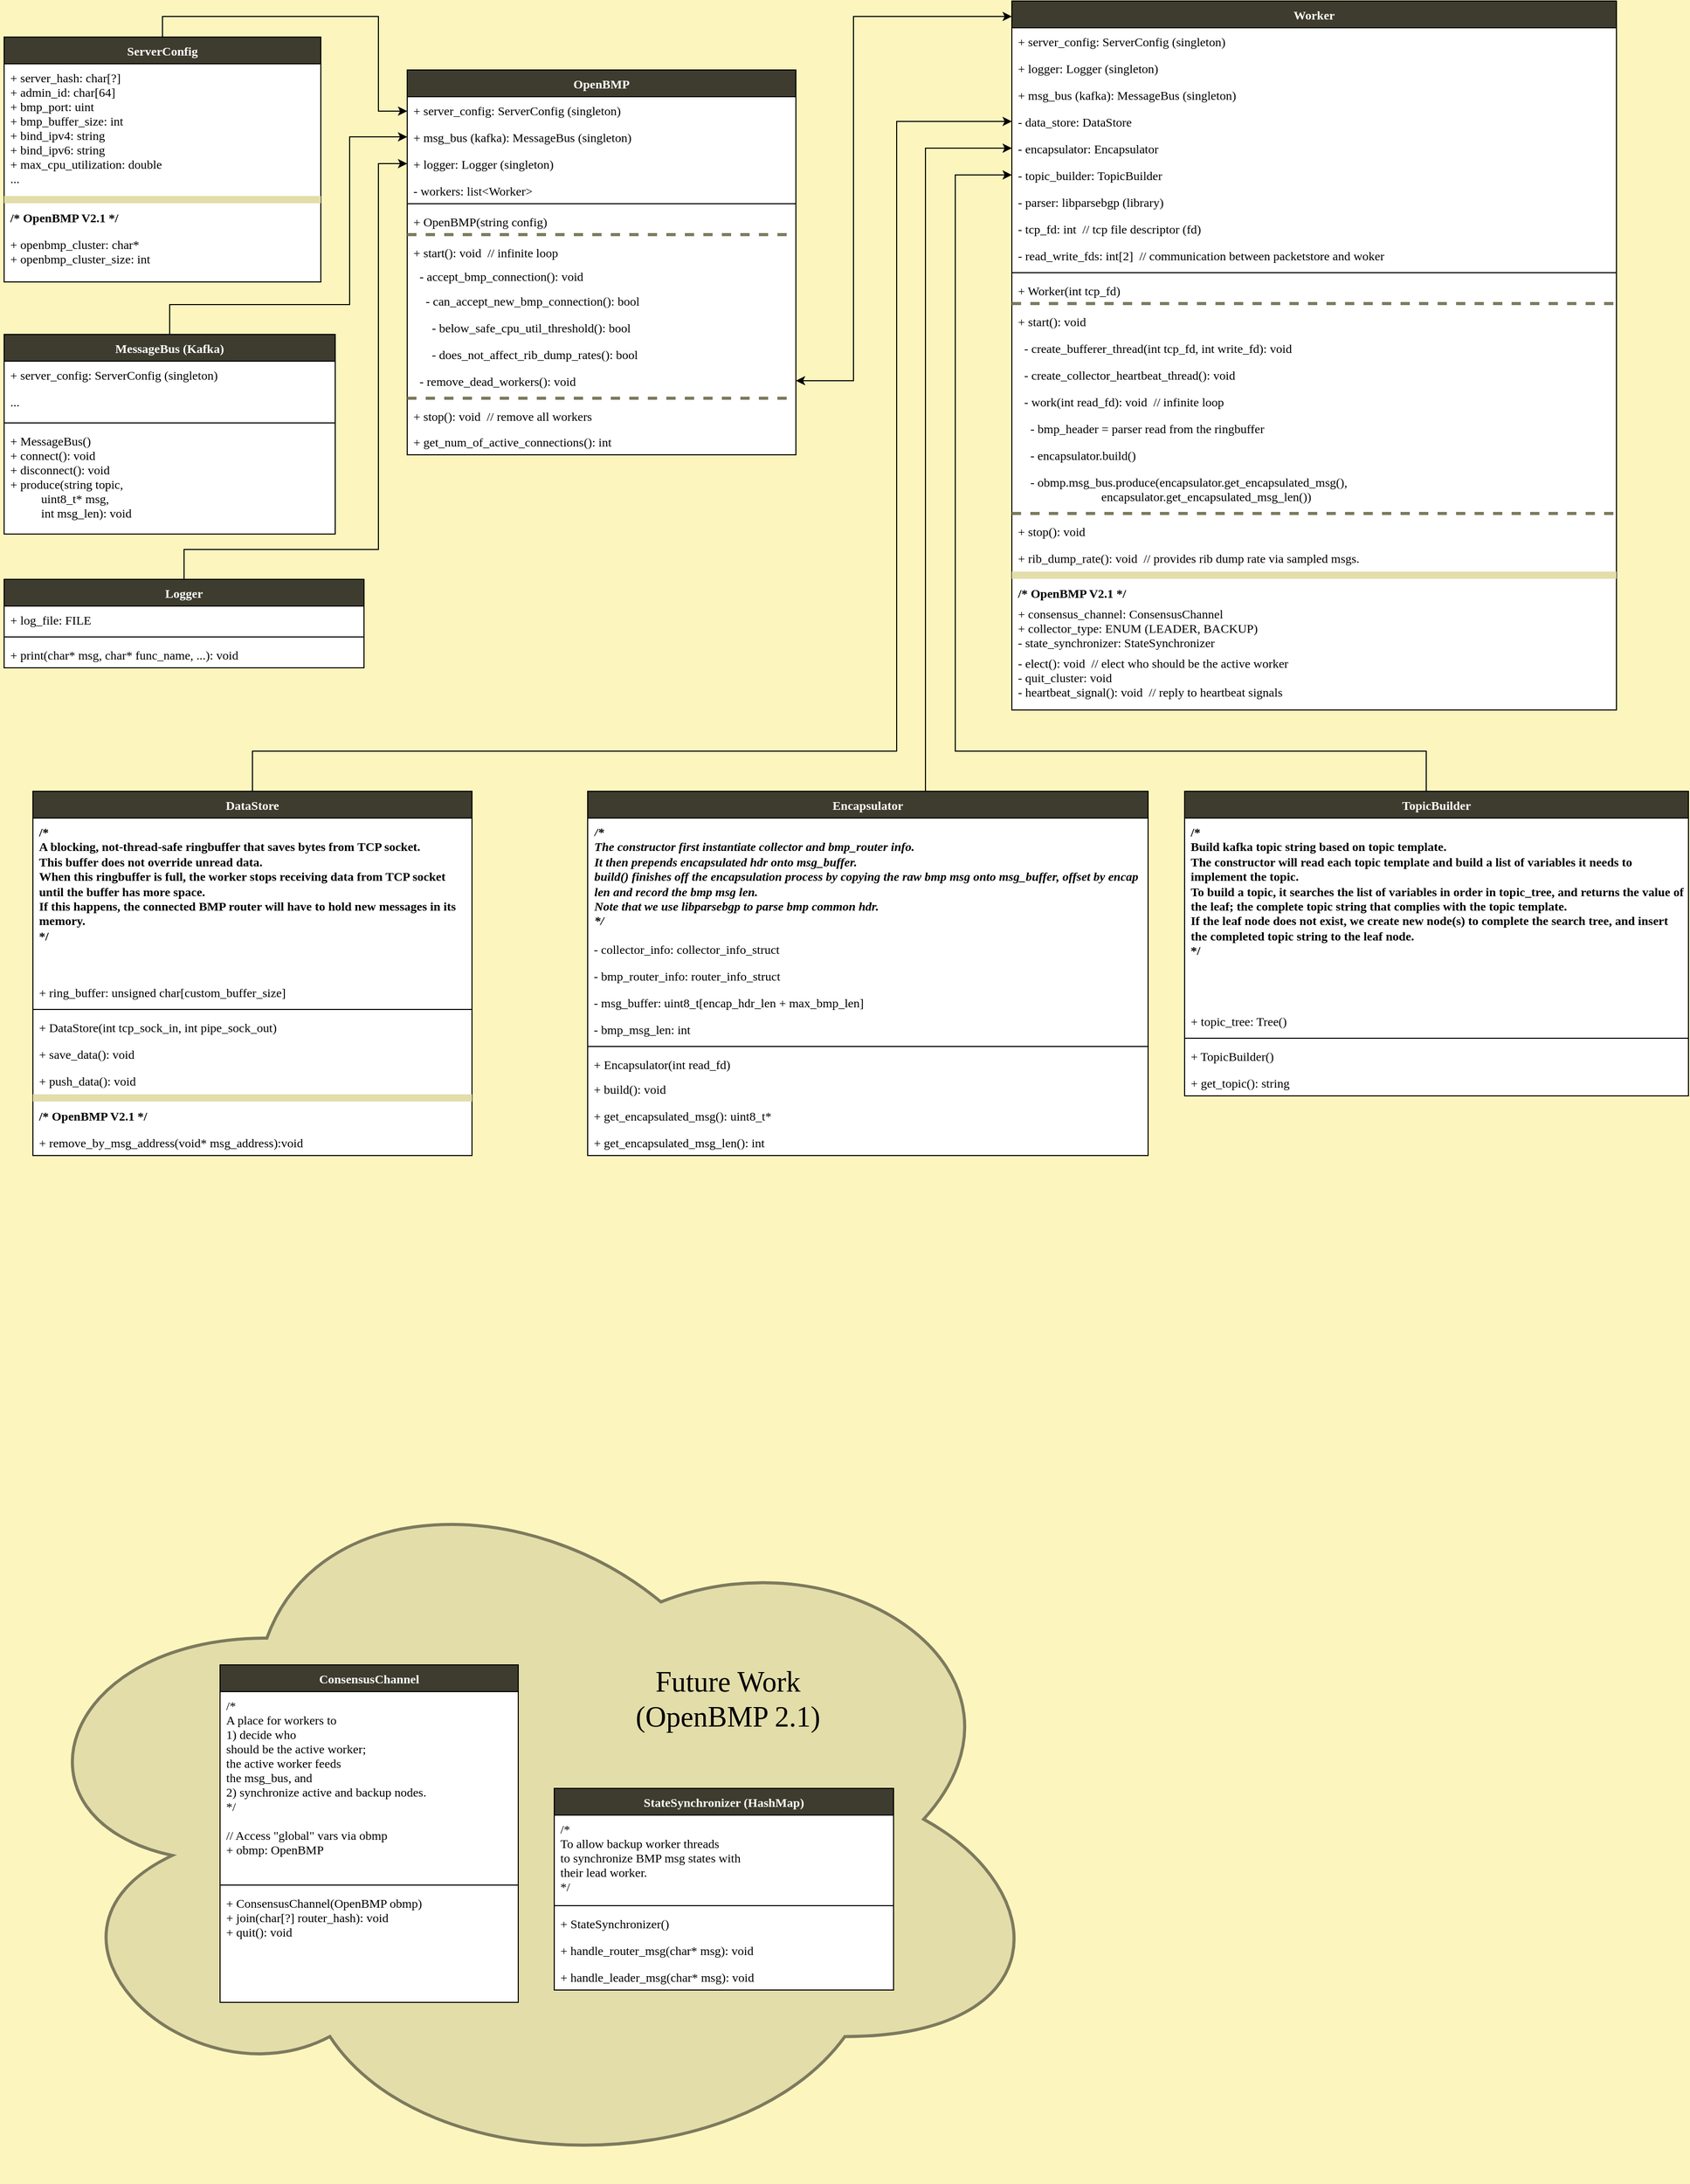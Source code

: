 <mxfile version="11.0.7" type="device"><diagram id="4aZu_ftLAJvf5aX1emOi" name="arch"><mxGraphModel dx="1398" dy="748" grid="1" gridSize="14" guides="1" tooltips="1" connect="1" arrows="1" fold="1" page="1" pageScale="1" pageWidth="850" pageHeight="1100" background="#FCF6BE" math="0" shadow="0"><root><mxCell id="_BWz7kvadqnGhiUZRHNo-0"/><mxCell id="_BWz7kvadqnGhiUZRHNo-1" parent="_BWz7kvadqnGhiUZRHNo-0"/><mxCell id="T0GmbJsUSWGh9lP8ddAe-7" value="OpenBMP" style="swimlane;fontStyle=1;align=center;verticalAlign=middle;childLayout=stackLayout;horizontal=1;startSize=26;horizontalStack=0;resizeParent=1;resizeParentMax=0;resizeLast=0;collapsible=1;marginBottom=0;fontFamily=Menlo;swimlaneFillColor=#ffffff;fillColor=#3D3C2E;fontColor=#FFFFFF;" parent="_BWz7kvadqnGhiUZRHNo-1" vertex="1"><mxGeometry x="420" y="80" width="378" height="374" as="geometry"><mxRectangle x="190" y="60" width="80" height="26" as="alternateBounds"/></mxGeometry></mxCell><mxCell id="KRs0BwHSnM1uax4pe-AB-51" value="+ server_config: ServerConfig (singleton)" style="text;strokeColor=none;fillColor=none;align=left;verticalAlign=top;spacingLeft=4;spacingRight=4;overflow=hidden;rotatable=0;points=[[0,0.5],[1,0.5]];portConstraint=eastwest;shadow=0;glass=0;fontFamily=Menlo;fontColor=#000000;" parent="T0GmbJsUSWGh9lP8ddAe-7" vertex="1"><mxGeometry y="26" width="378" height="26" as="geometry"/></mxCell><mxCell id="KRs0BwHSnM1uax4pe-AB-53" value="+ msg_bus (kafka): MessageBus (singleton)" style="text;strokeColor=none;fillColor=none;align=left;verticalAlign=top;spacingLeft=4;spacingRight=4;overflow=hidden;rotatable=0;points=[[0,0.5],[1,0.5]];portConstraint=eastwest;shadow=0;glass=0;fontFamily=Menlo;fontColor=#000000;" parent="T0GmbJsUSWGh9lP8ddAe-7" vertex="1"><mxGeometry y="52" width="378" height="26" as="geometry"/></mxCell><mxCell id="KRs0BwHSnM1uax4pe-AB-52" value="+ logger: Logger (singleton)" style="text;strokeColor=none;fillColor=none;align=left;verticalAlign=top;spacingLeft=4;spacingRight=4;overflow=hidden;rotatable=0;points=[[0,0.5],[1,0.5]];portConstraint=eastwest;shadow=0;glass=0;fontFamily=Menlo;fontColor=#000000;" parent="T0GmbJsUSWGh9lP8ddAe-7" vertex="1"><mxGeometry y="78" width="378" height="26" as="geometry"/></mxCell><mxCell id="T0GmbJsUSWGh9lP8ddAe-8" value="- workers: list&lt;Worker&gt;" style="text;strokeColor=none;fillColor=none;align=left;verticalAlign=top;spacingLeft=4;spacingRight=4;overflow=hidden;rotatable=0;points=[[0,0.5],[1,0.5]];portConstraint=eastwest;fontFamily=Menlo;" parent="T0GmbJsUSWGh9lP8ddAe-7" vertex="1"><mxGeometry y="104" width="378" height="22" as="geometry"/></mxCell><mxCell id="T0GmbJsUSWGh9lP8ddAe-9" value="" style="line;strokeWidth=1;fillColor=none;align=left;verticalAlign=middle;spacingTop=-1;spacingLeft=3;spacingRight=3;rotatable=0;labelPosition=right;points=[];portConstraint=eastwest;fontFamily=Menlo;" parent="T0GmbJsUSWGh9lP8ddAe-7" vertex="1"><mxGeometry y="126" width="378" height="8" as="geometry"/></mxCell><mxCell id="T0GmbJsUSWGh9lP8ddAe-10" value="+ OpenBMP(string config)" style="text;strokeColor=none;fillColor=none;align=left;verticalAlign=top;spacingLeft=4;spacingRight=4;overflow=hidden;rotatable=0;points=[[0,0.5],[1,0.5]];portConstraint=eastwest;fontFamily=Menlo;" parent="T0GmbJsUSWGh9lP8ddAe-7" vertex="1"><mxGeometry y="134" width="378" height="22" as="geometry"/></mxCell><mxCell id="KRs0BwHSnM1uax4pe-AB-24" value="" style="line;strokeWidth=3;fillColor=none;align=left;verticalAlign=middle;spacingTop=-1;spacingLeft=3;spacingRight=3;rotatable=0;labelPosition=right;points=[];portConstraint=eastwest;glass=0;fontFamily=Menlo;dashed=1;shadow=0;strokeColor=#7D7A5E;" parent="T0GmbJsUSWGh9lP8ddAe-7" vertex="1"><mxGeometry y="156" width="378" height="8" as="geometry"/></mxCell><mxCell id="1okAoI9CNQA997DGilC_-48" value="+ start(): void  // infinite loop" style="text;strokeColor=none;fillColor=none;align=left;verticalAlign=top;spacingLeft=4;spacingRight=4;overflow=hidden;rotatable=0;points=[[0,0.5],[1,0.5]];portConstraint=eastwest;shadow=0;fontFamily=Menlo;fontColor=#000000;" parent="T0GmbJsUSWGh9lP8ddAe-7" vertex="1"><mxGeometry y="164" width="378" height="23" as="geometry"/></mxCell><mxCell id="1okAoI9CNQA997DGilC_-51" value="  - accept_bmp_connection(): void" style="text;strokeColor=none;fillColor=none;align=left;verticalAlign=top;spacingLeft=4;spacingRight=4;overflow=hidden;rotatable=0;points=[[0,0.5],[1,0.5]];portConstraint=eastwest;shadow=0;fontFamily=Menlo;fontColor=#000000;" parent="T0GmbJsUSWGh9lP8ddAe-7" vertex="1"><mxGeometry y="187" width="378" height="24" as="geometry"/></mxCell><mxCell id="KRs0BwHSnM1uax4pe-AB-5" value="    - can_accept_new_bmp_connection(): bool" style="text;strokeColor=none;fillColor=none;align=left;verticalAlign=top;spacingLeft=4;spacingRight=4;overflow=hidden;rotatable=0;points=[[0,0.5],[1,0.5]];portConstraint=eastwest;glass=0;dashed=1;fontFamily=Menlo;" parent="T0GmbJsUSWGh9lP8ddAe-7" vertex="1"><mxGeometry y="211" width="378" height="26" as="geometry"/></mxCell><mxCell id="KRs0BwHSnM1uax4pe-AB-30" value="      - below_safe_cpu_util_threshold(): bool" style="text;strokeColor=none;fillColor=none;align=left;verticalAlign=top;spacingLeft=4;spacingRight=4;overflow=hidden;rotatable=0;points=[[0,0.5],[1,0.5]];portConstraint=eastwest;glass=0;dashed=1;fontFamily=Menlo;" parent="T0GmbJsUSWGh9lP8ddAe-7" vertex="1"><mxGeometry y="237" width="378" height="26" as="geometry"/></mxCell><mxCell id="KRs0BwHSnM1uax4pe-AB-31" value="      - does_not_affect_rib_dump_rates(): bool" style="text;strokeColor=none;fillColor=none;align=left;verticalAlign=top;spacingLeft=4;spacingRight=4;overflow=hidden;rotatable=0;points=[[0,0.5],[1,0.5]];portConstraint=eastwest;glass=0;dashed=1;fontFamily=Menlo;" parent="T0GmbJsUSWGh9lP8ddAe-7" vertex="1"><mxGeometry y="263" width="378" height="26" as="geometry"/></mxCell><mxCell id="1okAoI9CNQA997DGilC_-52" value="  - remove_dead_workers(): void" style="text;strokeColor=none;fillColor=none;align=left;verticalAlign=top;spacingLeft=4;spacingRight=4;overflow=hidden;rotatable=0;points=[[0,0.5],[1,0.5]];portConstraint=eastwest;shadow=0;fontFamily=Menlo;fontColor=#000000;" parent="T0GmbJsUSWGh9lP8ddAe-7" vertex="1"><mxGeometry y="289" width="378" height="26" as="geometry"/></mxCell><mxCell id="KRs0BwHSnM1uax4pe-AB-27" value="" style="line;strokeWidth=3;fillColor=none;align=left;verticalAlign=middle;spacingTop=-1;spacingLeft=3;spacingRight=3;rotatable=0;labelPosition=right;points=[];portConstraint=eastwest;glass=0;fontFamily=Menlo;dashed=1;shadow=0;strokeColor=#7D7A5E;" parent="T0GmbJsUSWGh9lP8ddAe-7" vertex="1"><mxGeometry y="315" width="378" height="8" as="geometry"/></mxCell><mxCell id="1okAoI9CNQA997DGilC_-49" value="+ stop(): void  // remove all workers" style="text;strokeColor=none;fillColor=none;align=left;verticalAlign=top;spacingLeft=4;spacingRight=4;overflow=hidden;rotatable=0;points=[[0,0.5],[1,0.5]];portConstraint=eastwest;shadow=0;fontFamily=Menlo;fontColor=#000000;" parent="T0GmbJsUSWGh9lP8ddAe-7" vertex="1"><mxGeometry y="323" width="378" height="25" as="geometry"/></mxCell><mxCell id="1okAoI9CNQA997DGilC_-50" value="+ get_num_of_active_connections(): int" style="text;strokeColor=none;fillColor=none;align=left;verticalAlign=top;spacingLeft=4;spacingRight=4;overflow=hidden;rotatable=0;points=[[0,0.5],[1,0.5]];portConstraint=eastwest;shadow=0;fontFamily=Menlo;fontColor=#000000;" parent="T0GmbJsUSWGh9lP8ddAe-7" vertex="1"><mxGeometry y="348" width="378" height="26" as="geometry"/></mxCell><mxCell id="KRs0BwHSnM1uax4pe-AB-81" style="edgeStyle=orthogonalEdgeStyle;rounded=0;orthogonalLoop=1;jettySize=auto;html=1;fontFamily=Menlo;fontSize=12;fontColor=#000000;exitX=0.5;exitY=0;exitDx=0;exitDy=0;endArrow=classic;endFill=1;" parent="_BWz7kvadqnGhiUZRHNo-1" source="1okAoI9CNQA997DGilC_-1" edge="1"><mxGeometry relative="1" as="geometry"><Array as="points"><mxPoint x="182" y="28"/><mxPoint x="392" y="28"/><mxPoint x="392" y="120"/></Array><mxPoint x="420" y="120" as="targetPoint"/></mxGeometry></mxCell><mxCell id="1okAoI9CNQA997DGilC_-1" value="ServerConfig" style="swimlane;fontStyle=1;childLayout=stackLayout;horizontal=1;startSize=26;fillColor=#3D3C2E;horizontalStack=0;resizeParent=1;resizeParentMax=0;resizeLast=0;collapsible=1;marginBottom=0;fontFamily=Menlo;swimlaneFillColor=#ffffff;fontColor=#FFFFFF;" parent="_BWz7kvadqnGhiUZRHNo-1" vertex="1"><mxGeometry x="28" y="48" width="308" height="238" as="geometry"/></mxCell><mxCell id="1okAoI9CNQA997DGilC_-5" value="+ server_hash: char[?]&#10;+ admin_id: char[64]&#10;+ bmp_port: uint&#10;+ bmp_buffer_size: int&#10;+ bind_ipv4: string&#10;+ bind_ipv6: string&#10;+ max_cpu_utilization: double&#10;...&#10;" style="text;strokeColor=none;fillColor=none;align=left;verticalAlign=top;spacingLeft=4;spacingRight=4;overflow=hidden;rotatable=0;points=[[0,0.5],[1,0.5]];portConstraint=eastwest;fontFamily=Menlo;" parent="1okAoI9CNQA997DGilC_-1" vertex="1"><mxGeometry y="26" width="308" height="128" as="geometry"/></mxCell><mxCell id="KRs0BwHSnM1uax4pe-AB-45" value="" style="line;strokeWidth=7;fillColor=#E3DDAA;align=left;verticalAlign=middle;spacingTop=-1;spacingLeft=3;spacingRight=3;rotatable=0;labelPosition=right;points=[];portConstraint=eastwest;glass=0;fontFamily=Menlo;strokeColor=#E3DDAA;fontColor=#ffffff;" parent="1okAoI9CNQA997DGilC_-1" vertex="1"><mxGeometry y="154" width="308" height="8" as="geometry"/></mxCell><mxCell id="KRs0BwHSnM1uax4pe-AB-74" value="/* OpenBMP V2.1 */" style="text;strokeColor=none;fillColor=none;align=left;verticalAlign=top;spacingLeft=4;spacingRight=4;overflow=hidden;rotatable=0;points=[[0,0.5],[1,0.5]];portConstraint=eastwest;shadow=0;glass=0;fontFamily=Menlo;fontSize=12;fontColor=#000000;fontStyle=1" parent="1okAoI9CNQA997DGilC_-1" vertex="1"><mxGeometry y="162" width="308" height="26" as="geometry"/></mxCell><mxCell id="KRs0BwHSnM1uax4pe-AB-46" value="+ openbmp_cluster: char*&#10;+ openbmp_cluster_size: int" style="text;strokeColor=none;fillColor=none;align=left;verticalAlign=top;spacingLeft=4;spacingRight=4;overflow=hidden;rotatable=0;points=[[0,0.5],[1,0.5]];portConstraint=eastwest;shadow=0;glass=0;fontFamily=Menlo;fontColor=#000000;" parent="1okAoI9CNQA997DGilC_-1" vertex="1"><mxGeometry y="188" width="308" height="50" as="geometry"/></mxCell><mxCell id="KRs0BwHSnM1uax4pe-AB-80" style="edgeStyle=orthogonalEdgeStyle;rounded=0;orthogonalLoop=1;jettySize=auto;html=1;fontFamily=Menlo;fontSize=12;fontColor=#000000;entryX=1;entryY=0.5;entryDx=0;entryDy=0;startArrow=classic;startFill=1;" parent="_BWz7kvadqnGhiUZRHNo-1" source="1okAoI9CNQA997DGilC_-18" edge="1"><mxGeometry relative="1" as="geometry"><mxPoint x="1036" y="56" as="sourcePoint"/><mxPoint x="798" y="382" as="targetPoint"/><Array as="points"><mxPoint x="854" y="28"/><mxPoint x="854" y="382"/></Array></mxGeometry></mxCell><mxCell id="1okAoI9CNQA997DGilC_-18" value="Worker" style="swimlane;fontStyle=1;align=center;verticalAlign=top;childLayout=stackLayout;horizontal=1;startSize=26;horizontalStack=0;resizeParent=1;resizeParentMax=0;resizeLast=0;collapsible=1;marginBottom=0;fontFamily=Menlo;fontColor=#FFFFFF;swimlaneFillColor=#ffffff;fillColor=#3D3C2E;" parent="_BWz7kvadqnGhiUZRHNo-1" vertex="1"><mxGeometry x="1008" y="13" width="588" height="689" as="geometry"/></mxCell><mxCell id="mOxKfoQl0Q_GORyLw1U9-2" value="+ server_config: ServerConfig (singleton)" style="text;strokeColor=none;fillColor=none;align=left;verticalAlign=top;spacingLeft=4;spacingRight=4;overflow=hidden;rotatable=0;points=[[0,0.5],[1,0.5]];portConstraint=eastwest;shadow=0;glass=0;fontFamily=Menlo;fontColor=#000000;" vertex="1" parent="1okAoI9CNQA997DGilC_-18"><mxGeometry y="26" width="588" height="26" as="geometry"/></mxCell><mxCell id="mOxKfoQl0Q_GORyLw1U9-4" value="+ logger: Logger (singleton)" style="text;strokeColor=none;fillColor=none;align=left;verticalAlign=top;spacingLeft=4;spacingRight=4;overflow=hidden;rotatable=0;points=[[0,0.5],[1,0.5]];portConstraint=eastwest;shadow=0;glass=0;fontFamily=Menlo;fontColor=#000000;" vertex="1" parent="1okAoI9CNQA997DGilC_-18"><mxGeometry y="52" width="588" height="26" as="geometry"/></mxCell><mxCell id="mOxKfoQl0Q_GORyLw1U9-3" value="+ msg_bus (kafka): MessageBus (singleton)" style="text;strokeColor=none;fillColor=none;align=left;verticalAlign=top;spacingLeft=4;spacingRight=4;overflow=hidden;rotatable=0;points=[[0,0.5],[1,0.5]];portConstraint=eastwest;shadow=0;glass=0;fontFamily=Menlo;fontColor=#000000;" vertex="1" parent="1okAoI9CNQA997DGilC_-18"><mxGeometry y="78" width="588" height="26" as="geometry"/></mxCell><mxCell id="KRs0BwHSnM1uax4pe-AB-9" value="- data_store: DataStore" style="text;strokeColor=none;fillColor=none;align=left;verticalAlign=top;spacingLeft=4;spacingRight=4;overflow=hidden;rotatable=0;points=[[0,0.5],[1,0.5]];portConstraint=eastwest;glass=0;dashed=1;fontFamily=Menlo;" parent="1okAoI9CNQA997DGilC_-18" vertex="1"><mxGeometry y="104" width="588" height="26" as="geometry"/></mxCell><mxCell id="KRs0BwHSnM1uax4pe-AB-14" value="- encapsulator: Encapsulator" style="text;strokeColor=none;fillColor=none;align=left;verticalAlign=top;spacingLeft=4;spacingRight=4;overflow=hidden;rotatable=0;points=[[0,0.5],[1,0.5]];portConstraint=eastwest;glass=0;dashed=1;fontFamily=Menlo;" parent="1okAoI9CNQA997DGilC_-18" vertex="1"><mxGeometry y="130" width="588" height="26" as="geometry"/></mxCell><mxCell id="ezY27r_BrpA-vHmIe-hU-13" value="- topic_builder: TopicBuilder" style="text;strokeColor=none;fillColor=none;align=left;verticalAlign=top;spacingLeft=4;spacingRight=4;overflow=hidden;rotatable=0;points=[[0,0.5],[1,0.5]];portConstraint=eastwest;glass=0;dashed=1;fontFamily=Menlo;" parent="1okAoI9CNQA997DGilC_-18" vertex="1"><mxGeometry y="156" width="588" height="26" as="geometry"/></mxCell><mxCell id="ezY27r_BrpA-vHmIe-hU-1" value="- parser: libparsebgp (library)" style="text;strokeColor=none;fillColor=none;align=left;verticalAlign=top;spacingLeft=4;spacingRight=4;overflow=hidden;rotatable=0;points=[[0,0.5],[1,0.5]];portConstraint=eastwest;glass=0;dashed=1;fontFamily=Menlo;" parent="1okAoI9CNQA997DGilC_-18" vertex="1"><mxGeometry y="182" width="588" height="26" as="geometry"/></mxCell><mxCell id="KRs0BwHSnM1uax4pe-AB-68" value="- tcp_fd: int  // tcp file descriptor (fd)" style="text;strokeColor=none;fillColor=none;align=left;verticalAlign=top;spacingLeft=4;spacingRight=4;overflow=hidden;rotatable=0;points=[[0,0.5],[1,0.5]];portConstraint=eastwest;glass=0;dashed=1;fontFamily=Menlo;" parent="1okAoI9CNQA997DGilC_-18" vertex="1"><mxGeometry y="208" width="588" height="26" as="geometry"/></mxCell><mxCell id="KRs0BwHSnM1uax4pe-AB-79" value="- read_write_fds: int[2]  // communication between packetstore and woker" style="text;strokeColor=none;fillColor=none;align=left;verticalAlign=top;spacingLeft=4;spacingRight=4;overflow=hidden;rotatable=0;points=[[0,0.5],[1,0.5]];portConstraint=eastwest;glass=0;dashed=1;fontFamily=Menlo;" parent="1okAoI9CNQA997DGilC_-18" vertex="1"><mxGeometry y="234" width="588" height="26" as="geometry"/></mxCell><mxCell id="1okAoI9CNQA997DGilC_-20" value="" style="line;strokeWidth=1;fillColor=none;align=left;verticalAlign=middle;spacingTop=-1;spacingLeft=3;spacingRight=3;rotatable=0;labelPosition=right;points=[];portConstraint=eastwest;" parent="1okAoI9CNQA997DGilC_-18" vertex="1"><mxGeometry y="260" width="588" height="8" as="geometry"/></mxCell><mxCell id="1okAoI9CNQA997DGilC_-21" value="+ Worker(int tcp_fd)&#10;" style="text;strokeColor=none;fillColor=none;align=left;verticalAlign=top;spacingLeft=4;spacingRight=4;overflow=hidden;rotatable=0;points=[[0,0.5],[1,0.5]];portConstraint=eastwest;fontFamily=Menlo;" parent="1okAoI9CNQA997DGilC_-18" vertex="1"><mxGeometry y="268" width="588" height="22" as="geometry"/></mxCell><mxCell id="KRs0BwHSnM1uax4pe-AB-25" value="" style="line;strokeWidth=3;fillColor=none;align=left;verticalAlign=middle;spacingTop=-1;spacingLeft=3;spacingRight=3;rotatable=0;labelPosition=right;points=[];portConstraint=eastwest;shadow=0;glass=0;dashed=1;fontFamily=Menlo;strokeColor=#7D7A5E;" parent="1okAoI9CNQA997DGilC_-18" vertex="1"><mxGeometry y="290" width="588" height="8" as="geometry"/></mxCell><mxCell id="KRs0BwHSnM1uax4pe-AB-8" value="+ start(): void" style="text;strokeColor=none;fillColor=none;align=left;verticalAlign=top;spacingLeft=4;spacingRight=4;overflow=hidden;rotatable=0;points=[[0,0.5],[1,0.5]];portConstraint=eastwest;glass=0;dashed=1;fontFamily=Menlo;" parent="1okAoI9CNQA997DGilC_-18" vertex="1"><mxGeometry y="298" width="588" height="26" as="geometry"/></mxCell><mxCell id="KRs0BwHSnM1uax4pe-AB-19" value="  - create_bufferer_thread(int tcp_fd, int write_fd): void" style="text;strokeColor=none;fillColor=none;align=left;verticalAlign=top;spacingLeft=4;spacingRight=4;overflow=hidden;rotatable=0;points=[[0,0.5],[1,0.5]];portConstraint=eastwest;glass=0;dashed=1;fontFamily=Menlo;" parent="1okAoI9CNQA997DGilC_-18" vertex="1"><mxGeometry y="324" width="588" height="26" as="geometry"/></mxCell><mxCell id="ezY27r_BrpA-vHmIe-hU-12" value="  - create_collector_heartbeat_thread(): void" style="text;strokeColor=none;fillColor=none;align=left;verticalAlign=top;spacingLeft=4;spacingRight=4;overflow=hidden;rotatable=0;points=[[0,0.5],[1,0.5]];portConstraint=eastwest;glass=0;dashed=1;fontFamily=Menlo;" parent="1okAoI9CNQA997DGilC_-18" vertex="1"><mxGeometry y="350" width="588" height="26" as="geometry"/></mxCell><mxCell id="KRs0BwHSnM1uax4pe-AB-35" value="  - work(int read_fd): void  // infinite loop" style="text;strokeColor=none;fillColor=none;align=left;verticalAlign=top;spacingLeft=4;spacingRight=4;overflow=hidden;rotatable=0;points=[[0,0.5],[1,0.5]];portConstraint=eastwest;glass=0;dashed=1;fontFamily=Menlo;" parent="1okAoI9CNQA997DGilC_-18" vertex="1"><mxGeometry y="376" width="588" height="26" as="geometry"/></mxCell><mxCell id="KRs0BwHSnM1uax4pe-AB-88" value="    - bmp_header = parser read from the ringbuffer" style="text;strokeColor=none;fillColor=none;align=left;verticalAlign=top;spacingLeft=4;spacingRight=4;overflow=hidden;rotatable=0;points=[[0,0.5],[1,0.5]];portConstraint=eastwest;glass=0;dashed=1;fontFamily=Menlo;" parent="1okAoI9CNQA997DGilC_-18" vertex="1"><mxGeometry y="402" width="588" height="26" as="geometry"/></mxCell><mxCell id="ezY27r_BrpA-vHmIe-hU-0" value="    - encapsulator.build()" style="text;strokeColor=none;fillColor=none;align=left;verticalAlign=top;spacingLeft=4;spacingRight=4;overflow=hidden;rotatable=0;points=[[0,0.5],[1,0.5]];portConstraint=eastwest;glass=0;dashed=1;fontFamily=Menlo;" parent="1okAoI9CNQA997DGilC_-18" vertex="1"><mxGeometry y="428" width="588" height="26" as="geometry"/></mxCell><mxCell id="KRs0BwHSnM1uax4pe-AB-41" value="    - obmp.msg_bus.produce(encapsulator.get_encapsulated_msg(),&#10;                           encapsulator.get_encapsulated_msg_len())" style="text;strokeColor=none;fillColor=none;align=left;verticalAlign=top;spacingLeft=4;spacingRight=4;overflow=hidden;rotatable=0;points=[[0,0.5],[1,0.5]];portConstraint=eastwest;glass=0;dashed=1;fontFamily=Menlo;" parent="1okAoI9CNQA997DGilC_-18" vertex="1"><mxGeometry y="454" width="588" height="40" as="geometry"/></mxCell><mxCell id="KRs0BwHSnM1uax4pe-AB-26" value="" style="line;strokeWidth=3;fillColor=none;align=left;verticalAlign=middle;spacingTop=-1;spacingLeft=3;spacingRight=3;rotatable=0;labelPosition=right;points=[];portConstraint=eastwest;shadow=0;glass=0;dashed=1;fontFamily=Menlo;strokeColor=#7D7A5E;" parent="1okAoI9CNQA997DGilC_-18" vertex="1"><mxGeometry y="494" width="588" height="8" as="geometry"/></mxCell><mxCell id="KRs0BwHSnM1uax4pe-AB-20" value="+ stop(): void" style="text;strokeColor=none;fillColor=none;align=left;verticalAlign=top;spacingLeft=4;spacingRight=4;overflow=hidden;rotatable=0;points=[[0,0.5],[1,0.5]];portConstraint=eastwest;glass=0;dashed=1;fontFamily=Menlo;" parent="1okAoI9CNQA997DGilC_-18" vertex="1"><mxGeometry y="502" width="588" height="26" as="geometry"/></mxCell><mxCell id="KRs0BwHSnM1uax4pe-AB-32" value="+ rib_dump_rate(): void  // provides rib dump rate via sampled msgs." style="text;strokeColor=none;fillColor=none;align=left;verticalAlign=top;spacingLeft=4;spacingRight=4;overflow=hidden;rotatable=0;points=[[0,0.5],[1,0.5]];portConstraint=eastwest;glass=0;dashed=1;fontFamily=Menlo;" parent="1okAoI9CNQA997DGilC_-18" vertex="1"><mxGeometry y="528" width="588" height="26" as="geometry"/></mxCell><mxCell id="KRs0BwHSnM1uax4pe-AB-21" value="" style="line;strokeWidth=7;fillColor=#ffffff;align=left;verticalAlign=middle;spacingTop=-1;spacingLeft=3;spacingRight=3;rotatable=0;labelPosition=right;points=[];portConstraint=eastwest;glass=0;fontFamily=Menlo;strokeColor=#E3DDAA;fontColor=#ffffff;shadow=0;" parent="1okAoI9CNQA997DGilC_-18" vertex="1"><mxGeometry y="554" width="588" height="8" as="geometry"/></mxCell><mxCell id="KRs0BwHSnM1uax4pe-AB-67" value="/* OpenBMP V2.1 */" style="text;strokeColor=none;fillColor=none;align=left;verticalAlign=top;spacingLeft=4;spacingRight=4;overflow=hidden;rotatable=0;points=[[0,0.5],[1,0.5]];portConstraint=eastwest;shadow=0;glass=0;fontFamily=Menlo;fontSize=12;fontColor=#000000;fontStyle=1" parent="1okAoI9CNQA997DGilC_-18" vertex="1"><mxGeometry y="562" width="588" height="20" as="geometry"/></mxCell><mxCell id="KRs0BwHSnM1uax4pe-AB-18" value="+ consensus_channel: ConsensusChannel&#10;+ collector_type: ENUM (LEADER, BACKUP)&#10;- state_synchronizer: StateSynchronizer" style="text;strokeColor=none;fillColor=none;align=left;verticalAlign=top;spacingLeft=4;spacingRight=4;overflow=hidden;rotatable=0;points=[[0,0.5],[1,0.5]];portConstraint=eastwest;glass=0;dashed=1;fontFamily=Menlo;fontStyle=0" parent="1okAoI9CNQA997DGilC_-18" vertex="1"><mxGeometry y="582" width="588" height="48" as="geometry"/></mxCell><mxCell id="KRs0BwHSnM1uax4pe-AB-6" value="- elect(): void  // elect who should be the active worker&#10;- quit_cluster: void&#10;- heartbeat_signal(): void  // reply to heartbeat signals" style="text;strokeColor=none;fillColor=none;align=left;verticalAlign=top;spacingLeft=4;spacingRight=4;overflow=hidden;rotatable=0;points=[[0,0.5],[1,0.5]];portConstraint=eastwest;glass=0;dashed=1;fontFamily=Menlo;" parent="1okAoI9CNQA997DGilC_-18" vertex="1"><mxGeometry y="630" width="588" height="59" as="geometry"/></mxCell><mxCell id="KRs0BwHSnM1uax4pe-AB-84" style="edgeStyle=orthogonalEdgeStyle;rounded=0;orthogonalLoop=1;jettySize=auto;html=1;fontFamily=Menlo;fontSize=12;fontColor=#000000;exitX=0.5;exitY=0;exitDx=0;exitDy=0;entryX=0;entryY=0.5;entryDx=0;entryDy=0;" parent="_BWz7kvadqnGhiUZRHNo-1" source="1okAoI9CNQA997DGilC_-22" target="KRs0BwHSnM1uax4pe-AB-52" edge="1"><mxGeometry relative="1" as="geometry"><mxPoint x="392" y="364" as="targetPoint"/><Array as="points"><mxPoint x="203" y="546"/><mxPoint x="392" y="546"/><mxPoint x="392" y="171"/></Array></mxGeometry></mxCell><mxCell id="1okAoI9CNQA997DGilC_-22" value="Logger" style="swimlane;fontStyle=1;align=center;verticalAlign=top;childLayout=stackLayout;horizontal=1;startSize=26;horizontalStack=0;resizeParent=1;resizeParentMax=0;resizeLast=0;collapsible=1;marginBottom=0;fontFamily=Menlo;fontColor=#FFFFFF;swimlaneFillColor=#ffffff;fillColor=#3D3C2E;" parent="_BWz7kvadqnGhiUZRHNo-1" vertex="1"><mxGeometry x="28" y="575" width="350" height="86" as="geometry"/></mxCell><mxCell id="1okAoI9CNQA997DGilC_-23" value="+ log_file: FILE" style="text;strokeColor=none;fillColor=none;align=left;verticalAlign=top;spacingLeft=4;spacingRight=4;overflow=hidden;rotatable=0;points=[[0,0.5],[1,0.5]];portConstraint=eastwest;fontFamily=Menlo;" parent="1okAoI9CNQA997DGilC_-22" vertex="1"><mxGeometry y="26" width="350" height="26" as="geometry"/></mxCell><mxCell id="1okAoI9CNQA997DGilC_-24" value="" style="line;strokeWidth=1;fillColor=none;align=left;verticalAlign=middle;spacingTop=-1;spacingLeft=3;spacingRight=3;rotatable=0;labelPosition=right;points=[];portConstraint=eastwest;" parent="1okAoI9CNQA997DGilC_-22" vertex="1"><mxGeometry y="52" width="350" height="8" as="geometry"/></mxCell><mxCell id="1okAoI9CNQA997DGilC_-25" value="+ print(char* msg, char* func_name, ...): void" style="text;strokeColor=none;fillColor=none;align=left;verticalAlign=top;spacingLeft=4;spacingRight=4;overflow=hidden;rotatable=0;points=[[0,0.5],[1,0.5]];portConstraint=eastwest;fontFamily=Menlo;" parent="1okAoI9CNQA997DGilC_-22" vertex="1"><mxGeometry y="60" width="350" height="26" as="geometry"/></mxCell><mxCell id="KRs0BwHSnM1uax4pe-AB-82" style="edgeStyle=orthogonalEdgeStyle;rounded=0;orthogonalLoop=1;jettySize=auto;html=1;entryX=0;entryY=0.5;entryDx=0;entryDy=0;fontFamily=Menlo;fontSize=12;fontColor=#000000;" parent="_BWz7kvadqnGhiUZRHNo-1" source="1okAoI9CNQA997DGilC_-26" target="KRs0BwHSnM1uax4pe-AB-53" edge="1"><mxGeometry relative="1" as="geometry"><Array as="points"><mxPoint x="189" y="308"/><mxPoint x="364" y="308"/><mxPoint x="364" y="145"/></Array></mxGeometry></mxCell><mxCell id="1okAoI9CNQA997DGilC_-26" value="MessageBus (Kafka)" style="swimlane;fontStyle=1;align=center;verticalAlign=top;childLayout=stackLayout;horizontal=1;startSize=26;horizontalStack=0;resizeParent=1;resizeParentMax=0;resizeLast=0;collapsible=1;marginBottom=0;fontFamily=Menlo;fontColor=#FFFFFF;swimlaneFillColor=#ffffff;fillColor=#3D3C2E;" parent="_BWz7kvadqnGhiUZRHNo-1" vertex="1"><mxGeometry x="28" y="337" width="322" height="194" as="geometry"/></mxCell><mxCell id="mOxKfoQl0Q_GORyLw1U9-5" value="+ server_config: ServerConfig (singleton)" style="text;strokeColor=none;fillColor=none;align=left;verticalAlign=top;spacingLeft=4;spacingRight=4;overflow=hidden;rotatable=0;points=[[0,0.5],[1,0.5]];portConstraint=eastwest;shadow=0;glass=0;fontFamily=Menlo;fontColor=#000000;" vertex="1" parent="1okAoI9CNQA997DGilC_-26"><mxGeometry y="26" width="322" height="26" as="geometry"/></mxCell><mxCell id="1okAoI9CNQA997DGilC_-27" value="..." style="text;strokeColor=none;fillColor=none;align=left;verticalAlign=top;spacingLeft=4;spacingRight=4;overflow=hidden;rotatable=0;points=[[0,0.5],[1,0.5]];portConstraint=eastwest;fontFamily=Menlo;" parent="1okAoI9CNQA997DGilC_-26" vertex="1"><mxGeometry y="52" width="322" height="30" as="geometry"/></mxCell><mxCell id="1okAoI9CNQA997DGilC_-28" value="" style="line;strokeWidth=1;fillColor=none;align=left;verticalAlign=middle;spacingTop=-1;spacingLeft=3;spacingRight=3;rotatable=0;labelPosition=right;points=[];portConstraint=eastwest;" parent="1okAoI9CNQA997DGilC_-26" vertex="1"><mxGeometry y="82" width="322" height="8" as="geometry"/></mxCell><mxCell id="1okAoI9CNQA997DGilC_-29" value="+ MessageBus()&#10;+ connect(): void&#10;+ disconnect(): void&#10;+ produce(string topic,&#10;          uint8_t* msg,&#10;          int msg_len): void" style="text;strokeColor=none;fillColor=none;align=left;verticalAlign=top;spacingLeft=4;spacingRight=4;overflow=hidden;rotatable=0;points=[[0,0.5],[1,0.5]];portConstraint=eastwest;fontFamily=Menlo;" parent="1okAoI9CNQA997DGilC_-26" vertex="1"><mxGeometry y="90" width="322" height="104" as="geometry"/></mxCell><mxCell id="5W3p2AG66-7xD1D4XgEy-1" style="edgeStyle=orthogonalEdgeStyle;rounded=0;orthogonalLoop=1;jettySize=auto;html=1;entryX=0;entryY=0.5;entryDx=0;entryDy=0;fontFamily=Menlo;fontSize=12;fontColor=#000000;exitX=0.5;exitY=0;exitDx=0;exitDy=0;" parent="_BWz7kvadqnGhiUZRHNo-1" source="1okAoI9CNQA997DGilC_-30" target="KRs0BwHSnM1uax4pe-AB-14" edge="1"><mxGeometry relative="1" as="geometry"><Array as="points"><mxPoint x="924" y="781"/><mxPoint x="924" y="156"/></Array><mxPoint x="1050" y="658" as="sourcePoint"/></mxGeometry></mxCell><mxCell id="1okAoI9CNQA997DGilC_-30" value="Encapsulator" style="swimlane;fontStyle=1;align=center;verticalAlign=top;childLayout=stackLayout;horizontal=1;startSize=26;horizontalStack=0;resizeParent=1;resizeParentMax=0;resizeLast=0;collapsible=1;marginBottom=0;fontFamily=Menlo;fontColor=#FFFFFF;swimlaneFillColor=#ffffff;fillColor=#3D3C2E;" parent="_BWz7kvadqnGhiUZRHNo-1" vertex="1"><mxGeometry x="595.5" y="781" width="545" height="354" as="geometry"/></mxCell><mxCell id="KRs0BwHSnM1uax4pe-AB-29" value="/*&#10;The constructor first instantiate collector and bmp_router info.&#10;It then prepends encapsulated hdr onto msg_buffer.&#10;build() finishes off the encapsulation process by copying the raw bmp msg onto msg_buffer, offset by encap len and record the bmp msg len.&#10;Note that we use libparsebgp to parse bmp common hdr.&#10;*/" style="text;strokeColor=none;fillColor=none;align=left;verticalAlign=top;spacingLeft=4;spacingRight=4;overflow=hidden;rotatable=0;points=[[0,0.5],[1,0.5]];portConstraint=eastwest;glass=0;dashed=1;fontFamily=Menlo;fontStyle=3;whiteSpace=wrap;" parent="1okAoI9CNQA997DGilC_-30" vertex="1"><mxGeometry y="26" width="545" height="114" as="geometry"/></mxCell><mxCell id="KRs0BwHSnM1uax4pe-AB-86" value="- collector_info: collector_info_struct" style="text;strokeColor=none;fillColor=none;align=left;verticalAlign=top;spacingLeft=4;spacingRight=4;overflow=hidden;rotatable=0;points=[[0,0.5],[1,0.5]];portConstraint=eastwest;shadow=0;glass=0;fontFamily=Menlo;fontSize=12;fontColor=#000000;" parent="1okAoI9CNQA997DGilC_-30" vertex="1"><mxGeometry y="140" width="545" height="26" as="geometry"/></mxCell><mxCell id="KRs0BwHSnM1uax4pe-AB-87" value="- bmp_router_info: router_info_struct" style="text;strokeColor=none;fillColor=none;align=left;verticalAlign=top;spacingLeft=4;spacingRight=4;overflow=hidden;rotatable=0;points=[[0,0.5],[1,0.5]];portConstraint=eastwest;glass=0;dashed=1;fontFamily=Menlo;" parent="1okAoI9CNQA997DGilC_-30" vertex="1"><mxGeometry y="166" width="545" height="26" as="geometry"/></mxCell><mxCell id="KRs0BwHSnM1uax4pe-AB-38" value="- msg_buffer: uint8_t[encap_hdr_len + max_bmp_len]" style="text;strokeColor=none;fillColor=none;align=left;verticalAlign=top;spacingLeft=4;spacingRight=4;overflow=hidden;rotatable=0;points=[[0,0.5],[1,0.5]];portConstraint=eastwest;glass=0;dashed=1;fontFamily=Menlo;" parent="1okAoI9CNQA997DGilC_-30" vertex="1"><mxGeometry y="192" width="545" height="26" as="geometry"/></mxCell><mxCell id="KRs0BwHSnM1uax4pe-AB-39" value="- bmp_msg_len: int" style="text;strokeColor=none;fillColor=none;align=left;verticalAlign=top;spacingLeft=4;spacingRight=4;overflow=hidden;rotatable=0;points=[[0,0.5],[1,0.5]];portConstraint=eastwest;glass=0;dashed=1;fontFamily=Menlo;" parent="1okAoI9CNQA997DGilC_-30" vertex="1"><mxGeometry y="218" width="545" height="26" as="geometry"/></mxCell><mxCell id="1okAoI9CNQA997DGilC_-32" value="" style="line;strokeWidth=1;fillColor=none;align=left;verticalAlign=middle;spacingTop=-1;spacingLeft=3;spacingRight=3;rotatable=0;labelPosition=right;points=[];portConstraint=eastwest;" parent="1okAoI9CNQA997DGilC_-30" vertex="1"><mxGeometry y="244" width="545" height="8" as="geometry"/></mxCell><mxCell id="1okAoI9CNQA997DGilC_-33" value="+ Encapsulator(int read_fd)&#10;" style="text;strokeColor=none;fillColor=none;align=left;verticalAlign=top;spacingLeft=4;spacingRight=4;overflow=hidden;rotatable=0;points=[[0,0.5],[1,0.5]];portConstraint=eastwest;fontFamily=Menlo;" parent="1okAoI9CNQA997DGilC_-30" vertex="1"><mxGeometry y="252" width="545" height="24" as="geometry"/></mxCell><mxCell id="KRs0BwHSnM1uax4pe-AB-16" value="+ build(): void" style="text;strokeColor=none;fillColor=none;align=left;verticalAlign=top;spacingLeft=4;spacingRight=4;overflow=hidden;rotatable=0;points=[[0,0.5],[1,0.5]];portConstraint=eastwest;glass=0;dashed=1;fontFamily=Menlo;" parent="1okAoI9CNQA997DGilC_-30" vertex="1"><mxGeometry y="276" width="545" height="26" as="geometry"/></mxCell><mxCell id="KRs0BwHSnM1uax4pe-AB-89" value="+ get_encapsulated_msg(): uint8_t*" style="text;strokeColor=none;fillColor=none;align=left;verticalAlign=top;spacingLeft=4;spacingRight=4;overflow=hidden;rotatable=0;points=[[0,0.5],[1,0.5]];portConstraint=eastwest;glass=0;dashed=1;fontFamily=Menlo;" parent="1okAoI9CNQA997DGilC_-30" vertex="1"><mxGeometry y="302" width="545" height="26" as="geometry"/></mxCell><mxCell id="KRs0BwHSnM1uax4pe-AB-90" value="+ get_encapsulated_msg_len(): int" style="text;strokeColor=none;fillColor=none;align=left;verticalAlign=top;spacingLeft=4;spacingRight=4;overflow=hidden;rotatable=0;points=[[0,0.5],[1,0.5]];portConstraint=eastwest;glass=0;dashed=1;fontFamily=Menlo;" parent="1okAoI9CNQA997DGilC_-30" vertex="1"><mxGeometry y="328" width="545" height="26" as="geometry"/></mxCell><mxCell id="5W3p2AG66-7xD1D4XgEy-0" style="edgeStyle=orthogonalEdgeStyle;rounded=0;orthogonalLoop=1;jettySize=auto;html=1;fontFamily=Menlo;fontSize=12;fontColor=#000000;entryX=0;entryY=0.5;entryDx=0;entryDy=0;exitX=0.5;exitY=0;exitDx=0;exitDy=0;" parent="_BWz7kvadqnGhiUZRHNo-1" source="1okAoI9CNQA997DGilC_-39" target="KRs0BwHSnM1uax4pe-AB-9" edge="1"><mxGeometry relative="1" as="geometry"><Array as="points"><mxPoint x="270" y="742"/><mxPoint x="896" y="742"/><mxPoint x="896" y="130"/></Array><mxPoint x="420" y="644" as="sourcePoint"/><mxPoint x="938" y="98" as="targetPoint"/></mxGeometry></mxCell><mxCell id="1okAoI9CNQA997DGilC_-39" value="DataStore" style="swimlane;fontStyle=1;align=center;verticalAlign=top;childLayout=stackLayout;horizontal=1;startSize=26;horizontalStack=0;resizeParent=1;resizeParentMax=0;resizeLast=0;collapsible=1;marginBottom=0;fontFamily=Menlo;fontColor=#FFFFFF;swimlaneFillColor=#ffffff;gradientColor=none;fillColor=#3D3C2E;" parent="_BWz7kvadqnGhiUZRHNo-1" vertex="1"><mxGeometry x="56" y="781" width="427" height="354" as="geometry"/></mxCell><mxCell id="1okAoI9CNQA997DGilC_-40" value="/*&#10;A blocking, not-thread-safe ringbuffer that saves bytes from TCP socket.&#10;This buffer does not override unread data.&#10;When this ringbuffer is full, the worker stops receiving data from TCP socket until the buffer has more space.&#10;If this happens, the connected BMP router will have to hold new messages in its memory.&#10;*/" style="text;strokeColor=none;fillColor=none;align=left;verticalAlign=top;spacingLeft=4;spacingRight=4;overflow=hidden;rotatable=0;points=[[0,0.5],[1,0.5]];portConstraint=eastwest;fontFamily=Menlo;fontStyle=1;whiteSpace=wrap;" parent="1okAoI9CNQA997DGilC_-39" vertex="1"><mxGeometry y="26" width="427" height="156" as="geometry"/></mxCell><mxCell id="KRs0BwHSnM1uax4pe-AB-72" value="+ ring_buffer: unsigned char[custom_buffer_size]" style="text;strokeColor=none;fillColor=none;align=left;verticalAlign=top;spacingLeft=4;spacingRight=4;overflow=hidden;rotatable=0;points=[[0,0.5],[1,0.5]];portConstraint=eastwest;shadow=0;glass=0;fontFamily=Menlo;fontSize=12;fontColor=#000000;" parent="1okAoI9CNQA997DGilC_-39" vertex="1"><mxGeometry y="182" width="427" height="26" as="geometry"/></mxCell><mxCell id="1okAoI9CNQA997DGilC_-41" value="" style="line;strokeWidth=1;fillColor=none;align=left;verticalAlign=middle;spacingTop=-1;spacingLeft=3;spacingRight=3;rotatable=0;labelPosition=right;points=[];portConstraint=eastwest;" parent="1okAoI9CNQA997DGilC_-39" vertex="1"><mxGeometry y="208" width="427" height="8" as="geometry"/></mxCell><mxCell id="1SzhAZ3bLxcFaQjZey3--1" value="+ DataStore(int tcp_sock_in, int pipe_sock_out)" style="text;strokeColor=none;fillColor=none;align=left;verticalAlign=top;spacingLeft=4;spacingRight=4;overflow=hidden;rotatable=0;points=[[0,0.5],[1,0.5]];portConstraint=eastwest;fontFamily=Menlo;" parent="1okAoI9CNQA997DGilC_-39" vertex="1"><mxGeometry y="216" width="427" height="26" as="geometry"/></mxCell><mxCell id="KRs0BwHSnM1uax4pe-AB-71" value="+ save_data(): void" style="text;strokeColor=none;fillColor=none;align=left;verticalAlign=top;spacingLeft=4;spacingRight=4;overflow=hidden;rotatable=0;points=[[0,0.5],[1,0.5]];portConstraint=eastwest;fontFamily=Menlo;" parent="1okAoI9CNQA997DGilC_-39" vertex="1"><mxGeometry y="242" width="427" height="26" as="geometry"/></mxCell><mxCell id="Q3DiajqF83z1GyBlUciF-1" value="+ push_data(): void" style="text;strokeColor=none;fillColor=none;align=left;verticalAlign=top;spacingLeft=4;spacingRight=4;overflow=hidden;rotatable=0;points=[[0,0.5],[1,0.5]];portConstraint=eastwest;fontFamily=Menlo;" parent="1okAoI9CNQA997DGilC_-39" vertex="1"><mxGeometry y="268" width="427" height="26" as="geometry"/></mxCell><mxCell id="KRs0BwHSnM1uax4pe-AB-69" value="" style="line;strokeWidth=7;fillColor=#E3DDAA;align=left;verticalAlign=middle;spacingTop=-1;spacingLeft=3;spacingRight=3;rotatable=0;labelPosition=right;points=[];portConstraint=eastwest;glass=0;fontFamily=Menlo;strokeColor=#E3DDAA;fontColor=#ffffff;" parent="1okAoI9CNQA997DGilC_-39" vertex="1"><mxGeometry y="294" width="427" height="8" as="geometry"/></mxCell><mxCell id="KRs0BwHSnM1uax4pe-AB-73" value="/* OpenBMP V2.1 */" style="text;strokeColor=none;fillColor=none;align=left;verticalAlign=top;spacingLeft=4;spacingRight=4;overflow=hidden;rotatable=0;points=[[0,0.5],[1,0.5]];portConstraint=eastwest;shadow=0;glass=0;fontFamily=Menlo;fontSize=12;fontColor=#000000;fontStyle=1" parent="1okAoI9CNQA997DGilC_-39" vertex="1"><mxGeometry y="302" width="427" height="26" as="geometry"/></mxCell><mxCell id="1SzhAZ3bLxcFaQjZey3--0" value="+ remove_by_msg_address(void* msg_address):void" style="text;strokeColor=none;fillColor=none;align=left;verticalAlign=top;spacingLeft=4;spacingRight=4;overflow=hidden;rotatable=0;points=[[0,0.5],[1,0.5]];portConstraint=eastwest;fontFamily=Menlo;" parent="1okAoI9CNQA997DGilC_-39" vertex="1"><mxGeometry y="328" width="427" height="26" as="geometry"/></mxCell><mxCell id="KRs0BwHSnM1uax4pe-AB-85" value="" style="group" parent="_BWz7kvadqnGhiUZRHNo-1" vertex="1" connectable="0"><mxGeometry x="28" y="1428" width="1022" height="704" as="geometry"/></mxCell><mxCell id="KRs0BwHSnM1uax4pe-AB-63" value="" style="ellipse;shape=cloud;whiteSpace=wrap;html=1;shadow=0;glass=0;strokeColor=#7D7A5E;strokeWidth=3;fillColor=#E3DDAA;gradientColor=none;fontFamily=Menlo;fontColor=#000000;align=center;" parent="KRs0BwHSnM1uax4pe-AB-85" vertex="1"><mxGeometry width="1022" height="704" as="geometry"/></mxCell><mxCell id="1okAoI9CNQA997DGilC_-43" value="ConsensusChannel" style="swimlane;fontStyle=1;align=center;verticalAlign=top;childLayout=stackLayout;horizontal=1;startSize=26;horizontalStack=0;resizeParent=1;resizeParentMax=0;resizeLast=0;collapsible=1;marginBottom=0;fontFamily=Menlo;fontColor=#FFFFFF;swimlaneFillColor=#ffffff;fillColor=#3D3C2E;" parent="KRs0BwHSnM1uax4pe-AB-85" vertex="1"><mxGeometry x="210" y="202" width="290" height="328" as="geometry"/></mxCell><mxCell id="1okAoI9CNQA997DGilC_-44" value="/*&#10;A place for workers to&#10;1) decide who&#10;should be the active worker;&#10;the active worker feeds&#10;the msg_bus, and&#10;2) synchronize active and backup nodes.&#10;*/&#10;&#10;// Access &quot;global&quot; vars via obmp&#10;+ obmp: OpenBMP" style="text;strokeColor=none;fillColor=none;align=left;verticalAlign=top;spacingLeft=4;spacingRight=4;overflow=hidden;rotatable=0;points=[[0,0.5],[1,0.5]];portConstraint=eastwest;fontFamily=Menlo;shadow=0;" parent="1okAoI9CNQA997DGilC_-43" vertex="1"><mxGeometry y="26" width="290" height="184" as="geometry"/></mxCell><mxCell id="1okAoI9CNQA997DGilC_-45" value="" style="line;strokeWidth=1;fillColor=none;align=left;verticalAlign=middle;spacingTop=-1;spacingLeft=3;spacingRight=3;rotatable=0;labelPosition=right;points=[];portConstraint=eastwest;" parent="1okAoI9CNQA997DGilC_-43" vertex="1"><mxGeometry y="210" width="290" height="8" as="geometry"/></mxCell><mxCell id="1okAoI9CNQA997DGilC_-46" value="+ ConsensusChannel(OpenBMP obmp)&#10;+ join(char[?] router_hash): void&#10;+ quit(): void" style="text;strokeColor=none;fillColor=none;align=left;verticalAlign=top;spacingLeft=4;spacingRight=4;overflow=hidden;rotatable=0;points=[[0,0.5],[1,0.5]];portConstraint=eastwest;fontFamily=Menlo;" parent="1okAoI9CNQA997DGilC_-43" vertex="1"><mxGeometry y="218" width="290" height="110" as="geometry"/></mxCell><mxCell id="fb8m4ZM8mw7fuQMB13UZ-0" value="StateSynchronizer (HashMap)" style="swimlane;fontStyle=1;align=center;verticalAlign=top;childLayout=stackLayout;horizontal=1;startSize=26;horizontalStack=0;resizeParent=1;resizeParentMax=0;resizeLast=0;collapsible=1;marginBottom=0;fontFamily=Menlo;fontColor=#FFFFFF;swimlaneFillColor=#ffffff;fillColor=#3D3C2E;" parent="KRs0BwHSnM1uax4pe-AB-85" vertex="1"><mxGeometry x="535" y="322" width="330" height="196" as="geometry"/></mxCell><mxCell id="fb8m4ZM8mw7fuQMB13UZ-1" value="/*&#10;To allow backup worker threads&#10;to synchronize BMP msg states with&#10;their lead worker.&#10;*/" style="text;strokeColor=none;fillColor=none;align=left;verticalAlign=top;spacingLeft=4;spacingRight=4;overflow=hidden;rotatable=0;points=[[0,0.5],[1,0.5]];portConstraint=eastwest;fontFamily=Menlo;" parent="fb8m4ZM8mw7fuQMB13UZ-0" vertex="1"><mxGeometry y="26" width="330" height="84" as="geometry"/></mxCell><mxCell id="fb8m4ZM8mw7fuQMB13UZ-2" value="" style="line;strokeWidth=1;fillColor=none;align=left;verticalAlign=middle;spacingTop=-1;spacingLeft=3;spacingRight=3;rotatable=0;labelPosition=right;points=[];portConstraint=eastwest;" parent="fb8m4ZM8mw7fuQMB13UZ-0" vertex="1"><mxGeometry y="110" width="330" height="8" as="geometry"/></mxCell><mxCell id="1SzhAZ3bLxcFaQjZey3--2" value="+ StateSynchronizer()" style="text;strokeColor=none;fillColor=none;align=left;verticalAlign=top;spacingLeft=4;spacingRight=4;overflow=hidden;rotatable=0;points=[[0,0.5],[1,0.5]];portConstraint=eastwest;fontFamily=Menlo;" parent="fb8m4ZM8mw7fuQMB13UZ-0" vertex="1"><mxGeometry y="118" width="330" height="26" as="geometry"/></mxCell><mxCell id="1SzhAZ3bLxcFaQjZey3--3" value="+ handle_router_msg(char* msg): void" style="text;strokeColor=none;fillColor=none;align=left;verticalAlign=top;spacingLeft=4;spacingRight=4;overflow=hidden;rotatable=0;points=[[0,0.5],[1,0.5]];portConstraint=eastwest;fontFamily=Menlo;" parent="fb8m4ZM8mw7fuQMB13UZ-0" vertex="1"><mxGeometry y="144" width="330" height="26" as="geometry"/></mxCell><mxCell id="1SzhAZ3bLxcFaQjZey3--4" value="+ handle_leader_msg(char* msg): void" style="text;strokeColor=none;fillColor=none;align=left;verticalAlign=top;spacingLeft=4;spacingRight=4;overflow=hidden;rotatable=0;points=[[0,0.5],[1,0.5]];portConstraint=eastwest;fontFamily=Menlo;" parent="fb8m4ZM8mw7fuQMB13UZ-0" vertex="1"><mxGeometry y="170" width="330" height="26" as="geometry"/></mxCell><mxCell id="KRs0BwHSnM1uax4pe-AB-64" value="Future Work&lt;br style=&quot;font-size: 28px&quot;&gt;(OpenBMP 2.1)" style="text;html=1;strokeColor=none;fillColor=none;align=center;verticalAlign=middle;whiteSpace=wrap;rounded=0;shadow=0;glass=0;fontFamily=Menlo;fontColor=#000000;fontSize=28;" parent="KRs0BwHSnM1uax4pe-AB-85" vertex="1"><mxGeometry x="543" y="186" width="322" height="98" as="geometry"/></mxCell><mxCell id="ezY27r_BrpA-vHmIe-hU-15" style="edgeStyle=orthogonalEdgeStyle;rounded=0;orthogonalLoop=1;jettySize=auto;html=1;endArrow=classic;endFill=1;entryX=0;entryY=0.5;entryDx=0;entryDy=0;" parent="_BWz7kvadqnGhiUZRHNo-1" source="ezY27r_BrpA-vHmIe-hU-2" target="ezY27r_BrpA-vHmIe-hU-13" edge="1"><mxGeometry relative="1" as="geometry"><Array as="points"><mxPoint x="1411" y="742"/><mxPoint x="953" y="742"/><mxPoint x="953" y="182"/></Array><mxPoint x="994" y="182" as="targetPoint"/></mxGeometry></mxCell><mxCell id="ezY27r_BrpA-vHmIe-hU-2" value="TopicBuilder" style="swimlane;fontStyle=1;align=center;verticalAlign=top;childLayout=stackLayout;horizontal=1;startSize=26;horizontalStack=0;resizeParent=1;resizeParentMax=0;resizeLast=0;collapsible=1;marginBottom=0;fontFamily=Menlo;fontColor=#FFFFFF;swimlaneFillColor=#ffffff;gradientColor=none;fillColor=#3D3C2E;" parent="_BWz7kvadqnGhiUZRHNo-1" vertex="1"><mxGeometry x="1176" y="781" width="490" height="296" as="geometry"/></mxCell><mxCell id="ezY27r_BrpA-vHmIe-hU-3" value="/*&#10;Build kafka topic string based on topic template.&#10;The constructor will read each topic template and build a list of variables it needs to implement the topic.&#10;To build a topic, it searches the list of variables in order in topic_tree, and returns the value of the leaf; the complete topic string that complies with the topic template.&#10;If the leaf node does not exist, we create new node(s) to complete the search tree, and insert the completed topic string to the leaf node.&#10;*/" style="text;strokeColor=none;fillColor=none;align=left;verticalAlign=top;spacingLeft=4;spacingRight=4;overflow=hidden;rotatable=0;points=[[0,0.5],[1,0.5]];portConstraint=eastwest;fontFamily=Menlo;fontStyle=1;whiteSpace=wrap;" parent="ezY27r_BrpA-vHmIe-hU-2" vertex="1"><mxGeometry y="26" width="490" height="184" as="geometry"/></mxCell><mxCell id="ezY27r_BrpA-vHmIe-hU-4" value="+ topic_tree: Tree()" style="text;strokeColor=none;fillColor=none;align=left;verticalAlign=top;spacingLeft=4;spacingRight=4;overflow=hidden;rotatable=0;points=[[0,0.5],[1,0.5]];portConstraint=eastwest;shadow=0;glass=0;fontFamily=Menlo;fontSize=12;fontColor=#000000;" parent="ezY27r_BrpA-vHmIe-hU-2" vertex="1"><mxGeometry y="210" width="490" height="26" as="geometry"/></mxCell><mxCell id="ezY27r_BrpA-vHmIe-hU-5" value="" style="line;strokeWidth=1;fillColor=none;align=left;verticalAlign=middle;spacingTop=-1;spacingLeft=3;spacingRight=3;rotatable=0;labelPosition=right;points=[];portConstraint=eastwest;" parent="ezY27r_BrpA-vHmIe-hU-2" vertex="1"><mxGeometry y="236" width="490" height="8" as="geometry"/></mxCell><mxCell id="ezY27r_BrpA-vHmIe-hU-7" value="+ TopicBuilder()" style="text;strokeColor=none;fillColor=none;align=left;verticalAlign=top;spacingLeft=4;spacingRight=4;overflow=hidden;rotatable=0;points=[[0,0.5],[1,0.5]];portConstraint=eastwest;fontFamily=Menlo;" parent="ezY27r_BrpA-vHmIe-hU-2" vertex="1"><mxGeometry y="244" width="490" height="26" as="geometry"/></mxCell><mxCell id="ezY27r_BrpA-vHmIe-hU-8" value="+ get_topic(): string" style="text;strokeColor=none;fillColor=none;align=left;verticalAlign=top;spacingLeft=4;spacingRight=4;overflow=hidden;rotatable=0;points=[[0,0.5],[1,0.5]];portConstraint=eastwest;fontFamily=Menlo;" parent="ezY27r_BrpA-vHmIe-hU-2" vertex="1"><mxGeometry y="270" width="490" height="26" as="geometry"/></mxCell></root></mxGraphModel></diagram><diagram id="AB9MReH1kS64g3GalDCY" name="workflow V2.1"><mxGraphModel dx="1210" dy="860" grid="1" gridSize="10" guides="1" tooltips="1" connect="1" arrows="1" fold="1" page="1" pageScale="1" pageWidth="1100" pageHeight="850" math="0" shadow="0"><root><mxCell id="W8T4C2mJG_637JNxn1q1-0"/><mxCell id="W8T4C2mJG_637JNxn1q1-1" parent="W8T4C2mJG_637JNxn1q1-0"/><mxCell id="NjUYqNmva2aA_I94r32W-0" value="" style="rounded=0;whiteSpace=wrap;html=1;shadow=0;fontFamily=Menlo;fontColor=#000000;" parent="W8T4C2mJG_637JNxn1q1-1" vertex="1"><mxGeometry x="10" y="10" width="530" height="380" as="geometry"/></mxCell><mxCell id="UW2-YPld0bHc2p3ww-Vs-3" style="edgeStyle=orthogonalEdgeStyle;rounded=0;orthogonalLoop=1;jettySize=auto;html=1;exitX=1;exitY=0.5;exitDx=0;exitDy=0;entryX=0;entryY=0.5;entryDx=0;entryDy=0;fontFamily=Menlo;fontColor=#000000;" parent="W8T4C2mJG_637JNxn1q1-1" source="tnhENMDPFoKUWa55Eya_-0" target="tnhENMDPFoKUWa55Eya_-2" edge="1"><mxGeometry relative="1" as="geometry"/></mxCell><mxCell id="tnhENMDPFoKUWa55Eya_-0" value="Main()" style="rounded=0;whiteSpace=wrap;html=1;shadow=0;fontFamily=Menlo;fontColor=#000000;" parent="W8T4C2mJG_637JNxn1q1-1" vertex="1"><mxGeometry x="30" y="74" width="120" height="60" as="geometry"/></mxCell><mxCell id="UW2-YPld0bHc2p3ww-Vs-4" style="edgeStyle=orthogonalEdgeStyle;rounded=0;orthogonalLoop=1;jettySize=auto;html=1;exitX=1;exitY=0.5;exitDx=0;exitDy=0;entryX=0;entryY=0.5;entryDx=0;entryDy=0;fontFamily=Menlo;fontColor=#000000;" parent="W8T4C2mJG_637JNxn1q1-1" source="tnhENMDPFoKUWa55Eya_-2" target="tnhENMDPFoKUWa55Eya_-3" edge="1"><mxGeometry relative="1" as="geometry"/></mxCell><mxCell id="tnhENMDPFoKUWa55Eya_-2" value="Read server config" style="rounded=0;whiteSpace=wrap;html=1;shadow=0;fontFamily=Menlo;fontColor=#000000;" parent="W8T4C2mJG_637JNxn1q1-1" vertex="1"><mxGeometry x="195" y="74" width="120" height="60" as="geometry"/></mxCell><mxCell id="UW2-YPld0bHc2p3ww-Vs-5" style="edgeStyle=orthogonalEdgeStyle;rounded=0;orthogonalLoop=1;jettySize=auto;html=1;exitX=0.5;exitY=1;exitDx=0;exitDy=0;entryX=0.5;entryY=0;entryDx=0;entryDy=0;fontFamily=Menlo;fontColor=#000000;" parent="W8T4C2mJG_637JNxn1q1-1" source="tnhENMDPFoKUWa55Eya_-3" target="miluHTGAMK6tMCiWDYHJ-0" edge="1"><mxGeometry relative="1" as="geometry"><Array as="points"><mxPoint x="440" y="154"/><mxPoint x="255" y="154"/></Array></mxGeometry></mxCell><mxCell id="tnhENMDPFoKUWa55Eya_-3" value="Initialize TCP socket, message bus, logger, etc" style="rounded=0;whiteSpace=wrap;html=1;shadow=0;fontFamily=Menlo;fontColor=#000000;" parent="W8T4C2mJG_637JNxn1q1-1" vertex="1"><mxGeometry x="360" y="74" width="160" height="60" as="geometry"/></mxCell><mxCell id="NjUYqNmva2aA_I94r32W-11" style="edgeStyle=orthogonalEdgeStyle;rounded=0;orthogonalLoop=1;jettySize=auto;html=1;exitX=0.75;exitY=1;exitDx=0;exitDy=0;entryX=0.5;entryY=0;entryDx=0;entryDy=0;entryPerimeter=0;fontFamily=Menlo;fontColor=#000000;" parent="W8T4C2mJG_637JNxn1q1-1" source="miluHTGAMK6tMCiWDYHJ-0" target="NjUYqNmva2aA_I94r32W-8" edge="1"><mxGeometry relative="1" as="geometry"/></mxCell><mxCell id="9VL6pkc71Lwr_hiw48Gd-23" value="accept bmp connections&lt;br&gt;from routers&lt;br&gt;and create workers;&lt;br&gt;each bmp connection will be&lt;br&gt;handled by one worker&amp;nbsp;" style="text;html=1;resizable=0;points=[];align=center;verticalAlign=middle;labelBackgroundColor=#ffffff;fontFamily=Menlo;fontColor=#000000;" parent="NjUYqNmva2aA_I94r32W-11" vertex="1" connectable="0"><mxGeometry x="0.315" y="-2" relative="1" as="geometry"><mxPoint x="77" y="-34" as="offset"/></mxGeometry></mxCell><mxCell id="NjUYqNmva2aA_I94r32W-12" style="edgeStyle=orthogonalEdgeStyle;rounded=0;orthogonalLoop=1;jettySize=auto;html=1;exitX=0.25;exitY=1;exitDx=0;exitDy=0;entryX=0.5;entryY=0;entryDx=0;entryDy=0;entryPerimeter=0;fontFamily=Menlo;fontColor=#000000;" parent="W8T4C2mJG_637JNxn1q1-1" source="miluHTGAMK6tMCiWDYHJ-0" target="NjUYqNmva2aA_I94r32W-7" edge="1"><mxGeometry relative="1" as="geometry"/></mxCell><mxCell id="miluHTGAMK6tMCiWDYHJ-0" value="Server Loop" style="rounded=1;whiteSpace=wrap;html=1;shadow=0;fontFamily=Menlo;fontColor=#000000;" parent="W8T4C2mJG_637JNxn1q1-1" vertex="1"><mxGeometry x="195" y="174" width="120" height="60" as="geometry"/></mxCell><mxCell id="NjUYqNmva2aA_I94r32W-4" value="OpenBMP V2 Instance 1" style="text;html=1;strokeColor=none;fillColor=none;align=center;verticalAlign=middle;whiteSpace=wrap;rounded=0;shadow=0;fontFamily=Menlo;fontColor=#000000;" parent="W8T4C2mJG_637JNxn1q1-1" vertex="1"><mxGeometry x="20" y="20" width="170" height="20" as="geometry"/></mxCell><mxCell id="NjUYqNmva2aA_I94r32W-6" value="" style="line;strokeWidth=2;html=1;rounded=1;shadow=0;fontFamily=Menlo;fontColor=#000000;" parent="W8T4C2mJG_637JNxn1q1-1" vertex="1"><mxGeometry x="20" y="40" width="170" height="10" as="geometry"/></mxCell><mxCell id="9VL6pkc71Lwr_hiw48Gd-14" style="edgeStyle=orthogonalEdgeStyle;rounded=0;orthogonalLoop=1;jettySize=auto;html=1;entryX=0;entryY=0.5;entryDx=0;entryDy=0;startArrow=none;startFill=0;strokeColor=#000000;fontFamily=Menlo;fontColor=#000000;" parent="W8T4C2mJG_637JNxn1q1-1" source="NjUYqNmva2aA_I94r32W-7" target="9VL6pkc71Lwr_hiw48Gd-0" edge="1"><mxGeometry relative="1" as="geometry"><Array as="points"><mxPoint x="135" y="570"/></Array></mxGeometry></mxCell><mxCell id="9VL6pkc71Lwr_hiw48Gd-22" value="Raw BMP messages encapsulated&lt;br&gt;in OpenBMP headers;&lt;br&gt;each OpenBMP header contains&lt;br&gt;router and OpenBMP information" style="text;html=1;resizable=0;points=[];align=center;verticalAlign=middle;labelBackgroundColor=#ffffff;fontFamily=Menlo;fontColor=#000000;labelBorderColor=none;" parent="9VL6pkc71Lwr_hiw48Gd-14" vertex="1" connectable="0"><mxGeometry x="0.347" y="1" relative="1" as="geometry"><mxPoint x="-27" y="1" as="offset"/></mxGeometry></mxCell><mxCell id="9VL6pkc71Lwr_hiw48Gd-18" style="edgeStyle=orthogonalEdgeStyle;rounded=0;orthogonalLoop=1;jettySize=auto;html=1;exitX=1;exitY=0.333;exitDx=0;exitDy=0;exitPerimeter=0;entryX=0.5;entryY=1;entryDx=0;entryDy=0;startArrow=classic;startFill=1;strokeColor=#0000FF;fontFamily=Menlo;fontColor=#000000;" parent="W8T4C2mJG_637JNxn1q1-1" source="NjUYqNmva2aA_I94r32W-7" target="NjUYqNmva2aA_I94r32W-1" edge="1"><mxGeometry relative="1" as="geometry"><Array as="points"><mxPoint x="230" y="310"/><mxPoint x="230" y="440"/><mxPoint x="820" y="440"/></Array></mxGeometry></mxCell><mxCell id="NjUYqNmva2aA_I94r32W-7" value="Worker Thread 1" style="shape=umlActor;verticalLabelPosition=bottom;labelBackgroundColor=#ffffff;verticalAlign=top;html=1;outlineConnect=0;rounded=1;shadow=0;fontFamily=Menlo;fontColor=#000000;" parent="W8T4C2mJG_637JNxn1q1-1" vertex="1"><mxGeometry x="120" y="290" width="30" height="60" as="geometry"/></mxCell><mxCell id="9VL6pkc71Lwr_hiw48Gd-15" style="edgeStyle=orthogonalEdgeStyle;rounded=0;orthogonalLoop=1;jettySize=auto;html=1;entryX=0;entryY=0.5;entryDx=0;entryDy=0;startArrow=none;startFill=0;strokeColor=#000000;fontFamily=Menlo;fontColor=#000000;" parent="W8T4C2mJG_637JNxn1q1-1" source="NjUYqNmva2aA_I94r32W-8" target="9VL6pkc71Lwr_hiw48Gd-0" edge="1"><mxGeometry relative="1" as="geometry"><Array as="points"><mxPoint x="375" y="570"/></Array></mxGeometry></mxCell><mxCell id="9VL6pkc71Lwr_hiw48Gd-20" style="edgeStyle=orthogonalEdgeStyle;rounded=0;orthogonalLoop=1;jettySize=auto;html=1;exitX=1;exitY=0.333;exitDx=0;exitDy=0;exitPerimeter=0;entryX=0.5;entryY=1;entryDx=0;entryDy=0;labelBackgroundColor=#ffffff;startArrow=classic;startFill=1;strokeColor=#0000FF;fontFamily=Menlo;fontColor=#000000;" parent="W8T4C2mJG_637JNxn1q1-1" source="NjUYqNmva2aA_I94r32W-8" target="NjUYqNmva2aA_I94r32W-1" edge="1"><mxGeometry relative="1" as="geometry"><Array as="points"><mxPoint x="390" y="440"/><mxPoint x="820" y="440"/></Array></mxGeometry></mxCell><mxCell id="9VL6pkc71Lwr_hiw48Gd-21" value="Consensus Channel&lt;br&gt;(Here we assume both worker threads&lt;br&gt;in instance 1&lt;br&gt;won the elections and became leaders)&lt;br&gt;&lt;br&gt;Solutions: Zookeeper, Raft..." style="text;html=1;resizable=0;points=[];align=center;verticalAlign=middle;labelBackgroundColor=#ffffff;fontFamily=Menlo;fontColor=#0000FF;labelBorderColor=none;spacing=3;spacingTop=0;" parent="9VL6pkc71Lwr_hiw48Gd-20" vertex="1" connectable="0"><mxGeometry x="0.148" y="2" relative="1" as="geometry"><mxPoint x="30" y="2" as="offset"/></mxGeometry></mxCell><mxCell id="NjUYqNmva2aA_I94r32W-8" value="Worker Thread 2" style="shape=umlActor;verticalLabelPosition=bottom;labelBackgroundColor=#ffffff;verticalAlign=top;html=1;outlineConnect=0;rounded=1;shadow=0;fontFamily=Menlo;fontColor=#000000;" parent="W8T4C2mJG_637JNxn1q1-1" vertex="1"><mxGeometry x="360" y="290" width="30" height="60" as="geometry"/></mxCell><mxCell id="9VL6pkc71Lwr_hiw48Gd-17" style="edgeStyle=orthogonalEdgeStyle;rounded=0;orthogonalLoop=1;jettySize=auto;html=1;startArrow=none;startFill=0;strokeColor=#000000;fontFamily=Menlo;fontColor=#000000;" parent="W8T4C2mJG_637JNxn1q1-1" source="9VL6pkc71Lwr_hiw48Gd-0" target="9VL6pkc71Lwr_hiw48Gd-16" edge="1"><mxGeometry relative="1" as="geometry"/></mxCell><mxCell id="9VL6pkc71Lwr_hiw48Gd-0" value="Message Bus (Kafka)" style="rounded=0;whiteSpace=wrap;html=1;shadow=0;fontFamily=Menlo;fontColor=#000000;" parent="W8T4C2mJG_637JNxn1q1-1" vertex="1"><mxGeometry x="460" y="540" width="290" height="60" as="geometry"/></mxCell><mxCell id="9VL6pkc71Lwr_hiw48Gd-16" value="Consumers&lt;br&gt;e.g., BGPStream" style="rounded=0;whiteSpace=wrap;html=1;shadow=0;fontFamily=Menlo;fontColor=#000000;" parent="W8T4C2mJG_637JNxn1q1-1" vertex="1"><mxGeometry x="545" y="660" width="120" height="60" as="geometry"/></mxCell><mxCell id="q62uzWhMkegHQIF-zZGK-0" value="" style="group" parent="W8T4C2mJG_637JNxn1q1-1" vertex="1" connectable="0"><mxGeometry x="700" y="230" width="200" height="80" as="geometry"/></mxCell><mxCell id="q62uzWhMkegHQIF-zZGK-1" value="OpenBMP V2 Instance 3&lt;br&gt;&lt;br&gt;&lt;br&gt;......" style="rounded=0;whiteSpace=wrap;html=1;shadow=0;fontFamily=Menlo;fontColor=#000000;verticalAlign=top;" parent="q62uzWhMkegHQIF-zZGK-0" vertex="1"><mxGeometry width="200" height="80.0" as="geometry"/></mxCell><mxCell id="q62uzWhMkegHQIF-zZGK-2" value="" style="line;strokeWidth=2;html=1;rounded=1;shadow=0;fontFamily=Menlo;fontColor=#000000;" parent="q62uzWhMkegHQIF-zZGK-0" vertex="1"><mxGeometry x="15" y="21.978" width="170" height="14.815" as="geometry"/></mxCell><mxCell id="9VL6pkc71Lwr_hiw48Gd-6" value="" style="group" parent="W8T4C2mJG_637JNxn1q1-1" vertex="1" connectable="0"><mxGeometry x="720" y="267" width="200" height="80" as="geometry"/></mxCell><mxCell id="NjUYqNmva2aA_I94r32W-1" value="OpenBMP V2 Instance 2&lt;br&gt;&lt;br&gt;&lt;br&gt;......" style="rounded=0;whiteSpace=wrap;html=1;shadow=0;fontFamily=Menlo;fontColor=#000000;verticalAlign=top;" parent="9VL6pkc71Lwr_hiw48Gd-6" vertex="1"><mxGeometry width="200" height="80.0" as="geometry"/></mxCell><mxCell id="9VL6pkc71Lwr_hiw48Gd-4" value="" style="line;strokeWidth=2;html=1;rounded=1;shadow=0;fontFamily=Menlo;fontColor=#000000;" parent="9VL6pkc71Lwr_hiw48Gd-6" vertex="1"><mxGeometry x="15" y="21.978" width="170" height="14.815" as="geometry"/></mxCell></root></mxGraphModel></diagram><diagram name="redundancy" id="304KxmJsuaX91UL4vU8B"><mxGraphModel dx="946" dy="748" grid="1" gridSize="10" guides="1" tooltips="1" connect="1" arrows="1" fold="1" page="1" pageScale="1" pageWidth="1100" pageHeight="850" math="0" shadow="0"><root><mxCell id="ZzbbZ4f_Q6GE-BUpLp-m-0"/><mxCell id="ZzbbZ4f_Q6GE-BUpLp-m-1" parent="ZzbbZ4f_Q6GE-BUpLp-m-0"/><mxCell id="ZzbbZ4f_Q6GE-BUpLp-m-2" style="edgeStyle=orthogonalEdgeStyle;rounded=0;orthogonalLoop=1;jettySize=auto;html=1;entryX=0;entryY=0.5;entryDx=0;entryDy=0;fontFamily=Georgia;fontSize=18;startArrow=block;startFill=1;endArrow=block;endFill=1;" parent="ZzbbZ4f_Q6GE-BUpLp-m-1" source="ZzbbZ4f_Q6GE-BUpLp-m-3" target="ZzbbZ4f_Q6GE-BUpLp-m-11" edge="1"><mxGeometry relative="1" as="geometry"/></mxCell><mxCell id="ZzbbZ4f_Q6GE-BUpLp-m-3" value="BMP Router" style="verticalLabelPosition=bottom;aspect=fixed;html=1;verticalAlign=top;strokeColor=none;align=center;outlineConnect=0;shape=mxgraph.citrix.router;fontSize=18;fontFamily=Georgia;fontStyle=0" parent="ZzbbZ4f_Q6GE-BUpLp-m-1" vertex="1"><mxGeometry x="130" y="158.5" width="91" height="60" as="geometry"/></mxCell><mxCell id="ZzbbZ4f_Q6GE-BUpLp-m-4" value="Kafka Server" style="outlineConnect=0;fontColor=#232F3E;gradientColor=#945DF2;gradientDirection=north;fillColor=#5A30B5;strokeColor=#ffffff;dashed=0;verticalLabelPosition=bottom;verticalAlign=top;align=center;html=1;fontSize=18;fontStyle=0;aspect=fixed;shape=mxgraph.aws4.resourceIcon;resIcon=mxgraph.aws4.managed_streaming_for_kafka;fontFamily=Georgia;" parent="ZzbbZ4f_Q6GE-BUpLp-m-1" vertex="1"><mxGeometry x="819" y="378.5" width="80" height="80" as="geometry"/></mxCell><mxCell id="ZzbbZ4f_Q6GE-BUpLp-m-5" style="edgeStyle=orthogonalEdgeStyle;rounded=0;orthogonalLoop=1;jettySize=auto;html=1;entryX=0;entryY=0.5;entryDx=0;entryDy=0;fontFamily=Georgia;fontSize=18;startArrow=block;startFill=1;endArrow=block;endFill=1;" parent="ZzbbZ4f_Q6GE-BUpLp-m-1" source="ZzbbZ4f_Q6GE-BUpLp-m-6" target="ZzbbZ4f_Q6GE-BUpLp-m-11" edge="1"><mxGeometry relative="1" as="geometry"/></mxCell><mxCell id="ZzbbZ4f_Q6GE-BUpLp-m-6" value="BMP Router" style="verticalLabelPosition=bottom;aspect=fixed;html=1;verticalAlign=top;strokeColor=none;align=center;outlineConnect=0;shape=mxgraph.citrix.router;fontSize=18;fontFamily=Georgia;fontStyle=0" parent="ZzbbZ4f_Q6GE-BUpLp-m-1" vertex="1"><mxGeometry x="130" y="288.5" width="91" height="60" as="geometry"/></mxCell><mxCell id="ZzbbZ4f_Q6GE-BUpLp-m-7" style="edgeStyle=orthogonalEdgeStyle;rounded=0;orthogonalLoop=1;jettySize=auto;html=1;entryX=0;entryY=0.5;entryDx=0;entryDy=0;fontFamily=Georgia;fontSize=18;startArrow=block;startFill=1;endArrow=block;endFill=1;" parent="ZzbbZ4f_Q6GE-BUpLp-m-1" source="ZzbbZ4f_Q6GE-BUpLp-m-8" target="ZzbbZ4f_Q6GE-BUpLp-m-11" edge="1"><mxGeometry relative="1" as="geometry"/></mxCell><mxCell id="ZzbbZ4f_Q6GE-BUpLp-m-8" value="BMP Router" style="verticalLabelPosition=bottom;aspect=fixed;html=1;verticalAlign=top;strokeColor=none;align=center;outlineConnect=0;shape=mxgraph.citrix.router;fontSize=18;fontFamily=Georgia;fontStyle=0" parent="ZzbbZ4f_Q6GE-BUpLp-m-1" vertex="1"><mxGeometry x="130" y="418.5" width="91" height="60" as="geometry"/></mxCell><mxCell id="ZzbbZ4f_Q6GE-BUpLp-m-9" style="edgeStyle=orthogonalEdgeStyle;rounded=0;orthogonalLoop=1;jettySize=auto;html=1;entryX=0;entryY=0.5;entryDx=0;entryDy=0;fontFamily=Georgia;fontSize=18;startArrow=block;startFill=1;endArrow=block;endFill=1;" parent="ZzbbZ4f_Q6GE-BUpLp-m-1" source="ZzbbZ4f_Q6GE-BUpLp-m-10" target="ZzbbZ4f_Q6GE-BUpLp-m-11" edge="1"><mxGeometry relative="1" as="geometry"/></mxCell><mxCell id="ZzbbZ4f_Q6GE-BUpLp-m-10" value="BMP Router" style="verticalLabelPosition=bottom;aspect=fixed;html=1;verticalAlign=top;strokeColor=none;align=center;outlineConnect=0;shape=mxgraph.citrix.router;fontSize=18;fontFamily=Georgia;fontStyle=0" parent="ZzbbZ4f_Q6GE-BUpLp-m-1" vertex="1"><mxGeometry x="130" y="548.5" width="91" height="60" as="geometry"/></mxCell><mxCell id="ZzbbZ4f_Q6GE-BUpLp-m-11" value="" style="rounded=1;whiteSpace=wrap;html=1;fontFamily=Georgia;fontSize=18;" parent="ZzbbZ4f_Q6GE-BUpLp-m-1" vertex="1"><mxGeometry x="460" y="170" width="140" height="452" as="geometry"/></mxCell><mxCell id="ZzbbZ4f_Q6GE-BUpLp-m-12" value="BMP Collector" style="points=[];aspect=fixed;html=1;align=center;shadow=0;dashed=0;image;image=img/lib/allied_telesis/computer_and_terminals/Server_Desktop.svg;fontFamily=Georgia;fontSize=18;" parent="ZzbbZ4f_Q6GE-BUpLp-m-1" vertex="1"><mxGeometry x="490" y="186" width="82" height="104" as="geometry"/></mxCell><mxCell id="ZzbbZ4f_Q6GE-BUpLp-m-13" value="BMP Collector" style="points=[];aspect=fixed;html=1;align=center;shadow=0;dashed=0;image;image=img/lib/allied_telesis/computer_and_terminals/Server_Desktop.svg;fontFamily=Georgia;fontSize=18;" parent="ZzbbZ4f_Q6GE-BUpLp-m-1" vertex="1"><mxGeometry x="492" y="462" width="78" height="99" as="geometry"/></mxCell><mxCell id="ZzbbZ4f_Q6GE-BUpLp-m-14" value="" style="endArrow=classic;html=1;fontFamily=Georgia;fontSize=18;" parent="ZzbbZ4f_Q6GE-BUpLp-m-1" source="ZzbbZ4f_Q6GE-BUpLp-m-13" edge="1"><mxGeometry width="50" height="50" relative="1" as="geometry"><mxPoint x="528" y="439.5" as="sourcePoint"/><mxPoint x="531" y="320" as="targetPoint"/></mxGeometry></mxCell><mxCell id="ZzbbZ4f_Q6GE-BUpLp-m-15" value="Who should&lt;br&gt;be the&lt;br&gt;active/backup&lt;br&gt;node?" style="text;html=1;resizable=0;points=[];align=center;verticalAlign=middle;labelBackgroundColor=#ffffff;fontSize=18;fontFamily=Georgia;rotation=90;" parent="ZzbbZ4f_Q6GE-BUpLp-m-14" vertex="1" connectable="0"><mxGeometry x="-0.098" y="1" relative="1" as="geometry"><mxPoint x="3" y="-7" as="offset"/></mxGeometry></mxCell></root></mxGraphModel></diagram><diagram id="S1D34y6qZt3wJnGGFnJn" name="redundancy 1"><mxGraphModel dx="946" dy="748" grid="1" gridSize="10" guides="1" tooltips="1" connect="1" arrows="1" fold="1" page="1" pageScale="1" pageWidth="1100" pageHeight="850" math="0" shadow="0"><root><mxCell id="0"/><mxCell id="1" parent="0"/><mxCell id="lSaCia9DrVN42Oadzsus-36" style="edgeStyle=orthogonalEdgeStyle;rounded=0;orthogonalLoop=1;jettySize=auto;html=1;entryX=0;entryY=0.5;entryDx=0;entryDy=0;fontFamily=Georgia;fontSize=18;startArrow=block;startFill=1;endArrow=block;endFill=1;" parent="1" source="lSaCia9DrVN42Oadzsus-1" target="lSaCia9DrVN42Oadzsus-30" edge="1"><mxGeometry relative="1" as="geometry"/></mxCell><mxCell id="lSaCia9DrVN42Oadzsus-1" value="BMP Router" style="verticalLabelPosition=bottom;aspect=fixed;html=1;verticalAlign=top;strokeColor=none;align=center;outlineConnect=0;shape=mxgraph.citrix.router;fontSize=18;fontFamily=Georgia;fontStyle=0" parent="1" vertex="1"><mxGeometry x="130" y="158.5" width="91" height="60" as="geometry"/></mxCell><mxCell id="lSaCia9DrVN42Oadzsus-24" value="Kafka Server" style="outlineConnect=0;fontColor=#232F3E;gradientColor=#945DF2;gradientDirection=north;fillColor=#5A30B5;strokeColor=#ffffff;dashed=0;verticalLabelPosition=bottom;verticalAlign=top;align=center;html=1;fontSize=18;fontStyle=0;aspect=fixed;shape=mxgraph.aws4.resourceIcon;resIcon=mxgraph.aws4.managed_streaming_for_kafka;fontFamily=Georgia;" parent="1" vertex="1"><mxGeometry x="819" y="378.5" width="80" height="80" as="geometry"/></mxCell><mxCell id="lSaCia9DrVN42Oadzsus-37" style="edgeStyle=orthogonalEdgeStyle;rounded=0;orthogonalLoop=1;jettySize=auto;html=1;entryX=0;entryY=0.5;entryDx=0;entryDy=0;fontFamily=Georgia;fontSize=18;startArrow=block;startFill=1;endArrow=block;endFill=1;" parent="1" source="lSaCia9DrVN42Oadzsus-32" target="lSaCia9DrVN42Oadzsus-30" edge="1"><mxGeometry relative="1" as="geometry"/></mxCell><mxCell id="lSaCia9DrVN42Oadzsus-32" value="BMP Router" style="verticalLabelPosition=bottom;aspect=fixed;html=1;verticalAlign=top;strokeColor=none;align=center;outlineConnect=0;shape=mxgraph.citrix.router;fontSize=18;fontFamily=Georgia;fontStyle=0" parent="1" vertex="1"><mxGeometry x="130" y="288.5" width="91" height="60" as="geometry"/></mxCell><mxCell id="lSaCia9DrVN42Oadzsus-38" style="edgeStyle=orthogonalEdgeStyle;rounded=0;orthogonalLoop=1;jettySize=auto;html=1;entryX=0;entryY=0.5;entryDx=0;entryDy=0;fontFamily=Georgia;fontSize=18;startArrow=block;startFill=1;endArrow=block;endFill=1;" parent="1" source="lSaCia9DrVN42Oadzsus-33" target="lSaCia9DrVN42Oadzsus-30" edge="1"><mxGeometry relative="1" as="geometry"/></mxCell><mxCell id="lSaCia9DrVN42Oadzsus-33" value="BMP Router" style="verticalLabelPosition=bottom;aspect=fixed;html=1;verticalAlign=top;strokeColor=none;align=center;outlineConnect=0;shape=mxgraph.citrix.router;fontSize=18;fontFamily=Georgia;fontStyle=0" parent="1" vertex="1"><mxGeometry x="130" y="418.5" width="91" height="60" as="geometry"/></mxCell><mxCell id="lSaCia9DrVN42Oadzsus-39" style="edgeStyle=orthogonalEdgeStyle;rounded=0;orthogonalLoop=1;jettySize=auto;html=1;entryX=0;entryY=0.5;entryDx=0;entryDy=0;fontFamily=Georgia;fontSize=18;startArrow=block;startFill=1;endArrow=block;endFill=1;" parent="1" source="lSaCia9DrVN42Oadzsus-34" target="lSaCia9DrVN42Oadzsus-30" edge="1"><mxGeometry relative="1" as="geometry"/></mxCell><mxCell id="lSaCia9DrVN42Oadzsus-34" value="BMP Router" style="verticalLabelPosition=bottom;aspect=fixed;html=1;verticalAlign=top;strokeColor=none;align=center;outlineConnect=0;shape=mxgraph.citrix.router;fontSize=18;fontFamily=Georgia;fontStyle=0" parent="1" vertex="1"><mxGeometry x="130" y="548.5" width="91" height="60" as="geometry"/></mxCell><mxCell id="lSaCia9DrVN42Oadzsus-30" value="" style="rounded=1;whiteSpace=wrap;html=1;fontFamily=Georgia;fontSize=18;" parent="1" vertex="1"><mxGeometry x="460" y="170" width="140" height="452" as="geometry"/></mxCell><mxCell id="lSaCia9DrVN42Oadzsus-10" value="BMP Collector&lt;br style=&quot;font-size: 18px&quot;&gt;(Leader)" style="points=[];aspect=fixed;html=1;align=center;shadow=0;dashed=0;image;image=img/lib/allied_telesis/computer_and_terminals/Server_Desktop.svg;fontFamily=Georgia;fontSize=18;" parent="1" vertex="1"><mxGeometry x="490" y="186" width="82" height="104" as="geometry"/></mxCell><mxCell id="lSaCia9DrVN42Oadzsus-46" value="BMP Collector&lt;br style=&quot;font-size: 18px&quot;&gt;(Backup)" style="points=[];aspect=fixed;html=1;align=center;shadow=0;dashed=0;image;image=img/lib/allied_telesis/computer_and_terminals/Server_Desktop.svg;fontFamily=Georgia;fontSize=18;" parent="1" vertex="1"><mxGeometry x="492" y="462" width="78" height="99" as="geometry"/></mxCell><mxCell id="lSaCia9DrVN42Oadzsus-47" value="" style="endArrow=classic;html=1;fontFamily=Georgia;fontSize=18;" parent="1" source="lSaCia9DrVN42Oadzsus-46" edge="1"><mxGeometry width="50" height="50" relative="1" as="geometry"><mxPoint x="528" y="439.5" as="sourcePoint"/><mxPoint x="532" y="337.5" as="targetPoint"/></mxGeometry></mxCell><mxCell id="lSaCia9DrVN42Oadzsus-48" value="R.Y.D.Y. ?" style="text;html=1;resizable=0;points=[];align=center;verticalAlign=middle;labelBackgroundColor=#ffffff;fontSize=18;fontFamily=Georgia;rotation=90;" parent="lSaCia9DrVN42Oadzsus-47" vertex="1" connectable="0"><mxGeometry x="-0.098" y="1" relative="1" as="geometry"><mxPoint x="3.5" as="offset"/></mxGeometry></mxCell><mxCell id="lSaCia9DrVN42Oadzsus-51" value="" style="endArrow=classic;html=1;fontFamily=Georgia;fontSize=18;" parent="1" source="lSaCia9DrVN42Oadzsus-10" target="lSaCia9DrVN42Oadzsus-24" edge="1"><mxGeometry width="50" height="50" relative="1" as="geometry"><mxPoint x="665" y="331.5" as="sourcePoint"/><mxPoint x="715" y="281.5" as="targetPoint"/><Array as="points"><mxPoint x="859" y="240"/></Array></mxGeometry></mxCell><mxCell id="lSaCia9DrVN42Oadzsus-52" value="send_bmp_raw()" style="text;html=1;resizable=0;points=[];align=center;verticalAlign=middle;labelBackgroundColor=#ffffff;fontSize=18;fontFamily=Georgia;" parent="lSaCia9DrVN42Oadzsus-51" vertex="1" connectable="0"><mxGeometry x="0.035" relative="1" as="geometry"><mxPoint x="-30" y="-1.5" as="offset"/></mxGeometry></mxCell></root></mxGraphModel></diagram><diagram name="redundancy 2-1" id="LthXfo8mSiPXKRDJn9do"><mxGraphModel dx="946" dy="748" grid="1" gridSize="10" guides="1" tooltips="1" connect="1" arrows="1" fold="1" page="1" pageScale="1" pageWidth="1100" pageHeight="850" math="0" shadow="0"><root><mxCell id="H1BEKeWHqWcJbuezAASb-0"/><mxCell id="H1BEKeWHqWcJbuezAASb-1" parent="H1BEKeWHqWcJbuezAASb-0"/><mxCell id="H1BEKeWHqWcJbuezAASb-2" style="edgeStyle=orthogonalEdgeStyle;rounded=0;orthogonalLoop=1;jettySize=auto;html=1;entryX=0;entryY=0.5;entryDx=0;entryDy=0;fontFamily=Georgia;fontSize=18;startArrow=block;startFill=1;endArrow=block;endFill=1;" parent="H1BEKeWHqWcJbuezAASb-1" source="H1BEKeWHqWcJbuezAASb-3" target="H1BEKeWHqWcJbuezAASb-11" edge="1"><mxGeometry relative="1" as="geometry"/></mxCell><mxCell id="H1BEKeWHqWcJbuezAASb-3" value="BMP Router" style="verticalLabelPosition=bottom;aspect=fixed;html=1;verticalAlign=top;strokeColor=none;align=center;outlineConnect=0;shape=mxgraph.citrix.router;fontSize=18;fontFamily=Georgia;fontStyle=0" parent="H1BEKeWHqWcJbuezAASb-1" vertex="1"><mxGeometry x="130" y="158.5" width="91" height="60" as="geometry"/></mxCell><mxCell id="H1BEKeWHqWcJbuezAASb-4" value="Kafka Server" style="outlineConnect=0;fontColor=#232F3E;gradientColor=#945DF2;gradientDirection=north;fillColor=#5A30B5;strokeColor=#ffffff;dashed=0;verticalLabelPosition=bottom;verticalAlign=top;align=center;html=1;fontSize=18;fontStyle=0;aspect=fixed;shape=mxgraph.aws4.resourceIcon;resIcon=mxgraph.aws4.managed_streaming_for_kafka;fontFamily=Georgia;" parent="H1BEKeWHqWcJbuezAASb-1" vertex="1"><mxGeometry x="819" y="378.5" width="80" height="80" as="geometry"/></mxCell><mxCell id="H1BEKeWHqWcJbuezAASb-5" style="edgeStyle=orthogonalEdgeStyle;rounded=0;orthogonalLoop=1;jettySize=auto;html=1;entryX=0;entryY=0.5;entryDx=0;entryDy=0;fontFamily=Georgia;fontSize=18;startArrow=block;startFill=1;endArrow=block;endFill=1;" parent="H1BEKeWHqWcJbuezAASb-1" source="H1BEKeWHqWcJbuezAASb-6" target="H1BEKeWHqWcJbuezAASb-11" edge="1"><mxGeometry relative="1" as="geometry"/></mxCell><mxCell id="H1BEKeWHqWcJbuezAASb-6" value="BMP Router" style="verticalLabelPosition=bottom;aspect=fixed;html=1;verticalAlign=top;strokeColor=none;align=center;outlineConnect=0;shape=mxgraph.citrix.router;fontSize=18;fontFamily=Georgia;fontStyle=0" parent="H1BEKeWHqWcJbuezAASb-1" vertex="1"><mxGeometry x="130" y="288.5" width="91" height="60" as="geometry"/></mxCell><mxCell id="H1BEKeWHqWcJbuezAASb-7" style="edgeStyle=orthogonalEdgeStyle;rounded=0;orthogonalLoop=1;jettySize=auto;html=1;entryX=0;entryY=0.5;entryDx=0;entryDy=0;fontFamily=Georgia;fontSize=18;startArrow=block;startFill=1;endArrow=block;endFill=1;" parent="H1BEKeWHqWcJbuezAASb-1" source="H1BEKeWHqWcJbuezAASb-8" target="H1BEKeWHqWcJbuezAASb-11" edge="1"><mxGeometry relative="1" as="geometry"/></mxCell><mxCell id="H1BEKeWHqWcJbuezAASb-8" value="BMP Router" style="verticalLabelPosition=bottom;aspect=fixed;html=1;verticalAlign=top;strokeColor=none;align=center;outlineConnect=0;shape=mxgraph.citrix.router;fontSize=18;fontFamily=Georgia;fontStyle=0" parent="H1BEKeWHqWcJbuezAASb-1" vertex="1"><mxGeometry x="130" y="418.5" width="91" height="60" as="geometry"/></mxCell><mxCell id="H1BEKeWHqWcJbuezAASb-9" style="edgeStyle=orthogonalEdgeStyle;rounded=0;orthogonalLoop=1;jettySize=auto;html=1;entryX=0;entryY=0.5;entryDx=0;entryDy=0;fontFamily=Georgia;fontSize=18;startArrow=block;startFill=1;endArrow=block;endFill=1;" parent="H1BEKeWHqWcJbuezAASb-1" source="H1BEKeWHqWcJbuezAASb-10" target="H1BEKeWHqWcJbuezAASb-11" edge="1"><mxGeometry relative="1" as="geometry"/></mxCell><mxCell id="H1BEKeWHqWcJbuezAASb-10" value="BMP Router" style="verticalLabelPosition=bottom;aspect=fixed;html=1;verticalAlign=top;strokeColor=none;align=center;outlineConnect=0;shape=mxgraph.citrix.router;fontSize=18;fontFamily=Georgia;fontStyle=0" parent="H1BEKeWHqWcJbuezAASb-1" vertex="1"><mxGeometry x="130" y="548.5" width="91" height="60" as="geometry"/></mxCell><mxCell id="H1BEKeWHqWcJbuezAASb-11" value="" style="rounded=1;whiteSpace=wrap;html=1;fontFamily=Georgia;fontSize=18;" parent="H1BEKeWHqWcJbuezAASb-1" vertex="1"><mxGeometry x="460" y="170" width="140" height="452" as="geometry"/></mxCell><mxCell id="H1BEKeWHqWcJbuezAASb-12" value="BMP Collector&lt;br style=&quot;font-size: 18px&quot;&gt;(Dead)" style="points=[];aspect=fixed;html=1;align=center;shadow=0;dashed=0;image;image=img/lib/allied_telesis/computer_and_terminals/Server_Desktop.svg;fontFamily=Georgia;fontSize=18;" parent="H1BEKeWHqWcJbuezAASb-1" vertex="1"><mxGeometry x="490" y="186" width="82" height="104" as="geometry"/></mxCell><mxCell id="H1BEKeWHqWcJbuezAASb-13" value="BMP Collector&lt;br style=&quot;font-size: 18px&quot;&gt;(Leader)" style="points=[];aspect=fixed;html=1;align=center;shadow=0;dashed=0;image;image=img/lib/allied_telesis/computer_and_terminals/Server_Desktop.svg;fontFamily=Georgia;fontSize=18;" parent="H1BEKeWHqWcJbuezAASb-1" vertex="1"><mxGeometry x="492" y="462" width="78" height="99" as="geometry"/></mxCell><mxCell id="H1BEKeWHqWcJbuezAASb-16" value="" style="endArrow=classic;html=1;fontFamily=Georgia;fontSize=18;exitX=0.987;exitY=0.566;exitDx=0;exitDy=0;exitPerimeter=0;" parent="H1BEKeWHqWcJbuezAASb-1" source="H1BEKeWHqWcJbuezAASb-13" target="H1BEKeWHqWcJbuezAASb-4" edge="1"><mxGeometry width="50" height="50" relative="1" as="geometry"><mxPoint x="665" y="331.5" as="sourcePoint"/><mxPoint x="715" y="281.5" as="targetPoint"/><Array as="points"><mxPoint x="720" y="518"/><mxPoint x="720" y="420"/></Array></mxGeometry></mxCell><mxCell id="H1BEKeWHqWcJbuezAASb-17" value="send_bmp_raw()" style="text;html=1;resizable=0;points=[];align=center;verticalAlign=middle;labelBackgroundColor=#ffffff;fontSize=18;fontFamily=Georgia;" parent="H1BEKeWHqWcJbuezAASb-16" vertex="1" connectable="0"><mxGeometry x="0.035" relative="1" as="geometry"><mxPoint x="-31" y="28" as="offset"/></mxGeometry></mxCell><mxCell id="H1BEKeWHqWcJbuezAASb-18" value="" style="shape=image;html=1;verticalAlign=top;verticalLabelPosition=bottom;labelBackgroundColor=#ffffff;imageAspect=0;aspect=fixed;image=https://cdn4.iconfinder.com/data/icons/smileys-for-fun/128/smiley__20-128.png;fontFamily=Georgia;fontSize=18;" parent="H1BEKeWHqWcJbuezAASb-1" vertex="1"><mxGeometry x="510" y="180.5" width="76" height="76" as="geometry"/></mxCell></root></mxGraphModel></diagram><diagram name="redundancy 2-2" id="kf2JTTD-WnSKfpjfppwn"><mxGraphModel dx="946" dy="748" grid="1" gridSize="10" guides="1" tooltips="1" connect="1" arrows="1" fold="1" page="1" pageScale="1" pageWidth="1100" pageHeight="850" math="0" shadow="0"><root><mxCell id="m2BsGE4zHWISTHVL927o-0"/><mxCell id="m2BsGE4zHWISTHVL927o-1" parent="m2BsGE4zHWISTHVL927o-0"/><mxCell id="m2BsGE4zHWISTHVL927o-2" style="edgeStyle=orthogonalEdgeStyle;rounded=0;orthogonalLoop=1;jettySize=auto;html=1;entryX=0;entryY=0.5;entryDx=0;entryDy=0;fontFamily=Georgia;fontSize=18;startArrow=block;startFill=1;endArrow=block;endFill=1;" parent="m2BsGE4zHWISTHVL927o-1" source="m2BsGE4zHWISTHVL927o-3" target="m2BsGE4zHWISTHVL927o-11" edge="1"><mxGeometry relative="1" as="geometry"/></mxCell><mxCell id="m2BsGE4zHWISTHVL927o-3" value="BMP Router" style="verticalLabelPosition=bottom;aspect=fixed;html=1;verticalAlign=top;strokeColor=none;align=center;outlineConnect=0;shape=mxgraph.citrix.router;fontSize=18;fontFamily=Georgia;fontStyle=0" parent="m2BsGE4zHWISTHVL927o-1" vertex="1"><mxGeometry x="130" y="158.5" width="91" height="60" as="geometry"/></mxCell><mxCell id="m2BsGE4zHWISTHVL927o-4" value="Kafka Server" style="outlineConnect=0;fontColor=#232F3E;gradientColor=#945DF2;gradientDirection=north;fillColor=#5A30B5;strokeColor=#ffffff;dashed=0;verticalLabelPosition=bottom;verticalAlign=top;align=center;html=1;fontSize=18;fontStyle=0;aspect=fixed;shape=mxgraph.aws4.resourceIcon;resIcon=mxgraph.aws4.managed_streaming_for_kafka;fontFamily=Georgia;" parent="m2BsGE4zHWISTHVL927o-1" vertex="1"><mxGeometry x="819" y="378.5" width="80" height="80" as="geometry"/></mxCell><mxCell id="m2BsGE4zHWISTHVL927o-5" style="edgeStyle=orthogonalEdgeStyle;rounded=0;orthogonalLoop=1;jettySize=auto;html=1;entryX=0;entryY=0.5;entryDx=0;entryDy=0;fontFamily=Georgia;fontSize=18;startArrow=block;startFill=1;endArrow=block;endFill=1;" parent="m2BsGE4zHWISTHVL927o-1" source="m2BsGE4zHWISTHVL927o-6" target="m2BsGE4zHWISTHVL927o-11" edge="1"><mxGeometry relative="1" as="geometry"/></mxCell><mxCell id="m2BsGE4zHWISTHVL927o-6" value="BMP Router" style="verticalLabelPosition=bottom;aspect=fixed;html=1;verticalAlign=top;strokeColor=none;align=center;outlineConnect=0;shape=mxgraph.citrix.router;fontSize=18;fontFamily=Georgia;fontStyle=0" parent="m2BsGE4zHWISTHVL927o-1" vertex="1"><mxGeometry x="130" y="288.5" width="91" height="60" as="geometry"/></mxCell><mxCell id="m2BsGE4zHWISTHVL927o-7" style="edgeStyle=orthogonalEdgeStyle;rounded=0;orthogonalLoop=1;jettySize=auto;html=1;entryX=0;entryY=0.5;entryDx=0;entryDy=0;fontFamily=Georgia;fontSize=18;startArrow=block;startFill=1;endArrow=block;endFill=1;" parent="m2BsGE4zHWISTHVL927o-1" source="m2BsGE4zHWISTHVL927o-8" target="m2BsGE4zHWISTHVL927o-11" edge="1"><mxGeometry relative="1" as="geometry"/></mxCell><mxCell id="m2BsGE4zHWISTHVL927o-8" value="BMP Router" style="verticalLabelPosition=bottom;aspect=fixed;html=1;verticalAlign=top;strokeColor=none;align=center;outlineConnect=0;shape=mxgraph.citrix.router;fontSize=18;fontFamily=Georgia;fontStyle=0" parent="m2BsGE4zHWISTHVL927o-1" vertex="1"><mxGeometry x="130" y="418.5" width="91" height="60" as="geometry"/></mxCell><mxCell id="m2BsGE4zHWISTHVL927o-9" style="edgeStyle=orthogonalEdgeStyle;rounded=0;orthogonalLoop=1;jettySize=auto;html=1;entryX=0;entryY=0.5;entryDx=0;entryDy=0;fontFamily=Georgia;fontSize=18;startArrow=block;startFill=1;endArrow=block;endFill=1;" parent="m2BsGE4zHWISTHVL927o-1" source="m2BsGE4zHWISTHVL927o-10" target="m2BsGE4zHWISTHVL927o-11" edge="1"><mxGeometry relative="1" as="geometry"/></mxCell><mxCell id="m2BsGE4zHWISTHVL927o-10" value="BMP Router" style="verticalLabelPosition=bottom;aspect=fixed;html=1;verticalAlign=top;strokeColor=none;align=center;outlineConnect=0;shape=mxgraph.citrix.router;fontSize=18;fontFamily=Georgia;fontStyle=0" parent="m2BsGE4zHWISTHVL927o-1" vertex="1"><mxGeometry x="130" y="548.5" width="91" height="60" as="geometry"/></mxCell><mxCell id="m2BsGE4zHWISTHVL927o-11" value="" style="rounded=1;whiteSpace=wrap;html=1;fontFamily=Georgia;fontSize=18;" parent="m2BsGE4zHWISTHVL927o-1" vertex="1"><mxGeometry x="460" y="170" width="140" height="452" as="geometry"/></mxCell><mxCell id="m2BsGE4zHWISTHVL927o-12" value="BMP Collector&lt;br style=&quot;font-size: 18px&quot;&gt;(Backup)" style="points=[];aspect=fixed;html=1;align=center;shadow=0;dashed=0;image;image=img/lib/allied_telesis/computer_and_terminals/Server_Desktop.svg;fontFamily=Georgia;fontSize=18;" parent="m2BsGE4zHWISTHVL927o-1" vertex="1"><mxGeometry x="490" y="186" width="82" height="104" as="geometry"/></mxCell><mxCell id="m2BsGE4zHWISTHVL927o-13" value="BMP Collector&lt;br style=&quot;font-size: 18px&quot;&gt;(Leader)" style="points=[];aspect=fixed;html=1;align=center;shadow=0;dashed=0;image;image=img/lib/allied_telesis/computer_and_terminals/Server_Desktop.svg;fontFamily=Georgia;fontSize=18;" parent="m2BsGE4zHWISTHVL927o-1" vertex="1"><mxGeometry x="492" y="462" width="78" height="99" as="geometry"/></mxCell><mxCell id="m2BsGE4zHWISTHVL927o-14" value="" style="endArrow=classic;html=1;fontFamily=Georgia;fontSize=18;exitX=0.987;exitY=0.566;exitDx=0;exitDy=0;exitPerimeter=0;" parent="m2BsGE4zHWISTHVL927o-1" source="m2BsGE4zHWISTHVL927o-13" target="m2BsGE4zHWISTHVL927o-4" edge="1"><mxGeometry width="50" height="50" relative="1" as="geometry"><mxPoint x="665" y="331.5" as="sourcePoint"/><mxPoint x="715" y="281.5" as="targetPoint"/><Array as="points"><mxPoint x="720" y="518"/><mxPoint x="720" y="420"/></Array></mxGeometry></mxCell><mxCell id="m2BsGE4zHWISTHVL927o-15" value="send_bmp_raw()" style="text;html=1;resizable=0;points=[];align=center;verticalAlign=middle;labelBackgroundColor=#ffffff;fontSize=18;fontFamily=Georgia;" parent="m2BsGE4zHWISTHVL927o-14" vertex="1" connectable="0"><mxGeometry x="0.035" relative="1" as="geometry"><mxPoint x="-31" y="28" as="offset"/></mxGeometry></mxCell><mxCell id="m2BsGE4zHWISTHVL927o-17" value="" style="shape=image;html=1;verticalAlign=top;verticalLabelPosition=bottom;labelBackgroundColor=#ffffff;imageAspect=0;aspect=fixed;image=https://cdn3.iconfinder.com/data/icons/emoji-1-4/64/_happy_smiley-128.png;fontFamily=Georgia;fontSize=18;" parent="m2BsGE4zHWISTHVL927o-1" vertex="1"><mxGeometry x="520" y="180" width="70" height="70" as="geometry"/></mxCell><mxCell id="bxwYLj6361gCqMiTTQPK-0" value="" style="endArrow=none;html=1;fontFamily=Georgia;fontSize=18;endFill=0;startArrow=classic;startFill=1;" parent="m2BsGE4zHWISTHVL927o-1" edge="1"><mxGeometry width="50" height="50" relative="1" as="geometry"><mxPoint x="531.284" y="462" as="sourcePoint"/><mxPoint x="532" y="337.5" as="targetPoint"/></mxGeometry></mxCell><mxCell id="bxwYLj6361gCqMiTTQPK-1" value="R.Y.D.Y. ?" style="text;html=1;resizable=0;points=[];align=center;verticalAlign=middle;labelBackgroundColor=#ffffff;fontSize=18;fontFamily=Georgia;rotation=90;" parent="bxwYLj6361gCqMiTTQPK-0" vertex="1" connectable="0"><mxGeometry x="-0.098" y="1" relative="1" as="geometry"><mxPoint x="3.5" y="-10" as="offset"/></mxGeometry></mxCell></root></mxGraphModel></diagram><diagram name="sync-states-opt-1" id="-CIb2RHkvCMrbwlURCqx"><mxGraphModel dx="946" dy="748" grid="1" gridSize="10" guides="1" tooltips="1" connect="1" arrows="1" fold="1" page="1" pageScale="1" pageWidth="1100" pageHeight="850" math="0" shadow="0"><root><mxCell id="y0gVNd4JrCSu4KFunFoV-0"/><mxCell id="y0gVNd4JrCSu4KFunFoV-1" parent="y0gVNd4JrCSu4KFunFoV-0"/><mxCell id="y0gVNd4JrCSu4KFunFoV-2" style="edgeStyle=orthogonalEdgeStyle;rounded=0;orthogonalLoop=1;jettySize=auto;html=1;entryX=0;entryY=0.5;entryDx=0;entryDy=0;fontFamily=Georgia;fontSize=18;startArrow=block;startFill=1;endArrow=block;endFill=1;" parent="y0gVNd4JrCSu4KFunFoV-1" source="y0gVNd4JrCSu4KFunFoV-3" target="y0gVNd4JrCSu4KFunFoV-11" edge="1"><mxGeometry relative="1" as="geometry"/></mxCell><mxCell id="y0gVNd4JrCSu4KFunFoV-3" value="BMP Router" style="verticalLabelPosition=bottom;aspect=fixed;html=1;verticalAlign=top;strokeColor=none;align=center;outlineConnect=0;shape=mxgraph.citrix.router;fontSize=18;fontFamily=Georgia;fontStyle=0" parent="y0gVNd4JrCSu4KFunFoV-1" vertex="1"><mxGeometry x="130" y="158.5" width="91" height="60" as="geometry"/></mxCell><mxCell id="y0gVNd4JrCSu4KFunFoV-4" value="Kafka Server" style="outlineConnect=0;fontColor=#232F3E;gradientColor=#945DF2;gradientDirection=north;fillColor=#5A30B5;strokeColor=#ffffff;dashed=0;verticalLabelPosition=bottom;verticalAlign=top;align=center;html=1;fontSize=18;fontStyle=0;aspect=fixed;shape=mxgraph.aws4.resourceIcon;resIcon=mxgraph.aws4.managed_streaming_for_kafka;fontFamily=Georgia;" parent="y0gVNd4JrCSu4KFunFoV-1" vertex="1"><mxGeometry x="819" y="378.5" width="80" height="80" as="geometry"/></mxCell><mxCell id="y0gVNd4JrCSu4KFunFoV-5" style="edgeStyle=orthogonalEdgeStyle;rounded=0;orthogonalLoop=1;jettySize=auto;html=1;entryX=0;entryY=0.5;entryDx=0;entryDy=0;fontFamily=Georgia;fontSize=18;startArrow=block;startFill=1;endArrow=block;endFill=1;" parent="y0gVNd4JrCSu4KFunFoV-1" source="y0gVNd4JrCSu4KFunFoV-6" target="y0gVNd4JrCSu4KFunFoV-11" edge="1"><mxGeometry relative="1" as="geometry"/></mxCell><mxCell id="y0gVNd4JrCSu4KFunFoV-6" value="BMP Router" style="verticalLabelPosition=bottom;aspect=fixed;html=1;verticalAlign=top;strokeColor=none;align=center;outlineConnect=0;shape=mxgraph.citrix.router;fontSize=18;fontFamily=Georgia;fontStyle=0" parent="y0gVNd4JrCSu4KFunFoV-1" vertex="1"><mxGeometry x="130" y="288.5" width="91" height="60" as="geometry"/></mxCell><mxCell id="y0gVNd4JrCSu4KFunFoV-7" style="edgeStyle=orthogonalEdgeStyle;rounded=0;orthogonalLoop=1;jettySize=auto;html=1;entryX=0;entryY=0.5;entryDx=0;entryDy=0;fontFamily=Georgia;fontSize=18;startArrow=block;startFill=1;endArrow=block;endFill=1;" parent="y0gVNd4JrCSu4KFunFoV-1" source="y0gVNd4JrCSu4KFunFoV-8" target="y0gVNd4JrCSu4KFunFoV-11" edge="1"><mxGeometry relative="1" as="geometry"/></mxCell><mxCell id="y0gVNd4JrCSu4KFunFoV-8" value="BMP Router" style="verticalLabelPosition=bottom;aspect=fixed;html=1;verticalAlign=top;strokeColor=none;align=center;outlineConnect=0;shape=mxgraph.citrix.router;fontSize=18;fontFamily=Georgia;fontStyle=0" parent="y0gVNd4JrCSu4KFunFoV-1" vertex="1"><mxGeometry x="130" y="418.5" width="91" height="60" as="geometry"/></mxCell><mxCell id="y0gVNd4JrCSu4KFunFoV-9" style="edgeStyle=orthogonalEdgeStyle;rounded=0;orthogonalLoop=1;jettySize=auto;html=1;entryX=0;entryY=0.5;entryDx=0;entryDy=0;fontFamily=Georgia;fontSize=18;startArrow=block;startFill=1;endArrow=block;endFill=1;" parent="y0gVNd4JrCSu4KFunFoV-1" source="y0gVNd4JrCSu4KFunFoV-10" target="y0gVNd4JrCSu4KFunFoV-11" edge="1"><mxGeometry relative="1" as="geometry"/></mxCell><mxCell id="y0gVNd4JrCSu4KFunFoV-10" value="BMP Router" style="verticalLabelPosition=bottom;aspect=fixed;html=1;verticalAlign=top;strokeColor=none;align=center;outlineConnect=0;shape=mxgraph.citrix.router;fontSize=18;fontFamily=Georgia;fontStyle=0" parent="y0gVNd4JrCSu4KFunFoV-1" vertex="1"><mxGeometry x="130" y="548.5" width="91" height="60" as="geometry"/></mxCell><mxCell id="y0gVNd4JrCSu4KFunFoV-11" value="" style="rounded=1;whiteSpace=wrap;html=1;fontFamily=Georgia;fontSize=18;" parent="y0gVNd4JrCSu4KFunFoV-1" vertex="1"><mxGeometry x="460" y="170" width="140" height="452" as="geometry"/></mxCell><mxCell id="y0gVNd4JrCSu4KFunFoV-12" value="BMP Collector&lt;br style=&quot;font-size: 18px&quot;&gt;(Leader)" style="points=[];aspect=fixed;html=1;align=center;shadow=0;dashed=0;image;image=img/lib/allied_telesis/computer_and_terminals/Server_Desktop.svg;fontFamily=Georgia;fontSize=18;" parent="y0gVNd4JrCSu4KFunFoV-1" vertex="1"><mxGeometry x="490" y="186" width="82" height="104" as="geometry"/></mxCell><mxCell id="y0gVNd4JrCSu4KFunFoV-13" value="BMP Collector&lt;br style=&quot;font-size: 18px&quot;&gt;(Backup)" style="points=[];aspect=fixed;html=1;align=center;shadow=0;dashed=0;image;image=img/lib/allied_telesis/computer_and_terminals/Server_Desktop.svg;fontFamily=Georgia;fontSize=18;" parent="y0gVNd4JrCSu4KFunFoV-1" vertex="1"><mxGeometry x="492" y="462" width="78" height="99" as="geometry"/></mxCell><mxCell id="y0gVNd4JrCSu4KFunFoV-14" value="" style="endArrow=none;html=1;fontFamily=Georgia;fontSize=18;startArrow=classic;startFill=1;endFill=0;" parent="y0gVNd4JrCSu4KFunFoV-1" source="y0gVNd4JrCSu4KFunFoV-13" edge="1"><mxGeometry width="50" height="50" relative="1" as="geometry"><mxPoint x="528" y="439.5" as="sourcePoint"/><mxPoint x="532" y="337.5" as="targetPoint"/></mxGeometry></mxCell><mxCell id="k7LVxHb23xJyPL9voMeN-0" value="BMP Hashes" style="text;html=1;resizable=0;points=[];align=center;verticalAlign=middle;labelBackgroundColor=#ffffff;fontFamily=Georgia;fontSize=18;rotation=90;" parent="y0gVNd4JrCSu4KFunFoV-14" vertex="1" connectable="0"><mxGeometry x="0.301" y="1" relative="1" as="geometry"><mxPoint x="4" y="12" as="offset"/></mxGeometry></mxCell><mxCell id="y0gVNd4JrCSu4KFunFoV-16" value="" style="endArrow=classic;html=1;fontFamily=Georgia;fontSize=18;" parent="y0gVNd4JrCSu4KFunFoV-1" source="y0gVNd4JrCSu4KFunFoV-12" target="y0gVNd4JrCSu4KFunFoV-4" edge="1"><mxGeometry width="50" height="50" relative="1" as="geometry"><mxPoint x="665" y="331.5" as="sourcePoint"/><mxPoint x="715" y="281.5" as="targetPoint"/><Array as="points"><mxPoint x="859" y="240"/></Array></mxGeometry></mxCell><mxCell id="y0gVNd4JrCSu4KFunFoV-17" value="send_bmp_raw()" style="text;html=1;resizable=0;points=[];align=center;verticalAlign=middle;labelBackgroundColor=#ffffff;fontSize=18;fontFamily=Georgia;" parent="y0gVNd4JrCSu4KFunFoV-16" vertex="1" connectable="0"><mxGeometry x="0.035" relative="1" as="geometry"><mxPoint x="-30" y="-1.5" as="offset"/></mxGeometry></mxCell><mxCell id="Pod_zqEnRY2mFhgY3Qkw-0" value="States synced" style="shape=image;html=1;verticalAlign=top;verticalLabelPosition=bottom;labelBackgroundColor=#ffffff;imageAspect=0;aspect=fixed;image=https://cdn3.iconfinder.com/data/icons/emoji-1-4/64/_happy_smiley-128.png;fontFamily=Georgia;fontSize=18;" parent="y0gVNd4JrCSu4KFunFoV-1" vertex="1"><mxGeometry x="550" y="427" width="70" height="70" as="geometry"/></mxCell><mxCell id="ZJr8fwALqNT68dN_e1Kn-0" value="Assumption:&lt;br style=&quot;font-size: 16px&quot;&gt;Each BMP router delivers BMP messages to all collectors in the same order; all collectors will receive BMP messages in the same order.&amp;nbsp;" style="text;html=1;strokeColor=none;fillColor=none;align=left;verticalAlign=top;whiteSpace=wrap;rounded=0;fontFamily=Georgia;fontSize=16;" parent="y0gVNd4JrCSu4KFunFoV-1" vertex="1"><mxGeometry x="694" y="578.5" width="330" height="106" as="geometry"/></mxCell></root></mxGraphModel></diagram><diagram name="sync-states-opt-2" id="kszGROyo342XfoxlVqsK"><mxGraphModel dx="946" dy="748" grid="1" gridSize="10" guides="1" tooltips="1" connect="1" arrows="1" fold="1" page="1" pageScale="1" pageWidth="1100" pageHeight="850" math="0" shadow="0"><root><mxCell id="xT83SxWe4_1Pb0qS0inX-0"/><mxCell id="xT83SxWe4_1Pb0qS0inX-1" parent="xT83SxWe4_1Pb0qS0inX-0"/><mxCell id="xT83SxWe4_1Pb0qS0inX-2" style="edgeStyle=orthogonalEdgeStyle;rounded=0;orthogonalLoop=1;jettySize=auto;html=1;entryX=0;entryY=0.5;entryDx=0;entryDy=0;fontFamily=Georgia;fontSize=18;startArrow=block;startFill=1;endArrow=block;endFill=1;" parent="xT83SxWe4_1Pb0qS0inX-1" source="xT83SxWe4_1Pb0qS0inX-3" target="xT83SxWe4_1Pb0qS0inX-11" edge="1"><mxGeometry relative="1" as="geometry"/></mxCell><mxCell id="xT83SxWe4_1Pb0qS0inX-3" value="BMP Router" style="verticalLabelPosition=bottom;aspect=fixed;html=1;verticalAlign=top;strokeColor=none;align=center;outlineConnect=0;shape=mxgraph.citrix.router;fontSize=18;fontFamily=Georgia;fontStyle=0" parent="xT83SxWe4_1Pb0qS0inX-1" vertex="1"><mxGeometry x="130" y="158.5" width="91" height="60" as="geometry"/></mxCell><mxCell id="bLkj3hNT4jaGnsvDzUBU-8" style="edgeStyle=orthogonalEdgeStyle;rounded=0;orthogonalLoop=1;jettySize=auto;html=1;entryX=1;entryY=0.5;entryDx=0;entryDy=0;startArrow=none;startFill=0;endArrow=classic;endFill=1;fontFamily=Georgia;fontSize=18;" parent="xT83SxWe4_1Pb0qS0inX-1" source="xT83SxWe4_1Pb0qS0inX-4" target="bLkj3hNT4jaGnsvDzUBU-7" edge="1"><mxGeometry relative="1" as="geometry"><Array as="points"><mxPoint x="927" y="330"/><mxPoint x="927" y="523"/></Array></mxGeometry></mxCell><mxCell id="bLkj3hNT4jaGnsvDzUBU-9" value="Relay bmp raw msgs" style="text;html=1;resizable=0;points=[];align=center;verticalAlign=middle;labelBackgroundColor=#ffffff;fontSize=18;fontFamily=Georgia;rotation=90;" parent="bLkj3hNT4jaGnsvDzUBU-8" vertex="1" connectable="0"><mxGeometry x="-0.054" y="-1" relative="1" as="geometry"><mxPoint x="4" y="9" as="offset"/></mxGeometry></mxCell><mxCell id="xT83SxWe4_1Pb0qS0inX-4" value="Kafka Server" style="outlineConnect=0;fontColor=#232F3E;gradientColor=#945DF2;gradientDirection=north;fillColor=#5A30B5;strokeColor=#ffffff;dashed=0;verticalLabelPosition=bottom;verticalAlign=top;align=center;html=1;fontSize=18;fontStyle=0;aspect=fixed;shape=mxgraph.aws4.resourceIcon;resIcon=mxgraph.aws4.managed_streaming_for_kafka;fontFamily=Georgia;" parent="xT83SxWe4_1Pb0qS0inX-1" vertex="1"><mxGeometry x="819" y="290" width="80" height="80" as="geometry"/></mxCell><mxCell id="xT83SxWe4_1Pb0qS0inX-5" style="edgeStyle=orthogonalEdgeStyle;rounded=0;orthogonalLoop=1;jettySize=auto;html=1;entryX=0;entryY=0.5;entryDx=0;entryDy=0;fontFamily=Georgia;fontSize=18;startArrow=block;startFill=1;endArrow=block;endFill=1;" parent="xT83SxWe4_1Pb0qS0inX-1" source="xT83SxWe4_1Pb0qS0inX-6" target="xT83SxWe4_1Pb0qS0inX-11" edge="1"><mxGeometry relative="1" as="geometry"/></mxCell><mxCell id="xT83SxWe4_1Pb0qS0inX-6" value="BMP Router" style="verticalLabelPosition=bottom;aspect=fixed;html=1;verticalAlign=top;strokeColor=none;align=center;outlineConnect=0;shape=mxgraph.citrix.router;fontSize=18;fontFamily=Georgia;fontStyle=0" parent="xT83SxWe4_1Pb0qS0inX-1" vertex="1"><mxGeometry x="130" y="288.5" width="91" height="60" as="geometry"/></mxCell><mxCell id="xT83SxWe4_1Pb0qS0inX-7" style="edgeStyle=orthogonalEdgeStyle;rounded=0;orthogonalLoop=1;jettySize=auto;html=1;entryX=0;entryY=0.5;entryDx=0;entryDy=0;fontFamily=Georgia;fontSize=18;startArrow=block;startFill=1;endArrow=block;endFill=1;" parent="xT83SxWe4_1Pb0qS0inX-1" source="xT83SxWe4_1Pb0qS0inX-8" target="xT83SxWe4_1Pb0qS0inX-11" edge="1"><mxGeometry relative="1" as="geometry"/></mxCell><mxCell id="xT83SxWe4_1Pb0qS0inX-8" value="BMP Router" style="verticalLabelPosition=bottom;aspect=fixed;html=1;verticalAlign=top;strokeColor=none;align=center;outlineConnect=0;shape=mxgraph.citrix.router;fontSize=18;fontFamily=Georgia;fontStyle=0" parent="xT83SxWe4_1Pb0qS0inX-1" vertex="1"><mxGeometry x="130" y="418.5" width="91" height="60" as="geometry"/></mxCell><mxCell id="xT83SxWe4_1Pb0qS0inX-9" style="edgeStyle=orthogonalEdgeStyle;rounded=0;orthogonalLoop=1;jettySize=auto;html=1;entryX=0;entryY=0.5;entryDx=0;entryDy=0;fontFamily=Georgia;fontSize=18;startArrow=block;startFill=1;endArrow=block;endFill=1;" parent="xT83SxWe4_1Pb0qS0inX-1" source="xT83SxWe4_1Pb0qS0inX-10" target="xT83SxWe4_1Pb0qS0inX-11" edge="1"><mxGeometry relative="1" as="geometry"/></mxCell><mxCell id="xT83SxWe4_1Pb0qS0inX-10" value="BMP Router" style="verticalLabelPosition=bottom;aspect=fixed;html=1;verticalAlign=top;strokeColor=none;align=center;outlineConnect=0;shape=mxgraph.citrix.router;fontSize=18;fontFamily=Georgia;fontStyle=0" parent="xT83SxWe4_1Pb0qS0inX-1" vertex="1"><mxGeometry x="130" y="548.5" width="91" height="60" as="geometry"/></mxCell><mxCell id="xT83SxWe4_1Pb0qS0inX-11" value="" style="rounded=1;whiteSpace=wrap;html=1;fontFamily=Georgia;fontSize=18;" parent="xT83SxWe4_1Pb0qS0inX-1" vertex="1"><mxGeometry x="460" y="170" width="140" height="452" as="geometry"/></mxCell><mxCell id="xT83SxWe4_1Pb0qS0inX-12" value="BMP Collector&lt;br style=&quot;font-size: 18px&quot;&gt;(Leader)" style="points=[];aspect=fixed;html=1;align=center;shadow=0;dashed=0;image;image=img/lib/allied_telesis/computer_and_terminals/Server_Desktop.svg;fontFamily=Georgia;fontSize=18;" parent="xT83SxWe4_1Pb0qS0inX-1" vertex="1"><mxGeometry x="490" y="186" width="82" height="104" as="geometry"/></mxCell><mxCell id="xT83SxWe4_1Pb0qS0inX-13" value="BMP Collector&lt;br style=&quot;font-size: 18px&quot;&gt;(Backup)" style="points=[];aspect=fixed;html=1;align=center;shadow=0;dashed=0;image;image=img/lib/allied_telesis/computer_and_terminals/Server_Desktop.svg;fontFamily=Georgia;fontSize=18;" parent="xT83SxWe4_1Pb0qS0inX-1" vertex="1"><mxGeometry x="492" y="462" width="78" height="99" as="geometry"/></mxCell><mxCell id="xT83SxWe4_1Pb0qS0inX-16" value="" style="endArrow=classic;html=1;fontFamily=Georgia;fontSize=18;" parent="xT83SxWe4_1Pb0qS0inX-1" source="xT83SxWe4_1Pb0qS0inX-12" target="xT83SxWe4_1Pb0qS0inX-4" edge="1"><mxGeometry width="50" height="50" relative="1" as="geometry"><mxPoint x="665" y="331.5" as="sourcePoint"/><mxPoint x="715" y="281.5" as="targetPoint"/><Array as="points"><mxPoint x="859" y="240"/></Array></mxGeometry></mxCell><mxCell id="xT83SxWe4_1Pb0qS0inX-17" value="send_bmp_raw()" style="text;html=1;resizable=0;points=[];align=center;verticalAlign=middle;labelBackgroundColor=#ffffff;fontSize=18;fontFamily=Georgia;" parent="xT83SxWe4_1Pb0qS0inX-16" vertex="1" connectable="0"><mxGeometry x="0.035" relative="1" as="geometry"><mxPoint x="-30" y="-1.5" as="offset"/></mxGeometry></mxCell><mxCell id="Us-_Y5HRH0dm2_HNPWmU-0" value="States synced" style="shape=image;html=1;verticalAlign=top;verticalLabelPosition=bottom;labelBackgroundColor=#ffffff;imageAspect=0;aspect=fixed;image=https://cdn3.iconfinder.com/data/icons/emoji-1-4/64/_happy_smiley-128.png;fontFamily=Georgia;fontSize=18;" parent="xT83SxWe4_1Pb0qS0inX-1" vertex="1"><mxGeometry x="440" y="441.5" width="70" height="70" as="geometry"/></mxCell><mxCell id="bLkj3hNT4jaGnsvDzUBU-7" value="BMP&lt;br&gt;State Monitor" style="shape=image;html=1;verticalAlign=top;verticalLabelPosition=bottom;labelBackgroundColor=#ffffff;imageAspect=0;aspect=fixed;image=https://cdn3.iconfinder.com/data/icons/UltimateGnome/128x128/apps/gnome-monitor.png;fontFamily=Georgia;fontSize=18;" parent="xT83SxWe4_1Pb0qS0inX-1" vertex="1"><mxGeometry x="819" y="478.5" width="88" height="88" as="geometry"/></mxCell><mxCell id="bLkj3hNT4jaGnsvDzUBU-11" value="" style="curved=1;endArrow=classic;html=1;fontFamily=Georgia;fontSize=18;entryX=0;entryY=0.25;entryDx=0;entryDy=0;exitX=0.5;exitY=0;exitDx=0;exitDy=0;" parent="xT83SxWe4_1Pb0qS0inX-1" source="bLkj3hNT4jaGnsvDzUBU-7" target="bLkj3hNT4jaGnsvDzUBU-7" edge="1"><mxGeometry width="50" height="50" relative="1" as="geometry"><mxPoint x="960" y="658.5" as="sourcePoint"/><mxPoint x="1010" y="608.5" as="targetPoint"/><Array as="points"><mxPoint x="860" y="450"/><mxPoint x="800" y="460"/></Array></mxGeometry></mxCell><mxCell id="bLkj3hNT4jaGnsvDzUBU-12" value="Hash&lt;br&gt;raw msgs" style="text;html=1;resizable=0;points=[];align=center;verticalAlign=middle;labelBackgroundColor=none;fontSize=18;fontFamily=Georgia;" parent="bLkj3hNT4jaGnsvDzUBU-11" vertex="1" connectable="0"><mxGeometry x="-0.574" y="16" relative="1" as="geometry"><mxPoint x="-46" y="-31" as="offset"/></mxGeometry></mxCell><mxCell id="RNIFl3IDGzJM3pSMJa9k-0" value="" style="endArrow=classic;startArrow=classic;html=1;fontFamily=Georgia;fontSize=18;entryX=0;entryY=0.5;entryDx=0;entryDy=0;" parent="xT83SxWe4_1Pb0qS0inX-1" source="xT83SxWe4_1Pb0qS0inX-13" target="bLkj3hNT4jaGnsvDzUBU-7" edge="1"><mxGeometry width="50" height="50" relative="1" as="geometry"><mxPoint x="140" y="710" as="sourcePoint"/><mxPoint x="190" y="660" as="targetPoint"/></mxGeometry></mxCell><mxCell id="HcEP19-STMjFHU-A-B9v-1" value="Request &amp;amp;&lt;br&gt;Get latest msg hash&lt;br&gt;when the collector&lt;br&gt;is dead" style="text;html=1;resizable=0;points=[];align=center;verticalAlign=middle;labelBackgroundColor=#ffffff;fontSize=18;fontFamily=Georgia;" parent="RNIFl3IDGzJM3pSMJa9k-0" vertex="1" connectable="0"><mxGeometry x="-0.092" y="-1" relative="1" as="geometry"><mxPoint x="17" y="-7" as="offset"/></mxGeometry></mxCell><mxCell id="TGbIxo9hfDu-TzLczNVx-0" value="What's the benifit of this model?" style="text;html=1;strokeColor=none;fillColor=none;align=center;verticalAlign=middle;whiteSpace=wrap;rounded=0;fontFamily=Georgia;fontSize=16;" parent="xT83SxWe4_1Pb0qS0inX-1" vertex="1"><mxGeometry x="532" y="710" width="168" height="40" as="geometry"/></mxCell></root></mxGraphModel></diagram><diagram id="FWzQESMgttIRrBERTlvG" name="sync-state-details-0"><mxGraphModel dx="946" dy="748" grid="1" gridSize="10" guides="1" tooltips="1" connect="1" arrows="1" fold="1" page="1" pageScale="1" pageWidth="850" pageHeight="1100" math="0" shadow="0"><root><mxCell id="JKDTxTvPylE-eflkkyXU-0"/><mxCell id="JKDTxTvPylE-eflkkyXU-1" parent="JKDTxTvPylE-eflkkyXU-0"/><mxCell id="t6pmzWEweog4YxbJ5926-3" style="edgeStyle=orthogonalEdgeStyle;rounded=0;orthogonalLoop=1;jettySize=auto;html=1;fontFamily=Georgia;fontSize=16;" parent="JKDTxTvPylE-eflkkyXU-1" source="V8MOxkB15hQ7Q-m11qla-0" target="9mRCkQNwnJIdLT3tVO6F-1" edge="1"><mxGeometry relative="1" as="geometry"/></mxCell><mxCell id="t6pmzWEweog4YxbJ5926-5" value="BMP&lt;br&gt;Msgs" style="text;html=1;resizable=0;points=[];align=center;verticalAlign=middle;labelBackgroundColor=#ffffff;fontSize=16;fontFamily=Georgia;" parent="t6pmzWEweog4YxbJ5926-3" vertex="1" connectable="0"><mxGeometry x="-0.492" y="-2" relative="1" as="geometry"><mxPoint as="offset"/></mxGeometry></mxCell><mxCell id="V8MOxkB15hQ7Q-m11qla-0" value="BMP Router" style="verticalLabelPosition=bottom;aspect=fixed;html=1;verticalAlign=top;strokeColor=none;align=center;outlineConnect=0;shape=mxgraph.citrix.router;fontSize=18;fontFamily=Georgia;fontStyle=0" parent="JKDTxTvPylE-eflkkyXU-1" vertex="1"><mxGeometry x="240" y="44.5" width="91" height="60" as="geometry"/></mxCell><mxCell id="t6pmzWEweog4YxbJ5926-4" style="edgeStyle=orthogonalEdgeStyle;rounded=0;orthogonalLoop=1;jettySize=auto;html=1;fontFamily=Georgia;fontSize=16;" parent="JKDTxTvPylE-eflkkyXU-1" source="9mRCkQNwnJIdLT3tVO6F-0" target="9mRCkQNwnJIdLT3tVO6F-1" edge="1"><mxGeometry relative="1" as="geometry"/></mxCell><mxCell id="t6pmzWEweog4YxbJ5926-6" value="BMP Msg &lt;br&gt;Hashes" style="text;html=1;resizable=0;points=[];align=center;verticalAlign=middle;labelBackgroundColor=#ffffff;fontSize=16;fontFamily=Georgia;" parent="t6pmzWEweog4YxbJ5926-4" vertex="1" connectable="0"><mxGeometry x="-0.521" y="-3" relative="1" as="geometry"><mxPoint as="offset"/></mxGeometry></mxCell><mxCell id="9mRCkQNwnJIdLT3tVO6F-0" value="BMP Collector&lt;br style=&quot;font-size: 18px&quot;&gt;(Leader)" style="points=[];aspect=fixed;html=1;align=center;shadow=0;dashed=0;image;image=img/lib/allied_telesis/computer_and_terminals/Server_Desktop.svg;fontFamily=Georgia;fontSize=18;" parent="JKDTxTvPylE-eflkkyXU-1" vertex="1"><mxGeometry x="590" y="22.5" width="82" height="104" as="geometry"/></mxCell><mxCell id="9mRCkQNwnJIdLT3tVO6F-1" value="BMP Collector&lt;br style=&quot;font-size: 18px&quot;&gt;(Backup)" style="points=[];aspect=fixed;html=1;align=center;shadow=0;dashed=0;image;image=img/lib/allied_telesis/computer_and_terminals/Server_Desktop.svg;fontFamily=Georgia;fontSize=18;" parent="JKDTxTvPylE-eflkkyXU-1" vertex="1"><mxGeometry x="420" y="182.5" width="78" height="99" as="geometry"/></mxCell><mxCell id="t6pmzWEweog4YxbJ5926-0" value="For Backup Collectors to synchronize states with the Active Collector." style="text;html=1;strokeColor=none;fillColor=none;align=left;verticalAlign=middle;whiteSpace=wrap;rounded=0;fontFamily=Georgia;fontSize=16;" parent="JKDTxTvPylE-eflkkyXU-1" vertex="1"><mxGeometry x="10" y="5" width="170" height="110" as="geometry"/></mxCell><mxCell id="t6pmzWEweog4YxbJ5926-8" value="" style="rounded=0;whiteSpace=wrap;html=1;fontFamily=Georgia;fontSize=16;align=left;" parent="JKDTxTvPylE-eflkkyXU-1" vertex="1"><mxGeometry x="150" y="370" width="650" height="310" as="geometry"/></mxCell><mxCell id="MHfUEJQEuNbTHd62qrhV-0" style="edgeStyle=orthogonalEdgeStyle;rounded=0;orthogonalLoop=1;jettySize=auto;html=1;entryX=0.25;entryY=0;entryDx=0;entryDy=0;startArrow=none;startFill=0;strokeWidth=1;fontFamily=Georgia;fontSize=14;" parent="JKDTxTvPylE-eflkkyXU-1" source="t6pmzWEweog4YxbJ5926-28" target="Qd-biM8XMsKa2MoKXGd0-1" edge="1"><mxGeometry relative="1" as="geometry"><Array as="points"><mxPoint x="343" y="460"/><mxPoint x="435" y="460"/></Array></mxGeometry></mxCell><mxCell id="t6pmzWEweog4YxbJ5926-28" value="BMP&lt;br&gt;Router" style="verticalLabelPosition=middle;aspect=fixed;html=1;verticalAlign=middle;strokeColor=none;align=left;outlineConnect=0;shape=mxgraph.citrix.router;fontSize=14;fontFamily=Georgia;fontStyle=0;labelPosition=right;" parent="JKDTxTvPylE-eflkkyXU-1" vertex="1"><mxGeometry x="320" y="390.5" width="46" height="30" as="geometry"/></mxCell><mxCell id="MHfUEJQEuNbTHd62qrhV-1" style="edgeStyle=orthogonalEdgeStyle;rounded=0;orthogonalLoop=1;jettySize=auto;html=1;entryX=0.75;entryY=0;entryDx=0;entryDy=0;startArrow=none;startFill=0;strokeWidth=1;fontFamily=Georgia;fontSize=14;" parent="JKDTxTvPylE-eflkkyXU-1" source="t6pmzWEweog4YxbJ5926-29" target="Qd-biM8XMsKa2MoKXGd0-1" edge="1"><mxGeometry relative="1" as="geometry"><Array as="points"><mxPoint x="570" y="460"/><mxPoint x="475" y="460"/></Array></mxGeometry></mxCell><mxCell id="t6pmzWEweog4YxbJ5926-29" value="BMP&lt;br&gt;Collector&lt;br style=&quot;font-size: 14px&quot;&gt;(Leader)" style="points=[];aspect=fixed;html=1;align=right;shadow=0;dashed=0;image;image=img/lib/allied_telesis/computer_and_terminals/Server_Desktop.svg;fontFamily=Georgia;fontSize=14;labelPosition=left;verticalLabelPosition=middle;verticalAlign=middle;" parent="JKDTxTvPylE-eflkkyXU-1" vertex="1"><mxGeometry x="550" y="380" width="40" height="51" as="geometry"/></mxCell><mxCell id="Qd-biM8XMsKa2MoKXGd0-1" value="Hash Table Buffer&lt;br&gt;(Replaces the ring buffer&lt;br&gt;in current OpenBMP)" style="shape=image;html=1;verticalAlign=top;verticalLabelPosition=bottom;labelBackgroundColor=#ffffff;imageAspect=0;aspect=fixed;image=https://cdn3.iconfinder.com/data/icons/iconic-1/32/hash-128.png;strokeColor=#000000;strokeWidth=1;fontFamily=Georgia;fontSize=14;align=center;" parent="JKDTxTvPylE-eflkkyXU-1" vertex="1"><mxGeometry x="415" y="530" width="80" height="80" as="geometry"/></mxCell><mxCell id="WPI3qDdHu7deD1auhM8A-0" value="" style="endArrow=none;dashed=1;html=1;strokeWidth=1;fontFamily=Georgia;fontSize=14;entryX=-0.013;entryY=0.571;entryDx=0;entryDy=0;entryPerimeter=0;exitX=0.007;exitY=0;exitDx=0;exitDy=0;exitPerimeter=0;" parent="JKDTxTvPylE-eflkkyXU-1" source="t6pmzWEweog4YxbJ5926-8" target="9mRCkQNwnJIdLT3tVO6F-1" edge="1"><mxGeometry width="50" height="50" relative="1" as="geometry"><mxPoint x="10" y="850" as="sourcePoint"/><mxPoint x="60" y="800" as="targetPoint"/></mxGeometry></mxCell><mxCell id="WPI3qDdHu7deD1auhM8A-1" value="" style="endArrow=none;dashed=1;html=1;strokeWidth=1;fontFamily=Georgia;fontSize=14;entryX=0.987;entryY=0.46;entryDx=0;entryDy=0;entryPerimeter=0;exitX=0.986;exitY=-0.007;exitDx=0;exitDy=0;exitPerimeter=0;" parent="JKDTxTvPylE-eflkkyXU-1" source="t6pmzWEweog4YxbJ5926-8" target="9mRCkQNwnJIdLT3tVO6F-1" edge="1"><mxGeometry width="50" height="50" relative="1" as="geometry"><mxPoint x="322" y="380" as="sourcePoint"/><mxPoint x="429" y="249" as="targetPoint"/></mxGeometry></mxCell><mxCell id="QFkbCu4SfQj5vOFYn7XQ-0" value="CircularBuffer&lt;br&gt;(supports delete by index)" style="pointerEvents=1;shadow=0;dashed=0;html=1;strokeColor=none;labelPosition=center;verticalLabelPosition=bottom;verticalAlign=top;align=center;shape=mxgraph.azure.queue_generic;fillColor=#00188D;fontFamily=Menlo;" vertex="1" parent="JKDTxTvPylE-eflkkyXU-1"><mxGeometry x="610" y="542.5" width="160" height="55" as="geometry"/></mxCell></root></mxGraphModel></diagram><diagram name="sync-state-details-1-1" id="nTSpT8KeHVAlKAgp9TDv"><mxGraphModel dx="946" dy="748" grid="1" gridSize="10" guides="1" tooltips="1" connect="1" arrows="1" fold="1" page="1" pageScale="1" pageWidth="850" pageHeight="1100" math="0" shadow="0"><root><mxCell id="hz8IHoIAYlyk841MQvRl-0"/><mxCell id="hz8IHoIAYlyk841MQvRl-1" parent="hz8IHoIAYlyk841MQvRl-0"/><mxCell id="qYS0eTP6iP8pB8xlRpB--0" value="" style="rounded=0;whiteSpace=wrap;html=1;fontFamily=Georgia;fontSize=16;align=left;" vertex="1" parent="hz8IHoIAYlyk841MQvRl-1"><mxGeometry x="150" y="370" width="650" height="370" as="geometry"/></mxCell><mxCell id="hz8IHoIAYlyk841MQvRl-2" style="edgeStyle=orthogonalEdgeStyle;rounded=0;orthogonalLoop=1;jettySize=auto;html=1;fontFamily=Georgia;fontSize=16;" parent="hz8IHoIAYlyk841MQvRl-1" source="hz8IHoIAYlyk841MQvRl-4" target="hz8IHoIAYlyk841MQvRl-8" edge="1"><mxGeometry relative="1" as="geometry"/></mxCell><mxCell id="hz8IHoIAYlyk841MQvRl-3" value="BMP&lt;br&gt;Msgs" style="text;html=1;resizable=0;points=[];align=center;verticalAlign=middle;labelBackgroundColor=#ffffff;fontSize=16;fontFamily=Georgia;" parent="hz8IHoIAYlyk841MQvRl-2" vertex="1" connectable="0"><mxGeometry x="-0.492" y="-2" relative="1" as="geometry"><mxPoint as="offset"/></mxGeometry></mxCell><mxCell id="hz8IHoIAYlyk841MQvRl-4" value="BMP Router" style="verticalLabelPosition=bottom;aspect=fixed;html=1;verticalAlign=top;strokeColor=none;align=center;outlineConnect=0;shape=mxgraph.citrix.router;fontSize=18;fontFamily=Georgia;fontStyle=0" parent="hz8IHoIAYlyk841MQvRl-1" vertex="1"><mxGeometry x="240" y="44.5" width="91" height="60" as="geometry"/></mxCell><mxCell id="hz8IHoIAYlyk841MQvRl-5" style="edgeStyle=orthogonalEdgeStyle;rounded=0;orthogonalLoop=1;jettySize=auto;html=1;fontFamily=Georgia;fontSize=16;" parent="hz8IHoIAYlyk841MQvRl-1" source="hz8IHoIAYlyk841MQvRl-7" target="hz8IHoIAYlyk841MQvRl-8" edge="1"><mxGeometry relative="1" as="geometry"/></mxCell><mxCell id="hz8IHoIAYlyk841MQvRl-6" value="BMP Msg &lt;br&gt;Hashes" style="text;html=1;resizable=0;points=[];align=center;verticalAlign=middle;labelBackgroundColor=#ffffff;fontSize=16;fontFamily=Georgia;" parent="hz8IHoIAYlyk841MQvRl-5" vertex="1" connectable="0"><mxGeometry x="-0.521" y="-3" relative="1" as="geometry"><mxPoint as="offset"/></mxGeometry></mxCell><mxCell id="hz8IHoIAYlyk841MQvRl-7" value="BMP Collector&lt;br style=&quot;font-size: 18px&quot;&gt;(Leader)" style="points=[];aspect=fixed;html=1;align=center;shadow=0;dashed=0;image;image=img/lib/allied_telesis/computer_and_terminals/Server_Desktop.svg;fontFamily=Georgia;fontSize=18;" parent="hz8IHoIAYlyk841MQvRl-1" vertex="1"><mxGeometry x="590" y="22.5" width="82" height="104" as="geometry"/></mxCell><mxCell id="hz8IHoIAYlyk841MQvRl-8" value="BMP Collector&lt;br style=&quot;font-size: 18px&quot;&gt;(Backup)" style="points=[];aspect=fixed;html=1;align=center;shadow=0;dashed=0;image;image=img/lib/allied_telesis/computer_and_terminals/Server_Desktop.svg;fontFamily=Georgia;fontSize=18;" parent="hz8IHoIAYlyk841MQvRl-1" vertex="1"><mxGeometry x="420" y="182.5" width="78" height="99" as="geometry"/></mxCell><mxCell id="hz8IHoIAYlyk841MQvRl-9" value="For Backup Collectors to synchronize states with the Active Collector." style="text;html=1;strokeColor=none;fillColor=none;align=left;verticalAlign=middle;whiteSpace=wrap;rounded=0;fontFamily=Georgia;fontSize=16;" parent="hz8IHoIAYlyk841MQvRl-1" vertex="1"><mxGeometry x="10" y="5" width="170" height="110" as="geometry"/></mxCell><mxCell id="hz8IHoIAYlyk841MQvRl-11" style="edgeStyle=orthogonalEdgeStyle;rounded=0;orthogonalLoop=1;jettySize=auto;html=1;entryX=0.25;entryY=0;entryDx=0;entryDy=0;startArrow=none;startFill=0;strokeWidth=1;fontFamily=Georgia;fontSize=14;" parent="hz8IHoIAYlyk841MQvRl-1" source="hz8IHoIAYlyk841MQvRl-12" target="hz8IHoIAYlyk841MQvRl-15" edge="1"><mxGeometry relative="1" as="geometry"><Array as="points"><mxPoint x="343" y="460"/><mxPoint x="435" y="460"/></Array></mxGeometry></mxCell><mxCell id="hz8IHoIAYlyk841MQvRl-12" value="BMP&lt;br&gt;Router" style="verticalLabelPosition=middle;aspect=fixed;html=1;verticalAlign=middle;strokeColor=none;align=left;outlineConnect=0;shape=mxgraph.citrix.router;fontSize=14;fontFamily=Georgia;fontStyle=0;labelPosition=right;" parent="hz8IHoIAYlyk841MQvRl-1" vertex="1"><mxGeometry x="320" y="390.5" width="46" height="30" as="geometry"/></mxCell><mxCell id="hz8IHoIAYlyk841MQvRl-13" style="edgeStyle=orthogonalEdgeStyle;rounded=0;orthogonalLoop=1;jettySize=auto;html=1;entryX=0.75;entryY=0;entryDx=0;entryDy=0;startArrow=none;startFill=0;strokeWidth=1;fontFamily=Georgia;fontSize=14;" parent="hz8IHoIAYlyk841MQvRl-1" source="hz8IHoIAYlyk841MQvRl-14" target="hz8IHoIAYlyk841MQvRl-15" edge="1"><mxGeometry relative="1" as="geometry"><Array as="points"><mxPoint x="570" y="460"/><mxPoint x="475" y="460"/></Array></mxGeometry></mxCell><mxCell id="VSMspab_ne2CLoP_esH3-0" value="msg_1_hash" style="text;html=1;resizable=0;points=[];align=center;verticalAlign=middle;labelBackgroundColor=#ffffff;fontSize=14;fontFamily=Georgia;" parent="hz8IHoIAYlyk841MQvRl-13" vertex="1" connectable="0"><mxGeometry x="-0.32" relative="1" as="geometry"><mxPoint x="-13" y="10" as="offset"/></mxGeometry></mxCell><mxCell id="hz8IHoIAYlyk841MQvRl-14" value="BMP&lt;br&gt;Collector&lt;br style=&quot;font-size: 14px&quot;&gt;(Leader)" style="points=[];aspect=fixed;html=1;align=right;shadow=0;dashed=0;image;image=img/lib/allied_telesis/computer_and_terminals/Server_Desktop.svg;fontFamily=Georgia;fontSize=14;labelPosition=left;verticalLabelPosition=middle;verticalAlign=middle;" parent="hz8IHoIAYlyk841MQvRl-1" vertex="1"><mxGeometry x="550" y="380" width="40" height="51" as="geometry"/></mxCell><mxCell id="hz8IHoIAYlyk841MQvRl-15" value="Hash Table Buffer" style="shape=image;html=1;verticalAlign=top;verticalLabelPosition=bottom;labelBackgroundColor=#ffffff;imageAspect=0;aspect=fixed;image=https://cdn3.iconfinder.com/data/icons/iconic-1/32/hash-128.png;strokeColor=#000000;strokeWidth=1;fontFamily=Georgia;fontSize=14;align=center;" parent="hz8IHoIAYlyk841MQvRl-1" vertex="1"><mxGeometry x="415" y="530" width="80" height="80" as="geometry"/></mxCell><mxCell id="hz8IHoIAYlyk841MQvRl-16" value="" style="endArrow=none;dashed=1;html=1;strokeWidth=1;fontFamily=Georgia;fontSize=14;entryX=-0.013;entryY=0.571;entryDx=0;entryDy=0;entryPerimeter=0;exitX=0.003;exitY=0;exitDx=0;exitDy=0;exitPerimeter=0;" parent="hz8IHoIAYlyk841MQvRl-1" source="qYS0eTP6iP8pB8xlRpB--0" target="hz8IHoIAYlyk841MQvRl-8" edge="1"><mxGeometry width="50" height="50" relative="1" as="geometry"><mxPoint x="312" y="370" as="sourcePoint"/><mxPoint x="60" y="800" as="targetPoint"/></mxGeometry></mxCell><mxCell id="hz8IHoIAYlyk841MQvRl-17" value="" style="endArrow=none;dashed=1;html=1;strokeWidth=1;fontFamily=Georgia;fontSize=14;entryX=0.987;entryY=0.46;entryDx=0;entryDy=0;entryPerimeter=0;exitX=1;exitY=0;exitDx=0;exitDy=0;exitPerimeter=0;" parent="hz8IHoIAYlyk841MQvRl-1" source="qYS0eTP6iP8pB8xlRpB--0" target="hz8IHoIAYlyk841MQvRl-8" edge="1"><mxGeometry width="50" height="50" relative="1" as="geometry"><mxPoint x="596" y="367" as="sourcePoint"/><mxPoint x="429" y="249" as="targetPoint"/></mxGeometry></mxCell><mxCell id="Rd0C7dURI3bZnHiRGiox-0" value="msg_1_hash: null" style="rounded=0;whiteSpace=wrap;html=1;strokeColor=#000000;strokeWidth=1;fontFamily=Georgia;fontSize=14;align=center;" parent="hz8IHoIAYlyk841MQvRl-1" vertex="1"><mxGeometry x="340" y="660" width="230" height="60" as="geometry"/></mxCell><mxCell id="Rd0C7dURI3bZnHiRGiox-1" value="" style="endArrow=none;dashed=1;html=1;strokeWidth=1;fontFamily=Georgia;fontSize=14;entryX=1;entryY=0.75;entryDx=0;entryDy=0;exitX=0.996;exitY=0;exitDx=0;exitDy=0;exitPerimeter=0;" parent="hz8IHoIAYlyk841MQvRl-1" source="Rd0C7dURI3bZnHiRGiox-0" target="hz8IHoIAYlyk841MQvRl-15" edge="1"><mxGeometry width="50" height="50" relative="1" as="geometry"><mxPoint x="10" y="850" as="sourcePoint"/><mxPoint x="60" y="800" as="targetPoint"/></mxGeometry></mxCell><mxCell id="Rd0C7dURI3bZnHiRGiox-2" value="" style="endArrow=none;dashed=1;html=1;strokeWidth=1;fontFamily=Georgia;fontSize=14;entryX=0;entryY=0.75;entryDx=0;entryDy=0;exitX=0.022;exitY=0.033;exitDx=0;exitDy=0;exitPerimeter=0;" parent="hz8IHoIAYlyk841MQvRl-1" source="Rd0C7dURI3bZnHiRGiox-0" target="hz8IHoIAYlyk841MQvRl-15" edge="1"><mxGeometry width="50" height="50" relative="1" as="geometry"><mxPoint x="10" y="920" as="sourcePoint"/><mxPoint x="60" y="870" as="targetPoint"/></mxGeometry></mxCell><mxCell id="1I0PN5UKd8hPU6ColIDQ-0" value="CircularBuffer&lt;br&gt;(supports delete by index)" style="pointerEvents=1;shadow=0;dashed=0;html=1;strokeColor=none;labelPosition=center;verticalLabelPosition=bottom;verticalAlign=top;align=center;shape=mxgraph.azure.queue_generic;fillColor=#00188D;fontFamily=Menlo;" vertex="1" parent="hz8IHoIAYlyk841MQvRl-1"><mxGeometry x="610" y="542.5" width="160" height="55" as="geometry"/></mxCell></root></mxGraphModel></diagram><diagram name="sync-state-details-1-2" id="RK9ioPbxk_O4DOa_Oy_p"><mxGraphModel dx="946" dy="748" grid="1" gridSize="10" guides="1" tooltips="1" connect="1" arrows="1" fold="1" page="1" pageScale="1" pageWidth="850" pageHeight="1100" math="0" shadow="0"><root><mxCell id="9X7a7DAOJ9TqgHeRv7a1-0"/><mxCell id="9X7a7DAOJ9TqgHeRv7a1-1" parent="9X7a7DAOJ9TqgHeRv7a1-0"/><mxCell id="76TuJAR-n4ddHnjg5pab-0" value="" style="rounded=0;whiteSpace=wrap;html=1;fontFamily=Georgia;fontSize=16;align=left;" vertex="1" parent="9X7a7DAOJ9TqgHeRv7a1-1"><mxGeometry x="150" y="370" width="650" height="370" as="geometry"/></mxCell><mxCell id="9X7a7DAOJ9TqgHeRv7a1-2" style="edgeStyle=orthogonalEdgeStyle;rounded=0;orthogonalLoop=1;jettySize=auto;html=1;fontFamily=Georgia;fontSize=16;" parent="9X7a7DAOJ9TqgHeRv7a1-1" source="9X7a7DAOJ9TqgHeRv7a1-4" target="9X7a7DAOJ9TqgHeRv7a1-8" edge="1"><mxGeometry relative="1" as="geometry"/></mxCell><mxCell id="9X7a7DAOJ9TqgHeRv7a1-3" value="BMP&lt;br&gt;Msgs" style="text;html=1;resizable=0;points=[];align=center;verticalAlign=middle;labelBackgroundColor=#ffffff;fontSize=16;fontFamily=Georgia;" parent="9X7a7DAOJ9TqgHeRv7a1-2" vertex="1" connectable="0"><mxGeometry x="-0.492" y="-2" relative="1" as="geometry"><mxPoint as="offset"/></mxGeometry></mxCell><mxCell id="9X7a7DAOJ9TqgHeRv7a1-4" value="BMP Router" style="verticalLabelPosition=bottom;aspect=fixed;html=1;verticalAlign=top;strokeColor=none;align=center;outlineConnect=0;shape=mxgraph.citrix.router;fontSize=18;fontFamily=Georgia;fontStyle=0" parent="9X7a7DAOJ9TqgHeRv7a1-1" vertex="1"><mxGeometry x="240" y="44.5" width="91" height="60" as="geometry"/></mxCell><mxCell id="9X7a7DAOJ9TqgHeRv7a1-5" style="edgeStyle=orthogonalEdgeStyle;rounded=0;orthogonalLoop=1;jettySize=auto;html=1;fontFamily=Georgia;fontSize=16;" parent="9X7a7DAOJ9TqgHeRv7a1-1" source="9X7a7DAOJ9TqgHeRv7a1-7" target="9X7a7DAOJ9TqgHeRv7a1-8" edge="1"><mxGeometry relative="1" as="geometry"/></mxCell><mxCell id="9X7a7DAOJ9TqgHeRv7a1-6" value="BMP Msg &lt;br&gt;Hashes" style="text;html=1;resizable=0;points=[];align=center;verticalAlign=middle;labelBackgroundColor=#ffffff;fontSize=16;fontFamily=Georgia;" parent="9X7a7DAOJ9TqgHeRv7a1-5" vertex="1" connectable="0"><mxGeometry x="-0.521" y="-3" relative="1" as="geometry"><mxPoint as="offset"/></mxGeometry></mxCell><mxCell id="9X7a7DAOJ9TqgHeRv7a1-7" value="BMP Collector&lt;br style=&quot;font-size: 18px&quot;&gt;(Leader)" style="points=[];aspect=fixed;html=1;align=center;shadow=0;dashed=0;image;image=img/lib/allied_telesis/computer_and_terminals/Server_Desktop.svg;fontFamily=Georgia;fontSize=18;" parent="9X7a7DAOJ9TqgHeRv7a1-1" vertex="1"><mxGeometry x="590" y="22.5" width="82" height="104" as="geometry"/></mxCell><mxCell id="9X7a7DAOJ9TqgHeRv7a1-8" value="BMP Collector&lt;br style=&quot;font-size: 18px&quot;&gt;(Backup)" style="points=[];aspect=fixed;html=1;align=center;shadow=0;dashed=0;image;image=img/lib/allied_telesis/computer_and_terminals/Server_Desktop.svg;fontFamily=Georgia;fontSize=18;" parent="9X7a7DAOJ9TqgHeRv7a1-1" vertex="1"><mxGeometry x="420" y="182.5" width="78" height="99" as="geometry"/></mxCell><mxCell id="9X7a7DAOJ9TqgHeRv7a1-9" value="For Backup Collectors to synchronize states with the Active Collector." style="text;html=1;strokeColor=none;fillColor=none;align=left;verticalAlign=middle;whiteSpace=wrap;rounded=0;fontFamily=Georgia;fontSize=16;" parent="9X7a7DAOJ9TqgHeRv7a1-1" vertex="1"><mxGeometry x="10" y="5" width="170" height="110" as="geometry"/></mxCell><mxCell id="9X7a7DAOJ9TqgHeRv7a1-11" style="edgeStyle=orthogonalEdgeStyle;rounded=0;orthogonalLoop=1;jettySize=auto;html=1;entryX=0.25;entryY=0;entryDx=0;entryDy=0;startArrow=none;startFill=0;strokeWidth=1;fontFamily=Georgia;fontSize=14;" parent="9X7a7DAOJ9TqgHeRv7a1-1" source="9X7a7DAOJ9TqgHeRv7a1-12" target="9X7a7DAOJ9TqgHeRv7a1-16" edge="1"><mxGeometry relative="1" as="geometry"><Array as="points"><mxPoint x="343" y="460"/><mxPoint x="435" y="460"/></Array></mxGeometry></mxCell><mxCell id="9X7a7DAOJ9TqgHeRv7a1-22" value="msg_1" style="text;html=1;resizable=0;points=[];align=center;verticalAlign=middle;labelBackgroundColor=#ffffff;fontSize=14;fontFamily=Georgia;" parent="9X7a7DAOJ9TqgHeRv7a1-11" vertex="1" connectable="0"><mxGeometry x="-0.201" y="1" relative="1" as="geometry"><mxPoint x="-3.5" y="11" as="offset"/></mxGeometry></mxCell><mxCell id="9X7a7DAOJ9TqgHeRv7a1-12" value="BMP&lt;br&gt;Router" style="verticalLabelPosition=middle;aspect=fixed;html=1;verticalAlign=middle;strokeColor=none;align=left;outlineConnect=0;shape=mxgraph.citrix.router;fontSize=14;fontFamily=Georgia;fontStyle=0;labelPosition=right;" parent="9X7a7DAOJ9TqgHeRv7a1-1" vertex="1"><mxGeometry x="320" y="390.5" width="46" height="30" as="geometry"/></mxCell><mxCell id="9X7a7DAOJ9TqgHeRv7a1-13" style="edgeStyle=orthogonalEdgeStyle;rounded=0;orthogonalLoop=1;jettySize=auto;html=1;entryX=0.75;entryY=0;entryDx=0;entryDy=0;startArrow=none;startFill=0;strokeWidth=1;fontFamily=Georgia;fontSize=14;" parent="9X7a7DAOJ9TqgHeRv7a1-1" source="9X7a7DAOJ9TqgHeRv7a1-15" target="9X7a7DAOJ9TqgHeRv7a1-16" edge="1"><mxGeometry relative="1" as="geometry"><Array as="points"><mxPoint x="570" y="460"/><mxPoint x="475" y="460"/></Array></mxGeometry></mxCell><mxCell id="9X7a7DAOJ9TqgHeRv7a1-15" value="BMP&lt;br&gt;Collector&lt;br style=&quot;font-size: 14px&quot;&gt;(Leader)" style="points=[];aspect=fixed;html=1;align=right;shadow=0;dashed=0;image;image=img/lib/allied_telesis/computer_and_terminals/Server_Desktop.svg;fontFamily=Georgia;fontSize=14;labelPosition=left;verticalLabelPosition=middle;verticalAlign=middle;" parent="9X7a7DAOJ9TqgHeRv7a1-1" vertex="1"><mxGeometry x="550" y="380" width="40" height="51" as="geometry"/></mxCell><mxCell id="9X7a7DAOJ9TqgHeRv7a1-16" value="Hash Table Buffer" style="shape=image;html=1;verticalAlign=top;verticalLabelPosition=bottom;labelBackgroundColor=#ffffff;imageAspect=0;aspect=fixed;image=https://cdn3.iconfinder.com/data/icons/iconic-1/32/hash-128.png;strokeColor=#000000;strokeWidth=1;fontFamily=Georgia;fontSize=14;align=center;" parent="9X7a7DAOJ9TqgHeRv7a1-1" vertex="1"><mxGeometry x="415" y="530" width="80" height="80" as="geometry"/></mxCell><mxCell id="9X7a7DAOJ9TqgHeRv7a1-17" value="" style="endArrow=none;dashed=1;html=1;strokeWidth=1;fontFamily=Georgia;fontSize=14;entryX=-0.013;entryY=0.571;entryDx=0;entryDy=0;entryPerimeter=0;exitX=0.002;exitY=-0.003;exitDx=0;exitDy=0;exitPerimeter=0;" parent="9X7a7DAOJ9TqgHeRv7a1-1" source="76TuJAR-n4ddHnjg5pab-0" target="9X7a7DAOJ9TqgHeRv7a1-8" edge="1"><mxGeometry width="50" height="50" relative="1" as="geometry"><mxPoint x="312" y="370" as="sourcePoint"/><mxPoint x="60" y="800" as="targetPoint"/></mxGeometry></mxCell><mxCell id="9X7a7DAOJ9TqgHeRv7a1-18" value="" style="endArrow=none;dashed=1;html=1;strokeWidth=1;fontFamily=Georgia;fontSize=14;entryX=0.987;entryY=0.46;entryDx=0;entryDy=0;entryPerimeter=0;exitX=1.002;exitY=0;exitDx=0;exitDy=0;exitPerimeter=0;" parent="9X7a7DAOJ9TqgHeRv7a1-1" source="76TuJAR-n4ddHnjg5pab-0" target="9X7a7DAOJ9TqgHeRv7a1-8" edge="1"><mxGeometry width="50" height="50" relative="1" as="geometry"><mxPoint x="596" y="367" as="sourcePoint"/><mxPoint x="429" y="249" as="targetPoint"/></mxGeometry></mxCell><mxCell id="9X7a7DAOJ9TqgHeRv7a1-19" value="msg_1_hash: null" style="rounded=0;whiteSpace=wrap;html=1;strokeColor=#000000;strokeWidth=1;fontFamily=Georgia;fontSize=14;align=center;" parent="9X7a7DAOJ9TqgHeRv7a1-1" vertex="1"><mxGeometry x="340" y="660" width="230" height="60" as="geometry"/></mxCell><mxCell id="9X7a7DAOJ9TqgHeRv7a1-20" value="" style="endArrow=none;dashed=1;html=1;strokeWidth=1;fontFamily=Georgia;fontSize=14;entryX=1;entryY=0.75;entryDx=0;entryDy=0;exitX=0.996;exitY=0;exitDx=0;exitDy=0;exitPerimeter=0;" parent="9X7a7DAOJ9TqgHeRv7a1-1" source="9X7a7DAOJ9TqgHeRv7a1-19" target="9X7a7DAOJ9TqgHeRv7a1-16" edge="1"><mxGeometry width="50" height="50" relative="1" as="geometry"><mxPoint x="10" y="850" as="sourcePoint"/><mxPoint x="60" y="800" as="targetPoint"/></mxGeometry></mxCell><mxCell id="9X7a7DAOJ9TqgHeRv7a1-21" value="" style="endArrow=none;dashed=1;html=1;strokeWidth=1;fontFamily=Georgia;fontSize=14;entryX=0;entryY=0.75;entryDx=0;entryDy=0;exitX=0.022;exitY=0.033;exitDx=0;exitDy=0;exitPerimeter=0;" parent="9X7a7DAOJ9TqgHeRv7a1-1" source="9X7a7DAOJ9TqgHeRv7a1-19" target="9X7a7DAOJ9TqgHeRv7a1-16" edge="1"><mxGeometry width="50" height="50" relative="1" as="geometry"><mxPoint x="10" y="920" as="sourcePoint"/><mxPoint x="60" y="870" as="targetPoint"/></mxGeometry></mxCell><mxCell id="6-KBXzUwIys7-XNGapNu-0" value="Step 1:&lt;br&gt;msg_1 will be discarded since the active collector has processed msg_1 before.&lt;br&gt;Indicated by the entry in the hash table buffer." style="text;html=1;align=left;verticalAlign=middle;whiteSpace=wrap;rounded=0;fontFamily=Georgia;fontSize=14;strokeColor=#000000;perimeterSpacing=0;glass=0;fillColor=#ffffff;gradientColor=none;dashed=1;" parent="9X7a7DAOJ9TqgHeRv7a1-1" vertex="1"><mxGeometry x="40" y="397" width="210" height="133" as="geometry"/></mxCell><mxCell id="6-KBXzUwIys7-XNGapNu-1" value="" style="endArrow=classic;html=1;strokeWidth=1;fontFamily=Georgia;fontSize=14;entryX=1;entryY=0.5;entryDx=0;entryDy=0;" parent="9X7a7DAOJ9TqgHeRv7a1-1" target="6-KBXzUwIys7-XNGapNu-0" edge="1"><mxGeometry width="50" height="50" relative="1" as="geometry"><mxPoint x="360" y="470" as="sourcePoint"/><mxPoint x="60" y="800" as="targetPoint"/></mxGeometry></mxCell><mxCell id="QDulc2VfcpGVU_x95Zu9-0" value="Step 2:&lt;br&gt;This entry will be removed to avoid hash collision; in case BMP router somehow sends another BMP msg with exactly the same hash value as msg_1's." style="text;html=1;strokeColor=#000000;fillColor=#ffffff;align=left;verticalAlign=middle;whiteSpace=wrap;rounded=0;fontFamily=Georgia;fontSize=14;dashed=1;" parent="9X7a7DAOJ9TqgHeRv7a1-1" vertex="1"><mxGeometry x="366" y="750" width="170" height="140" as="geometry"/></mxCell><mxCell id="QDulc2VfcpGVU_x95Zu9-1" value="" style="endArrow=classic;html=1;strokeWidth=1;fontFamily=Georgia;fontSize=14;entryX=0.75;entryY=0;entryDx=0;entryDy=0;exitX=1;exitY=0.5;exitDx=0;exitDy=0;" parent="9X7a7DAOJ9TqgHeRv7a1-1" source="9X7a7DAOJ9TqgHeRv7a1-19" target="QDulc2VfcpGVU_x95Zu9-0" edge="1"><mxGeometry width="50" height="50" relative="1" as="geometry"><mxPoint x="10" y="830" as="sourcePoint"/><mxPoint x="60" y="780" as="targetPoint"/></mxGeometry></mxCell><mxCell id="fZ92nU3b1de36zcKy7Rn-0" value="CircularBuffer&lt;br&gt;(supports delete by index)" style="pointerEvents=1;shadow=0;dashed=0;html=1;strokeColor=none;labelPosition=center;verticalLabelPosition=bottom;verticalAlign=top;align=center;shape=mxgraph.azure.queue_generic;fillColor=#00188D;fontFamily=Menlo;" vertex="1" parent="9X7a7DAOJ9TqgHeRv7a1-1"><mxGeometry x="610" y="542.5" width="160" height="55" as="geometry"/></mxCell></root></mxGraphModel></diagram><diagram name="sync-state-details-2-1" id="e9mF2AmWw26PplIY1aAx"><mxGraphModel dx="946" dy="748" grid="1" gridSize="10" guides="1" tooltips="1" connect="1" arrows="1" fold="1" page="1" pageScale="1" pageWidth="850" pageHeight="1100" math="0" shadow="0"><root><mxCell id="yqGwDUSBMtwLQW7HcUp4-0"/><mxCell id="yqGwDUSBMtwLQW7HcUp4-1" parent="yqGwDUSBMtwLQW7HcUp4-0"/><mxCell id="3Xkvo9zMLRNvx5vPfC9j-0" value="" style="rounded=0;whiteSpace=wrap;html=1;fontFamily=Georgia;fontSize=16;align=left;" vertex="1" parent="yqGwDUSBMtwLQW7HcUp4-1"><mxGeometry x="150" y="370" width="650" height="370" as="geometry"/></mxCell><mxCell id="yqGwDUSBMtwLQW7HcUp4-2" style="edgeStyle=orthogonalEdgeStyle;rounded=0;orthogonalLoop=1;jettySize=auto;html=1;fontFamily=Georgia;fontSize=16;" parent="yqGwDUSBMtwLQW7HcUp4-1" source="yqGwDUSBMtwLQW7HcUp4-4" target="yqGwDUSBMtwLQW7HcUp4-8" edge="1"><mxGeometry relative="1" as="geometry"/></mxCell><mxCell id="yqGwDUSBMtwLQW7HcUp4-3" value="BMP&lt;br&gt;Msgs" style="text;html=1;resizable=0;points=[];align=center;verticalAlign=middle;labelBackgroundColor=#ffffff;fontSize=16;fontFamily=Georgia;" parent="yqGwDUSBMtwLQW7HcUp4-2" vertex="1" connectable="0"><mxGeometry x="-0.492" y="-2" relative="1" as="geometry"><mxPoint as="offset"/></mxGeometry></mxCell><mxCell id="yqGwDUSBMtwLQW7HcUp4-4" value="BMP Router" style="verticalLabelPosition=bottom;aspect=fixed;html=1;verticalAlign=top;strokeColor=none;align=center;outlineConnect=0;shape=mxgraph.citrix.router;fontSize=18;fontFamily=Georgia;fontStyle=0" parent="yqGwDUSBMtwLQW7HcUp4-1" vertex="1"><mxGeometry x="240" y="44.5" width="91" height="60" as="geometry"/></mxCell><mxCell id="yqGwDUSBMtwLQW7HcUp4-5" style="edgeStyle=orthogonalEdgeStyle;rounded=0;orthogonalLoop=1;jettySize=auto;html=1;fontFamily=Georgia;fontSize=16;" parent="yqGwDUSBMtwLQW7HcUp4-1" source="yqGwDUSBMtwLQW7HcUp4-7" target="yqGwDUSBMtwLQW7HcUp4-8" edge="1"><mxGeometry relative="1" as="geometry"/></mxCell><mxCell id="yqGwDUSBMtwLQW7HcUp4-6" value="BMP Msg &lt;br&gt;Hashes" style="text;html=1;resizable=0;points=[];align=center;verticalAlign=middle;labelBackgroundColor=#ffffff;fontSize=16;fontFamily=Georgia;" parent="yqGwDUSBMtwLQW7HcUp4-5" vertex="1" connectable="0"><mxGeometry x="-0.521" y="-3" relative="1" as="geometry"><mxPoint as="offset"/></mxGeometry></mxCell><mxCell id="yqGwDUSBMtwLQW7HcUp4-7" value="BMP Collector&lt;br style=&quot;font-size: 18px&quot;&gt;(Leader)" style="points=[];aspect=fixed;html=1;align=center;shadow=0;dashed=0;image;image=img/lib/allied_telesis/computer_and_terminals/Server_Desktop.svg;fontFamily=Georgia;fontSize=18;" parent="yqGwDUSBMtwLQW7HcUp4-1" vertex="1"><mxGeometry x="590" y="22.5" width="82" height="104" as="geometry"/></mxCell><mxCell id="yqGwDUSBMtwLQW7HcUp4-8" value="BMP Collector&lt;br style=&quot;font-size: 18px&quot;&gt;(Backup)" style="points=[];aspect=fixed;html=1;align=center;shadow=0;dashed=0;image;image=img/lib/allied_telesis/computer_and_terminals/Server_Desktop.svg;fontFamily=Georgia;fontSize=18;" parent="yqGwDUSBMtwLQW7HcUp4-1" vertex="1"><mxGeometry x="420" y="182.5" width="78" height="99" as="geometry"/></mxCell><mxCell id="yqGwDUSBMtwLQW7HcUp4-9" value="For Backup Collectors to synchronize states with the Active Collector." style="text;html=1;strokeColor=none;fillColor=none;align=left;verticalAlign=middle;whiteSpace=wrap;rounded=0;fontFamily=Georgia;fontSize=16;" parent="yqGwDUSBMtwLQW7HcUp4-1" vertex="1"><mxGeometry x="10" y="5" width="170" height="110" as="geometry"/></mxCell><mxCell id="yqGwDUSBMtwLQW7HcUp4-11" style="edgeStyle=orthogonalEdgeStyle;rounded=0;orthogonalLoop=1;jettySize=auto;html=1;entryX=0.25;entryY=0;entryDx=0;entryDy=0;startArrow=none;startFill=0;strokeWidth=1;fontFamily=Georgia;fontSize=14;" parent="yqGwDUSBMtwLQW7HcUp4-1" source="yqGwDUSBMtwLQW7HcUp4-13" target="yqGwDUSBMtwLQW7HcUp4-16" edge="1"><mxGeometry relative="1" as="geometry"><Array as="points"><mxPoint x="343" y="460"/><mxPoint x="435" y="460"/></Array></mxGeometry></mxCell><mxCell id="yqGwDUSBMtwLQW7HcUp4-12" value="msg_1" style="text;html=1;resizable=0;points=[];align=center;verticalAlign=middle;labelBackgroundColor=#ffffff;fontSize=14;fontFamily=Georgia;" parent="yqGwDUSBMtwLQW7HcUp4-11" vertex="1" connectable="0"><mxGeometry x="-0.201" y="1" relative="1" as="geometry"><mxPoint x="-3.5" y="11" as="offset"/></mxGeometry></mxCell><mxCell id="yqGwDUSBMtwLQW7HcUp4-13" value="BMP&lt;br&gt;Router" style="verticalLabelPosition=middle;aspect=fixed;html=1;verticalAlign=middle;strokeColor=none;align=left;outlineConnect=0;shape=mxgraph.citrix.router;fontSize=14;fontFamily=Georgia;fontStyle=0;labelPosition=right;" parent="yqGwDUSBMtwLQW7HcUp4-1" vertex="1"><mxGeometry x="320" y="390.5" width="46" height="30" as="geometry"/></mxCell><mxCell id="yqGwDUSBMtwLQW7HcUp4-14" style="edgeStyle=orthogonalEdgeStyle;rounded=0;orthogonalLoop=1;jettySize=auto;html=1;entryX=0.75;entryY=0;entryDx=0;entryDy=0;startArrow=none;startFill=0;strokeWidth=1;fontFamily=Georgia;fontSize=14;" parent="yqGwDUSBMtwLQW7HcUp4-1" source="yqGwDUSBMtwLQW7HcUp4-15" target="yqGwDUSBMtwLQW7HcUp4-16" edge="1"><mxGeometry relative="1" as="geometry"><Array as="points"><mxPoint x="570" y="460"/><mxPoint x="475" y="460"/></Array></mxGeometry></mxCell><mxCell id="yqGwDUSBMtwLQW7HcUp4-15" value="BMP&lt;br&gt;Collector&lt;br style=&quot;font-size: 14px&quot;&gt;(Leader)" style="points=[];aspect=fixed;html=1;align=right;shadow=0;dashed=0;image;image=img/lib/allied_telesis/computer_and_terminals/Server_Desktop.svg;fontFamily=Georgia;fontSize=14;labelPosition=left;verticalLabelPosition=middle;verticalAlign=middle;" parent="yqGwDUSBMtwLQW7HcUp4-1" vertex="1"><mxGeometry x="550" y="380" width="40" height="51" as="geometry"/></mxCell><mxCell id="yqGwDUSBMtwLQW7HcUp4-16" value="Hash Table Buffer" style="shape=image;html=1;verticalAlign=top;verticalLabelPosition=bottom;labelBackgroundColor=#ffffff;imageAspect=0;aspect=fixed;image=https://cdn3.iconfinder.com/data/icons/iconic-1/32/hash-128.png;strokeColor=#000000;strokeWidth=1;fontFamily=Georgia;fontSize=14;align=center;" parent="yqGwDUSBMtwLQW7HcUp4-1" vertex="1"><mxGeometry x="415" y="530" width="80" height="80" as="geometry"/></mxCell><mxCell id="yqGwDUSBMtwLQW7HcUp4-17" value="" style="endArrow=none;dashed=1;html=1;strokeWidth=1;fontFamily=Georgia;fontSize=14;entryX=-0.013;entryY=0.571;entryDx=0;entryDy=0;entryPerimeter=0;exitX=-0.002;exitY=0;exitDx=0;exitDy=0;exitPerimeter=0;" parent="yqGwDUSBMtwLQW7HcUp4-1" source="3Xkvo9zMLRNvx5vPfC9j-0" target="yqGwDUSBMtwLQW7HcUp4-8" edge="1"><mxGeometry width="50" height="50" relative="1" as="geometry"><mxPoint x="312" y="370" as="sourcePoint"/><mxPoint x="60" y="800" as="targetPoint"/></mxGeometry></mxCell><mxCell id="yqGwDUSBMtwLQW7HcUp4-18" value="" style="endArrow=none;dashed=1;html=1;strokeWidth=1;fontFamily=Georgia;fontSize=14;entryX=0.987;entryY=0.46;entryDx=0;entryDy=0;entryPerimeter=0;exitX=0.995;exitY=0;exitDx=0;exitDy=0;exitPerimeter=0;" parent="yqGwDUSBMtwLQW7HcUp4-1" source="3Xkvo9zMLRNvx5vPfC9j-0" target="yqGwDUSBMtwLQW7HcUp4-8" edge="1"><mxGeometry width="50" height="50" relative="1" as="geometry"><mxPoint x="596" y="367" as="sourcePoint"/><mxPoint x="429" y="249" as="targetPoint"/></mxGeometry></mxCell><mxCell id="yqGwDUSBMtwLQW7HcUp4-19" value="msg_1_hash: &amp;amp;msg_1" style="rounded=0;whiteSpace=wrap;html=1;strokeColor=#000000;strokeWidth=1;fontFamily=Georgia;fontSize=14;align=center;" parent="yqGwDUSBMtwLQW7HcUp4-1" vertex="1"><mxGeometry x="340" y="660" width="230" height="60" as="geometry"/></mxCell><mxCell id="yqGwDUSBMtwLQW7HcUp4-20" value="" style="endArrow=none;dashed=1;html=1;strokeWidth=1;fontFamily=Georgia;fontSize=14;entryX=1;entryY=0.75;entryDx=0;entryDy=0;exitX=0.996;exitY=0;exitDx=0;exitDy=0;exitPerimeter=0;" parent="yqGwDUSBMtwLQW7HcUp4-1" source="yqGwDUSBMtwLQW7HcUp4-19" target="yqGwDUSBMtwLQW7HcUp4-16" edge="1"><mxGeometry width="50" height="50" relative="1" as="geometry"><mxPoint x="10" y="850" as="sourcePoint"/><mxPoint x="60" y="800" as="targetPoint"/></mxGeometry></mxCell><mxCell id="yqGwDUSBMtwLQW7HcUp4-21" value="" style="endArrow=none;dashed=1;html=1;strokeWidth=1;fontFamily=Georgia;fontSize=14;entryX=0;entryY=0.75;entryDx=0;entryDy=0;exitX=0.022;exitY=0.033;exitDx=0;exitDy=0;exitPerimeter=0;" parent="yqGwDUSBMtwLQW7HcUp4-1" source="yqGwDUSBMtwLQW7HcUp4-19" target="yqGwDUSBMtwLQW7HcUp4-16" edge="1"><mxGeometry width="50" height="50" relative="1" as="geometry"><mxPoint x="10" y="920" as="sourcePoint"/><mxPoint x="60" y="870" as="targetPoint"/></mxGeometry></mxCell><mxCell id="4WrMK1BXL_2Hdz_Np1qv-0" value="CircularBuffer&lt;br&gt;(supports delete by index)" style="pointerEvents=1;shadow=0;dashed=0;html=1;strokeColor=none;labelPosition=center;verticalLabelPosition=bottom;verticalAlign=top;align=center;shape=mxgraph.azure.queue_generic;fillColor=#00188D;fontFamily=Menlo;" vertex="1" parent="yqGwDUSBMtwLQW7HcUp4-1"><mxGeometry x="610" y="542.5" width="160" height="55" as="geometry"/></mxCell><mxCell id="QsurhOcn8lSI472km4py-0" value="msg_1" style="rounded=0;whiteSpace=wrap;html=1;strokeColor=#000000;strokeWidth=1;fontFamily=Georgia;fontSize=14;align=center;" vertex="1" parent="yqGwDUSBMtwLQW7HcUp4-1"><mxGeometry x="630" y="660" width="120" height="60" as="geometry"/></mxCell><mxCell id="QsurhOcn8lSI472km4py-2" value="" style="endArrow=none;dashed=1;html=1;fontFamily=Menlo;entryX=0.005;entryY=0.97;entryDx=0;entryDy=0;entryPerimeter=0;exitX=0;exitY=0.25;exitDx=0;exitDy=0;" edge="1" parent="yqGwDUSBMtwLQW7HcUp4-1" source="QsurhOcn8lSI472km4py-0" target="4WrMK1BXL_2Hdz_Np1qv-0"><mxGeometry width="50" height="50" relative="1" as="geometry"><mxPoint x="620" y="680" as="sourcePoint"/><mxPoint x="670" y="630" as="targetPoint"/></mxGeometry></mxCell><mxCell id="QsurhOcn8lSI472km4py-3" value="" style="endArrow=none;dashed=1;html=1;fontFamily=Menlo;entryX=0.91;entryY=1;entryDx=0;entryDy=0;entryPerimeter=0;exitX=1;exitY=0.25;exitDx=0;exitDy=0;" edge="1" parent="yqGwDUSBMtwLQW7HcUp4-1" source="QsurhOcn8lSI472km4py-0" target="4WrMK1BXL_2Hdz_Np1qv-0"><mxGeometry width="50" height="50" relative="1" as="geometry"><mxPoint x="550" y="750" as="sourcePoint"/><mxPoint x="600" y="700" as="targetPoint"/></mxGeometry></mxCell></root></mxGraphModel></diagram><diagram name="sync-state-details-2-2" id="2LlDJx_KuImbb0wni9GF"><mxGraphModel dx="1426" dy="928" grid="1" gridSize="10" guides="1" tooltips="1" connect="1" arrows="1" fold="1" page="1" pageScale="1" pageWidth="850" pageHeight="1100" math="0" shadow="0"><root><mxCell id="E7SgwY4gO4q2GcbwB0Rx-0"/><mxCell id="E7SgwY4gO4q2GcbwB0Rx-1" parent="E7SgwY4gO4q2GcbwB0Rx-0"/><mxCell id="GBe13eG_dwOb4f93PLeX-0" value="" style="rounded=0;whiteSpace=wrap;html=1;fontFamily=Georgia;fontSize=16;align=left;" parent="E7SgwY4gO4q2GcbwB0Rx-1" vertex="1"><mxGeometry x="150" y="370" width="650" height="370" as="geometry"/></mxCell><mxCell id="E7SgwY4gO4q2GcbwB0Rx-2" style="edgeStyle=orthogonalEdgeStyle;rounded=0;orthogonalLoop=1;jettySize=auto;html=1;fontFamily=Georgia;fontSize=16;" parent="E7SgwY4gO4q2GcbwB0Rx-1" source="E7SgwY4gO4q2GcbwB0Rx-4" target="E7SgwY4gO4q2GcbwB0Rx-8" edge="1"><mxGeometry relative="1" as="geometry"/></mxCell><mxCell id="E7SgwY4gO4q2GcbwB0Rx-3" value="BMP&lt;br&gt;Msgs" style="text;html=1;resizable=0;points=[];align=center;verticalAlign=middle;labelBackgroundColor=#ffffff;fontSize=16;fontFamily=Georgia;" parent="E7SgwY4gO4q2GcbwB0Rx-2" vertex="1" connectable="0"><mxGeometry x="-0.492" y="-2" relative="1" as="geometry"><mxPoint as="offset"/></mxGeometry></mxCell><mxCell id="E7SgwY4gO4q2GcbwB0Rx-4" value="BMP Router" style="verticalLabelPosition=bottom;aspect=fixed;html=1;verticalAlign=top;strokeColor=none;align=center;outlineConnect=0;shape=mxgraph.citrix.router;fontSize=18;fontFamily=Georgia;fontStyle=0" parent="E7SgwY4gO4q2GcbwB0Rx-1" vertex="1"><mxGeometry x="240" y="44.5" width="91" height="60" as="geometry"/></mxCell><mxCell id="E7SgwY4gO4q2GcbwB0Rx-5" style="edgeStyle=orthogonalEdgeStyle;rounded=0;orthogonalLoop=1;jettySize=auto;html=1;fontFamily=Georgia;fontSize=16;" parent="E7SgwY4gO4q2GcbwB0Rx-1" source="E7SgwY4gO4q2GcbwB0Rx-7" target="E7SgwY4gO4q2GcbwB0Rx-8" edge="1"><mxGeometry relative="1" as="geometry"/></mxCell><mxCell id="E7SgwY4gO4q2GcbwB0Rx-6" value="BMP Msg &lt;br&gt;Hashes" style="text;html=1;resizable=0;points=[];align=center;verticalAlign=middle;labelBackgroundColor=#ffffff;fontSize=16;fontFamily=Georgia;" parent="E7SgwY4gO4q2GcbwB0Rx-5" vertex="1" connectable="0"><mxGeometry x="-0.521" y="-3" relative="1" as="geometry"><mxPoint as="offset"/></mxGeometry></mxCell><mxCell id="E7SgwY4gO4q2GcbwB0Rx-7" value="BMP Collector&lt;br style=&quot;font-size: 18px&quot;&gt;(Leader)" style="points=[];aspect=fixed;html=1;align=center;shadow=0;dashed=0;image;image=img/lib/allied_telesis/computer_and_terminals/Server_Desktop.svg;fontFamily=Georgia;fontSize=18;" parent="E7SgwY4gO4q2GcbwB0Rx-1" vertex="1"><mxGeometry x="590" y="22.5" width="82" height="104" as="geometry"/></mxCell><mxCell id="E7SgwY4gO4q2GcbwB0Rx-8" value="BMP Collector&lt;br style=&quot;font-size: 18px&quot;&gt;(Backup)" style="points=[];aspect=fixed;html=1;align=center;shadow=0;dashed=0;image;image=img/lib/allied_telesis/computer_and_terminals/Server_Desktop.svg;fontFamily=Georgia;fontSize=18;" parent="E7SgwY4gO4q2GcbwB0Rx-1" vertex="1"><mxGeometry x="420" y="182.5" width="78" height="99" as="geometry"/></mxCell><mxCell id="E7SgwY4gO4q2GcbwB0Rx-9" value="For Backup Collectors to synchronize states with the Active Collector." style="text;html=1;strokeColor=none;fillColor=none;align=left;verticalAlign=middle;whiteSpace=wrap;rounded=0;fontFamily=Georgia;fontSize=16;" parent="E7SgwY4gO4q2GcbwB0Rx-1" vertex="1"><mxGeometry x="10" y="5" width="170" height="110" as="geometry"/></mxCell><mxCell id="E7SgwY4gO4q2GcbwB0Rx-11" style="edgeStyle=orthogonalEdgeStyle;rounded=0;orthogonalLoop=1;jettySize=auto;html=1;entryX=0.25;entryY=0;entryDx=0;entryDy=0;startArrow=none;startFill=0;strokeWidth=1;fontFamily=Georgia;fontSize=14;" parent="E7SgwY4gO4q2GcbwB0Rx-1" source="E7SgwY4gO4q2GcbwB0Rx-13" target="E7SgwY4gO4q2GcbwB0Rx-16" edge="1"><mxGeometry relative="1" as="geometry"><Array as="points"><mxPoint x="343" y="460"/><mxPoint x="435" y="460"/></Array></mxGeometry></mxCell><mxCell id="E7SgwY4gO4q2GcbwB0Rx-13" value="BMP&lt;br&gt;Router" style="verticalLabelPosition=middle;aspect=fixed;html=1;verticalAlign=middle;strokeColor=none;align=left;outlineConnect=0;shape=mxgraph.citrix.router;fontSize=14;fontFamily=Georgia;fontStyle=0;labelPosition=right;" parent="E7SgwY4gO4q2GcbwB0Rx-1" vertex="1"><mxGeometry x="320" y="390.5" width="46" height="30" as="geometry"/></mxCell><mxCell id="E7SgwY4gO4q2GcbwB0Rx-14" style="edgeStyle=orthogonalEdgeStyle;rounded=0;orthogonalLoop=1;jettySize=auto;html=1;entryX=0.75;entryY=0;entryDx=0;entryDy=0;startArrow=none;startFill=0;strokeWidth=1;fontFamily=Georgia;fontSize=14;" parent="E7SgwY4gO4q2GcbwB0Rx-1" source="E7SgwY4gO4q2GcbwB0Rx-15" target="E7SgwY4gO4q2GcbwB0Rx-16" edge="1"><mxGeometry relative="1" as="geometry"><Array as="points"><mxPoint x="570" y="460"/><mxPoint x="475" y="460"/></Array></mxGeometry></mxCell><mxCell id="5_SQtCdVY3rzkqLrDo82-0" value="msg_1_hash" style="text;html=1;resizable=0;points=[];align=center;verticalAlign=middle;labelBackgroundColor=#ffffff;fontSize=14;fontFamily=Georgia;" parent="E7SgwY4gO4q2GcbwB0Rx-14" vertex="1" connectable="0"><mxGeometry x="-0.186" y="-3" relative="1" as="geometry"><mxPoint as="offset"/></mxGeometry></mxCell><mxCell id="E7SgwY4gO4q2GcbwB0Rx-15" value="BMP&lt;br&gt;Collector&lt;br style=&quot;font-size: 14px&quot;&gt;(Leader)" style="points=[];aspect=fixed;html=1;align=right;shadow=0;dashed=0;image;image=img/lib/allied_telesis/computer_and_terminals/Server_Desktop.svg;fontFamily=Georgia;fontSize=14;labelPosition=left;verticalLabelPosition=middle;verticalAlign=middle;" parent="E7SgwY4gO4q2GcbwB0Rx-1" vertex="1"><mxGeometry x="550" y="380" width="40" height="51" as="geometry"/></mxCell><mxCell id="E7SgwY4gO4q2GcbwB0Rx-16" value="Hash Table Buffer" style="shape=image;html=1;verticalAlign=top;verticalLabelPosition=bottom;labelBackgroundColor=#ffffff;imageAspect=0;aspect=fixed;image=https://cdn3.iconfinder.com/data/icons/iconic-1/32/hash-128.png;strokeColor=#000000;strokeWidth=1;fontFamily=Georgia;fontSize=14;align=center;" parent="E7SgwY4gO4q2GcbwB0Rx-1" vertex="1"><mxGeometry x="415" y="530" width="80" height="80" as="geometry"/></mxCell><mxCell id="E7SgwY4gO4q2GcbwB0Rx-17" value="" style="endArrow=none;dashed=1;html=1;strokeWidth=1;fontFamily=Georgia;fontSize=14;entryX=-0.013;entryY=0.571;entryDx=0;entryDy=0;entryPerimeter=0;exitX=0.005;exitY=0;exitDx=0;exitDy=0;exitPerimeter=0;" parent="E7SgwY4gO4q2GcbwB0Rx-1" source="GBe13eG_dwOb4f93PLeX-0" target="E7SgwY4gO4q2GcbwB0Rx-8" edge="1"><mxGeometry width="50" height="50" relative="1" as="geometry"><mxPoint x="312" y="370" as="sourcePoint"/><mxPoint x="60" y="800" as="targetPoint"/></mxGeometry></mxCell><mxCell id="E7SgwY4gO4q2GcbwB0Rx-18" value="" style="endArrow=none;dashed=1;html=1;strokeWidth=1;fontFamily=Georgia;fontSize=14;entryX=0.987;entryY=0.46;entryDx=0;entryDy=0;entryPerimeter=0;" parent="E7SgwY4gO4q2GcbwB0Rx-1" target="E7SgwY4gO4q2GcbwB0Rx-8" edge="1"><mxGeometry width="50" height="50" relative="1" as="geometry"><mxPoint x="802" y="370" as="sourcePoint"/><mxPoint x="429" y="249" as="targetPoint"/></mxGeometry></mxCell><mxCell id="E7SgwY4gO4q2GcbwB0Rx-19" value="msg_1_hash: &amp;amp;msg_1" style="rounded=0;whiteSpace=wrap;html=1;strokeColor=#000000;strokeWidth=1;fontFamily=Georgia;fontSize=14;align=center;" parent="E7SgwY4gO4q2GcbwB0Rx-1" vertex="1"><mxGeometry x="340" y="660" width="230" height="60" as="geometry"/></mxCell><mxCell id="E7SgwY4gO4q2GcbwB0Rx-20" value="" style="endArrow=none;dashed=1;html=1;strokeWidth=1;fontFamily=Georgia;fontSize=14;entryX=1;entryY=0.75;entryDx=0;entryDy=0;exitX=0.996;exitY=0;exitDx=0;exitDy=0;exitPerimeter=0;" parent="E7SgwY4gO4q2GcbwB0Rx-1" source="E7SgwY4gO4q2GcbwB0Rx-19" target="E7SgwY4gO4q2GcbwB0Rx-16" edge="1"><mxGeometry width="50" height="50" relative="1" as="geometry"><mxPoint x="10" y="850" as="sourcePoint"/><mxPoint x="60" y="800" as="targetPoint"/></mxGeometry></mxCell><mxCell id="E7SgwY4gO4q2GcbwB0Rx-21" value="" style="endArrow=none;dashed=1;html=1;strokeWidth=1;fontFamily=Georgia;fontSize=14;entryX=0;entryY=0.75;entryDx=0;entryDy=0;exitX=0.022;exitY=0.033;exitDx=0;exitDy=0;exitPerimeter=0;" parent="E7SgwY4gO4q2GcbwB0Rx-1" source="E7SgwY4gO4q2GcbwB0Rx-19" target="E7SgwY4gO4q2GcbwB0Rx-16" edge="1"><mxGeometry width="50" height="50" relative="1" as="geometry"><mxPoint x="10" y="920" as="sourcePoint"/><mxPoint x="60" y="870" as="targetPoint"/></mxGeometry></mxCell><mxCell id="dJCRTzTaVLQNSnzeVxpS-0" value="These two entries will be removed as the lead BMP collector indicated is has processed msg_1." style="text;html=1;strokeColor=#000000;fillColor=#ffffff;align=center;verticalAlign=middle;whiteSpace=wrap;rounded=0;fontFamily=Georgia;fontSize=14;dashed=1;" parent="E7SgwY4gO4q2GcbwB0Rx-1" vertex="1"><mxGeometry x="438" y="770" width="196" height="100" as="geometry"/></mxCell><mxCell id="dJCRTzTaVLQNSnzeVxpS-1" value="" style="endArrow=classic;html=1;strokeWidth=1;fontFamily=Georgia;fontSize=14;entryX=0.25;entryY=0;entryDx=0;entryDy=0;exitX=0.5;exitY=1;exitDx=0;exitDy=0;" parent="E7SgwY4gO4q2GcbwB0Rx-1" source="E7SgwY4gO4q2GcbwB0Rx-19" target="dJCRTzTaVLQNSnzeVxpS-0" edge="1"><mxGeometry width="50" height="50" relative="1" as="geometry"><mxPoint x="10" y="830" as="sourcePoint"/><mxPoint x="60" y="780" as="targetPoint"/></mxGeometry></mxCell><mxCell id="b02JDCncvqaOypVP6lyc-0" value="CircularBuffer&lt;br&gt;(supports delete by index)" style="pointerEvents=1;shadow=0;dashed=0;html=1;strokeColor=none;labelPosition=center;verticalLabelPosition=bottom;verticalAlign=top;align=center;shape=mxgraph.azure.queue_generic;fillColor=#00188D;fontFamily=Menlo;" parent="E7SgwY4gO4q2GcbwB0Rx-1" vertex="1"><mxGeometry x="610" y="542.5" width="160" height="55" as="geometry"/></mxCell><mxCell id="b02JDCncvqaOypVP6lyc-1" value="msg_1" style="rounded=0;whiteSpace=wrap;html=1;strokeColor=#000000;strokeWidth=1;fontFamily=Georgia;fontSize=14;align=center;" parent="E7SgwY4gO4q2GcbwB0Rx-1" vertex="1"><mxGeometry x="630" y="660" width="120" height="60" as="geometry"/></mxCell><mxCell id="b02JDCncvqaOypVP6lyc-2" value="" style="endArrow=none;dashed=1;html=1;fontFamily=Menlo;entryX=0.005;entryY=0.97;entryDx=0;entryDy=0;entryPerimeter=0;exitX=0;exitY=0.25;exitDx=0;exitDy=0;" parent="E7SgwY4gO4q2GcbwB0Rx-1" source="b02JDCncvqaOypVP6lyc-1" target="b02JDCncvqaOypVP6lyc-0" edge="1"><mxGeometry width="50" height="50" relative="1" as="geometry"><mxPoint x="620" y="680" as="sourcePoint"/><mxPoint x="670" y="630" as="targetPoint"/></mxGeometry></mxCell><mxCell id="b02JDCncvqaOypVP6lyc-3" value="" style="endArrow=none;dashed=1;html=1;fontFamily=Menlo;entryX=0.91;entryY=1;entryDx=0;entryDy=0;entryPerimeter=0;exitX=1;exitY=0.25;exitDx=0;exitDy=0;" parent="E7SgwY4gO4q2GcbwB0Rx-1" source="b02JDCncvqaOypVP6lyc-1" target="b02JDCncvqaOypVP6lyc-0" edge="1"><mxGeometry width="50" height="50" relative="1" as="geometry"><mxPoint x="550" y="750" as="sourcePoint"/><mxPoint x="600" y="700" as="targetPoint"/></mxGeometry></mxCell><mxCell id="b02JDCncvqaOypVP6lyc-5" value="" style="endArrow=classic;html=1;fontFamily=Menlo;entryX=0.75;entryY=0;entryDx=0;entryDy=0;exitX=0;exitY=0.75;exitDx=0;exitDy=0;" parent="E7SgwY4gO4q2GcbwB0Rx-1" source="b02JDCncvqaOypVP6lyc-1" target="dJCRTzTaVLQNSnzeVxpS-0" edge="1"><mxGeometry width="50" height="50" relative="1" as="geometry"><mxPoint x="10" y="920" as="sourcePoint"/><mxPoint x="60" y="870" as="targetPoint"/></mxGeometry></mxCell></root></mxGraphModel></diagram></mxfile>